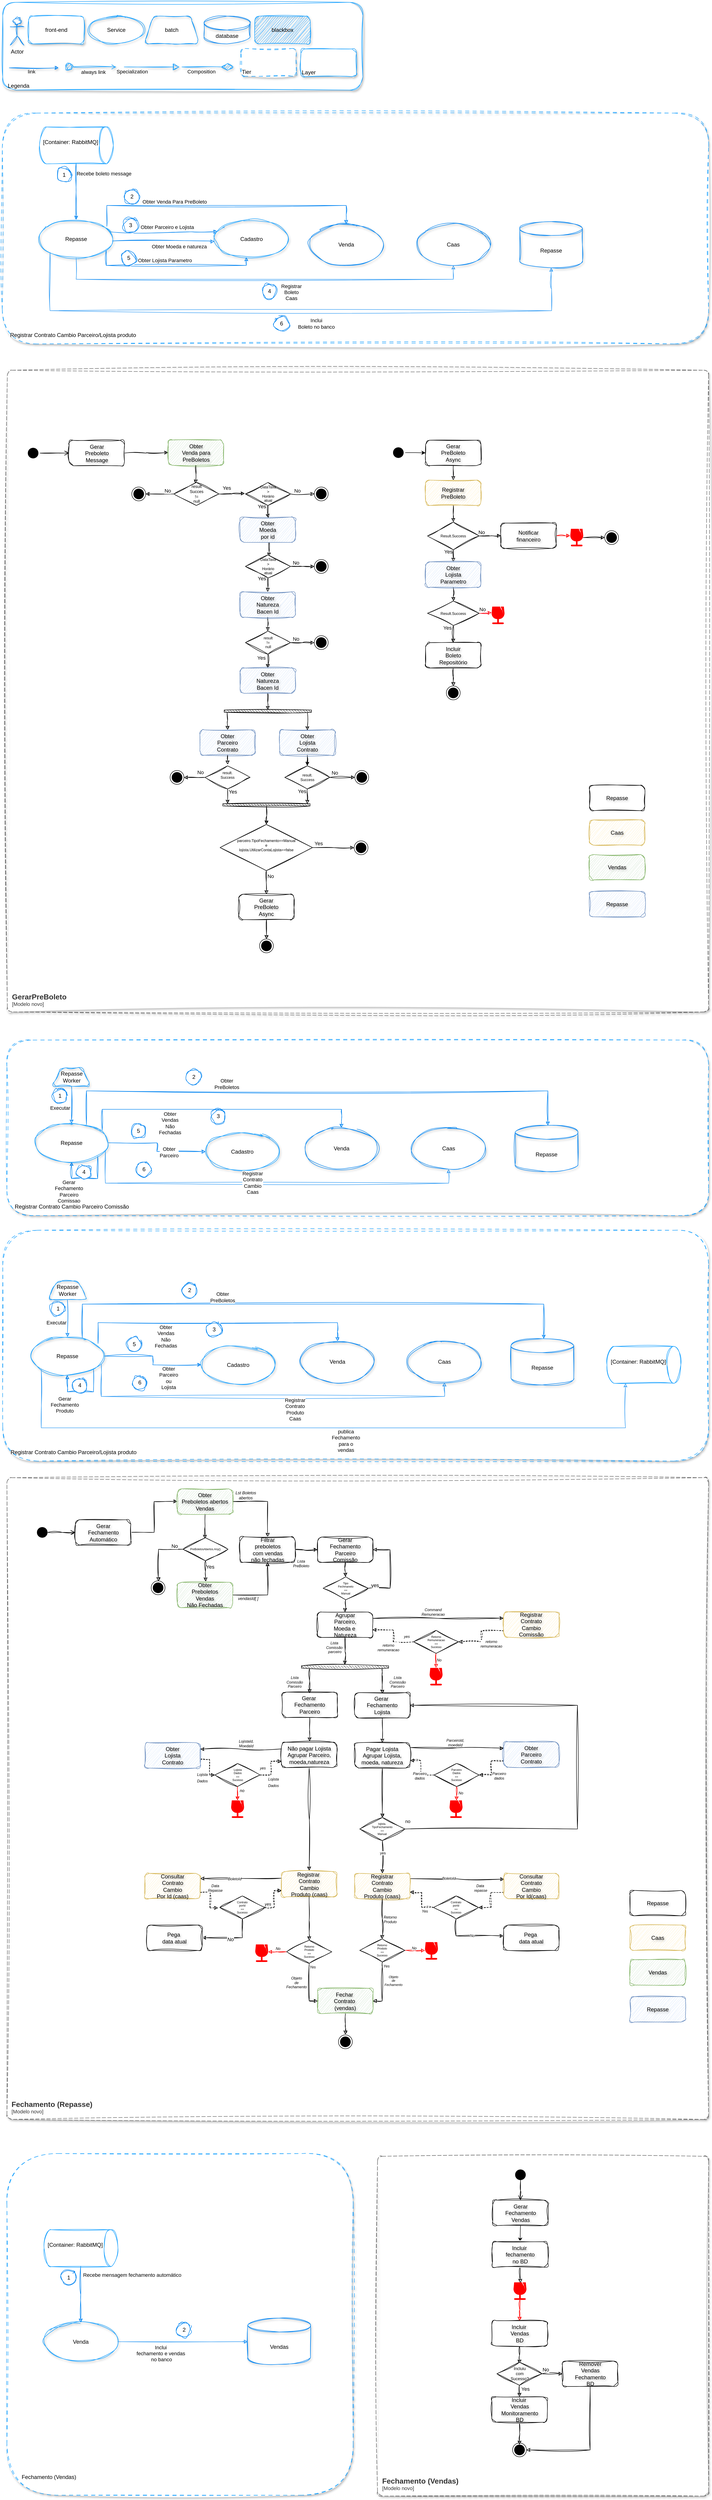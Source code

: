 <mxfile version="24.6.4" type="device">
  <diagram name="Página-1" id="KbtTywzuISQmJ2dVE2bM">
    <mxGraphModel dx="1425" dy="-537" grid="1" gridSize="10" guides="1" tooltips="1" connect="1" arrows="1" fold="1" page="1" pageScale="1" pageWidth="827" pageHeight="1169" math="0" shadow="0">
      <root>
        <mxCell id="0" />
        <mxCell id="1" parent="0" />
        <object placeholders="1" c4Name="GerarPreBoleto" c4Type="ContainerScopeBoundary" c4Application="Modelo novo" label="&lt;font style=&quot;font-size: 16px&quot;&gt;&lt;b&gt;&lt;div style=&quot;text-align: left&quot;&gt;%c4Name%&lt;/div&gt;&lt;/b&gt;&lt;/font&gt;&lt;div style=&quot;text-align: left&quot;&gt;[%c4Application%]&lt;/div&gt;" id="MYlZDSLcgB2OKMfo2WD5-65">
          <mxCell style="rounded=1;fontSize=11;whiteSpace=wrap;html=1;dashed=1;arcSize=20;fillColor=default;strokeColor=#666666;fontColor=#333333;labelBackgroundColor=none;align=left;verticalAlign=bottom;labelBorderColor=none;spacingTop=0;spacing=10;dashPattern=8 4;metaEdit=1;rotatable=0;perimeter=rectanglePerimeter;noLabel=0;labelPadding=0;allowArrows=0;connectable=0;expand=0;recursiveResize=0;editable=0;pointerEvents=0;absoluteArcSize=1;points=[[0.25,0,0],[0.5,0,0],[0.75,0,0],[1,0.25,0],[1,0.5,0],[1,0.75,0],[0.75,1,0],[0.5,1,0],[0.25,1,0],[0,0.75,0],[0,0.5,0],[0,0.25,0]];sketch=1;curveFitting=1;jiggle=2;shadow=1;movable=0;resizable=0;deletable=0;locked=1;" vertex="1" parent="1">
            <mxGeometry x="101" y="1987" width="1519" height="1390" as="geometry" />
          </mxCell>
        </object>
        <object placeholders="1" c4Name="Fechamento (Repasse)" c4Type="ContainerScopeBoundary" c4Application="Modelo novo" label="&lt;font style=&quot;font-size: 16px&quot;&gt;&lt;b&gt;&lt;div style=&quot;text-align: left&quot;&gt;%c4Name%&lt;/div&gt;&lt;/b&gt;&lt;/font&gt;&lt;div style=&quot;text-align: left&quot;&gt;[%c4Application%]&lt;/div&gt;" id="GWZpTVxnd3j2sx0rlglJ-92">
          <mxCell style="rounded=1;fontSize=11;whiteSpace=wrap;html=1;dashed=1;arcSize=20;fillColor=default;strokeColor=#666666;fontColor=#333333;labelBackgroundColor=none;align=left;verticalAlign=bottom;labelBorderColor=none;spacingTop=0;spacing=10;dashPattern=8 4;metaEdit=1;rotatable=0;perimeter=rectanglePerimeter;noLabel=0;labelPadding=0;allowArrows=0;connectable=0;expand=0;recursiveResize=0;editable=0;pointerEvents=0;absoluteArcSize=1;points=[[0.25,0,0],[0.5,0,0],[0.75,0,0],[1,0.25,0],[1,0.5,0],[1,0.75,0],[0.75,1,0],[0.5,1,0],[0.25,1,0],[0,0.75,0],[0,0.5,0],[0,0.25,0]];sketch=1;curveFitting=1;jiggle=2;shadow=1;movable=0;resizable=0;deletable=0;locked=1;" parent="1" vertex="1">
            <mxGeometry x="100" y="4386" width="1520" height="1390" as="geometry" />
          </mxCell>
        </object>
        <mxCell id="FBxeLiugNdQVz1qzGjr2-1" value="Legenda" style="rounded=1;whiteSpace=wrap;html=1;sketch=1;curveFitting=1;jiggle=2;shadow=1;strokeColor=#1ba2ff;verticalAlign=bottom;align=left;spacingLeft=9;" parent="1" vertex="1">
          <mxGeometry x="91" y="1190" width="780" height="190" as="geometry" />
        </mxCell>
        <mxCell id="FBxeLiugNdQVz1qzGjr2-2" value="database" style="shape=cylinder3;whiteSpace=wrap;html=1;boundedLbl=1;backgroundOutline=1;size=15;fillColor=none;strokeColor=#0284f1;shadow=1;sketch=1;curveFitting=1;jiggle=2;" parent="1" vertex="1">
          <mxGeometry x="527" y="1220" width="100" height="60" as="geometry" />
        </mxCell>
        <mxCell id="FBxeLiugNdQVz1qzGjr2-3" value="Service" style="ellipse;whiteSpace=wrap;html=1;fillColor=none;strokeColor=#1ba2ff;sketch=1;curveFitting=1;jiggle=2;shadow=1;" parent="1" vertex="1">
          <mxGeometry x="277" y="1220" width="120" height="60" as="geometry" />
        </mxCell>
        <mxCell id="FBxeLiugNdQVz1qzGjr2-4" value="front-end" style="rounded=1;whiteSpace=wrap;html=1;sketch=1;curveFitting=1;jiggle=2;shadow=1;strokeColor=#1ba2ff;" parent="1" vertex="1">
          <mxGeometry x="147" y="1220" width="120" height="60" as="geometry" />
        </mxCell>
        <mxCell id="FBxeLiugNdQVz1qzGjr2-5" value="Actor" style="shape=umlActor;verticalLabelPosition=bottom;verticalAlign=top;html=1;outlineConnect=0;shadow=1;sketch=1;curveFitting=1;jiggle=2;strokeColor=#0284f1;" parent="1" vertex="1">
          <mxGeometry x="107" y="1223" width="30" height="60" as="geometry" />
        </mxCell>
        <mxCell id="FBxeLiugNdQVz1qzGjr2-6" value="batch" style="shape=trapezoid;perimeter=trapezoidPerimeter;whiteSpace=wrap;html=1;fixedSize=1;rounded=1;shadow=1;sketch=1;curveFitting=1;jiggle=2;fillColor=none;strokeColor=#1399fa;" parent="1" vertex="1">
          <mxGeometry x="397" y="1220" width="120" height="60" as="geometry" />
        </mxCell>
        <mxCell id="FBxeLiugNdQVz1qzGjr2-7" value="blackbox" style="rounded=1;whiteSpace=wrap;html=1;fillColor=#1ba2ff;sketch=1;curveFitting=1;jiggle=2;shadow=1;strokeColor=#1ba2ff;" parent="1" vertex="1">
          <mxGeometry x="637" y="1220" width="120" height="60" as="geometry" />
        </mxCell>
        <mxCell id="FBxeLiugNdQVz1qzGjr2-8" value="" style="endArrow=classic;html=1;rounded=0;sketch=1;curveFitting=1;jiggle=2;shadow=1;flowAnimation=0;strokeColor=#0284f1;" parent="1" edge="1">
          <mxGeometry width="50" height="50" relative="1" as="geometry">
            <mxPoint x="105" y="1332" as="sourcePoint" />
            <mxPoint x="212" y="1332" as="targetPoint" />
          </mxGeometry>
        </mxCell>
        <mxCell id="FBxeLiugNdQVz1qzGjr2-9" value="link" style="edgeLabel;html=1;align=center;verticalAlign=middle;resizable=0;points=[];" parent="FBxeLiugNdQVz1qzGjr2-8" vertex="1" connectable="0">
          <mxGeometry x="0.223" y="-2" relative="1" as="geometry">
            <mxPoint x="-18" y="6" as="offset" />
          </mxGeometry>
        </mxCell>
        <mxCell id="FBxeLiugNdQVz1qzGjr2-10" value="always link" style="html=1;verticalAlign=bottom;startArrow=circle;startFill=1;endArrow=open;startSize=6;endSize=8;curved=0;rounded=0;strokeColor=#1aa1fe;sketch=1;curveFitting=1;jiggle=2;shadow=1;" parent="1" edge="1">
          <mxGeometry x="0.091" y="-20" width="80" relative="1" as="geometry">
            <mxPoint x="227" y="1330" as="sourcePoint" />
            <mxPoint x="337" y="1330" as="targetPoint" />
            <mxPoint as="offset" />
          </mxGeometry>
        </mxCell>
        <mxCell id="FBxeLiugNdQVz1qzGjr2-11" value="" style="endArrow=block;endFill=0;endSize=12;html=1;rounded=0;sketch=1;curveFitting=1;jiggle=2;shadow=1;strokeColor=#19a0fd;" parent="1" edge="1">
          <mxGeometry width="160" relative="1" as="geometry">
            <mxPoint x="354" y="1330" as="sourcePoint" />
            <mxPoint x="474" y="1330" as="targetPoint" />
          </mxGeometry>
        </mxCell>
        <mxCell id="FBxeLiugNdQVz1qzGjr2-12" value="Specialization" style="edgeLabel;html=1;align=center;verticalAlign=middle;resizable=0;points=[];" parent="FBxeLiugNdQVz1qzGjr2-11" vertex="1" connectable="0">
          <mxGeometry x="0.071" y="3" relative="1" as="geometry">
            <mxPoint x="-48" y="13" as="offset" />
          </mxGeometry>
        </mxCell>
        <mxCell id="FBxeLiugNdQVz1qzGjr2-13" value="" style="endArrow=diamondThin;endFill=1;endSize=24;html=1;rounded=0;shadow=1;flowAnimation=0;sketch=1;curveFitting=1;jiggle=2;strokeColor=#1ba2ff;" parent="1" edge="1">
          <mxGeometry width="160" relative="1" as="geometry">
            <mxPoint x="479" y="1330" as="sourcePoint" />
            <mxPoint x="591" y="1330" as="targetPoint" />
          </mxGeometry>
        </mxCell>
        <mxCell id="FBxeLiugNdQVz1qzGjr2-14" value="Composition" style="edgeLabel;html=1;align=center;verticalAlign=middle;resizable=0;points=[];" parent="FBxeLiugNdQVz1qzGjr2-13" vertex="1" connectable="0">
          <mxGeometry x="-0.18" relative="1" as="geometry">
            <mxPoint x="-4" y="10" as="offset" />
          </mxGeometry>
        </mxCell>
        <mxCell id="FBxeLiugNdQVz1qzGjr2-15" value="Tier" style="rounded=1;whiteSpace=wrap;html=1;sketch=1;curveFitting=1;jiggle=2;shadow=1;strokeColor=#1ba2ff;dashed=1;strokeWidth=1;perimeterSpacing=0;dashPattern=8 8;verticalAlign=bottom;align=left;" parent="1" vertex="1">
          <mxGeometry x="607" y="1290" width="120" height="60" as="geometry" />
        </mxCell>
        <mxCell id="FBxeLiugNdQVz1qzGjr2-16" value="Layer" style="rounded=1;whiteSpace=wrap;html=1;sketch=1;curveFitting=1;jiggle=2;shadow=1;strokeColor=#1ba2ff;verticalAlign=bottom;align=left;" parent="1" vertex="1">
          <mxGeometry x="737" y="1291" width="120" height="60" as="geometry" />
        </mxCell>
        <mxCell id="GWZpTVxnd3j2sx0rlglJ-93" value="" style="ellipse;html=1;shape=startState;fillColor=#000000;strokeColor=#000000;textShadow=1;" parent="1" vertex="1">
          <mxGeometry x="161.5" y="4489.5" width="30" height="30" as="geometry" />
        </mxCell>
        <mxCell id="GWZpTVxnd3j2sx0rlglJ-94" value="" style="edgeStyle=orthogonalEdgeStyle;html=1;verticalAlign=bottom;endArrow=open;endSize=8;strokeColor=#000000;rounded=0;textShadow=1;sketch=1;curveFitting=1;jiggle=2;exitX=0.9;exitY=0.502;exitDx=0;exitDy=0;exitPerimeter=0;" parent="1" source="GWZpTVxnd3j2sx0rlglJ-93" target="GWZpTVxnd3j2sx0rlglJ-95" edge="1">
          <mxGeometry relative="1" as="geometry">
            <mxPoint x="376.5" y="4512" as="targetPoint" />
          </mxGeometry>
        </mxCell>
        <mxCell id="GWZpTVxnd3j2sx0rlglJ-97" style="edgeStyle=orthogonalEdgeStyle;rounded=0;orthogonalLoop=1;jettySize=auto;html=1;exitX=1;exitY=0.5;exitDx=0;exitDy=0;entryX=0;entryY=0.5;entryDx=0;entryDy=0;sketch=1;curveFitting=1;jiggle=2;" parent="1" source="GWZpTVxnd3j2sx0rlglJ-95" edge="1" target="GWZpTVxnd3j2sx0rlglJ-134">
          <mxGeometry relative="1" as="geometry">
            <mxPoint x="479.5" y="4504.5" as="targetPoint" />
          </mxGeometry>
        </mxCell>
        <mxCell id="GWZpTVxnd3j2sx0rlglJ-95" value="Gerar&lt;div&gt;Fechamento&lt;/div&gt;&lt;div&gt;Automático&lt;/div&gt;" style="rounded=1;whiteSpace=wrap;html=1;arcSize=17;fontColor=#000000;fillColor=default;strokeColor=#000000;verticalAlign=middle;textShadow=1;sketch=1;curveFitting=1;jiggle=2;" parent="1" vertex="1">
          <mxGeometry x="248.5" y="4477" width="120" height="55" as="geometry" />
        </mxCell>
        <mxCell id="GWZpTVxnd3j2sx0rlglJ-99" style="edgeStyle=orthogonalEdgeStyle;rounded=0;orthogonalLoop=1;jettySize=auto;html=1;entryX=0.5;entryY=0;entryDx=0;entryDy=0;sketch=1;curveFitting=1;jiggle=2;exitX=1;exitY=0.5;exitDx=0;exitDy=0;" parent="1" target="MYlZDSLcgB2OKMfo2WD5-341" edge="1" source="GWZpTVxnd3j2sx0rlglJ-134">
          <mxGeometry relative="1" as="geometry">
            <mxPoint x="647.5" y="4504.5" as="sourcePoint" />
            <mxPoint x="703" y="4532" as="targetPoint" />
          </mxGeometry>
        </mxCell>
        <mxCell id="MYlZDSLcgB2OKMfo2WD5-340" value="&lt;font style=&quot;font-size: 9px;&quot;&gt;&lt;i style=&quot;font-size: 9px;&quot;&gt;Lst Boletos&lt;/i&gt;&lt;/font&gt;&lt;div style=&quot;font-size: 9px;&quot;&gt;&lt;font style=&quot;font-size: 9px;&quot;&gt;&lt;i style=&quot;font-size: 9px;&quot;&gt;abertos&lt;/i&gt;&lt;/font&gt;&lt;/div&gt;" style="edgeLabel;html=1;align=center;verticalAlign=middle;resizable=0;points=[];fontSize=9;" vertex="1" connectable="0" parent="GWZpTVxnd3j2sx0rlglJ-99">
          <mxGeometry x="-0.642" y="2" relative="1" as="geometry">
            <mxPoint y="-12" as="offset" />
          </mxGeometry>
        </mxCell>
        <mxCell id="GWZpTVxnd3j2sx0rlglJ-100" style="edgeStyle=orthogonalEdgeStyle;rounded=0;orthogonalLoop=1;jettySize=auto;html=1;textShadow=1;sketch=1;curveFitting=1;jiggle=2;entryX=0.473;entryY=0.024;entryDx=0;entryDy=0;entryPerimeter=0;exitX=1.218;exitY=0.076;exitDx=0;exitDy=0;exitPerimeter=0;" parent="1" source="GWZpTVxnd3j2sx0rlglJ-102" edge="1">
          <mxGeometry relative="1" as="geometry">
            <mxPoint x="912.848" y="4853.82" as="targetPoint" />
            <mxPoint x="935" y="4813" as="sourcePoint" />
            <Array as="points">
              <mxPoint x="913" y="4813" />
              <mxPoint x="913" y="4813" />
              <mxPoint x="913" y="4843" />
              <mxPoint x="913" y="4843" />
            </Array>
          </mxGeometry>
        </mxCell>
        <mxCell id="MYlZDSLcgB2OKMfo2WD5-11" value="Lista&lt;div style=&quot;font-size: 8px;&quot;&gt;Comissão&lt;/div&gt;&lt;div style=&quot;font-size: 8px;&quot;&gt;Parceiro&lt;/div&gt;" style="edgeLabel;html=1;align=center;verticalAlign=middle;resizable=0;points=[];fontStyle=2;fontSize=8;" vertex="1" connectable="0" parent="GWZpTVxnd3j2sx0rlglJ-100">
          <mxGeometry x="-0.202" relative="1" as="geometry">
            <mxPoint x="33" y="8" as="offset" />
          </mxGeometry>
        </mxCell>
        <mxCell id="GWZpTVxnd3j2sx0rlglJ-101" style="edgeStyle=orthogonalEdgeStyle;rounded=0;orthogonalLoop=1;jettySize=auto;html=1;exitX=1.249;exitY=0.907;exitDx=0;exitDy=0;exitPerimeter=0;entryX=0.5;entryY=0;entryDx=0;entryDy=0;textShadow=1;sketch=1;curveFitting=1;jiggle=2;" parent="1" source="GWZpTVxnd3j2sx0rlglJ-102" edge="1">
          <mxGeometry relative="1" as="geometry">
            <mxPoint x="756" y="4852.5" as="targetPoint" />
          </mxGeometry>
        </mxCell>
        <mxCell id="GWZpTVxnd3j2sx0rlglJ-102" value="" style="html=1;points=[];perimeter=orthogonalPerimeter;fillColor=strokeColor;textShadow=1;sketch=1;curveFitting=1;jiggle=2;rotation=90;" parent="1" vertex="1">
          <mxGeometry x="830" y="4701.5" width="5" height="189" as="geometry" />
        </mxCell>
        <mxCell id="GWZpTVxnd3j2sx0rlglJ-118" value="" style="ellipse;html=1;shape=endState;fillColor=strokeColor;" parent="1" vertex="1">
          <mxGeometry x="818.25" y="5593" width="30" height="30" as="geometry" />
        </mxCell>
        <mxCell id="GWZpTVxnd3j2sx0rlglJ-120" style="edgeStyle=orthogonalEdgeStyle;rounded=0;orthogonalLoop=1;jettySize=auto;html=1;exitX=1;exitY=0.5;exitDx=0;exitDy=0;entryX=0;entryY=0.5;entryDx=0;entryDy=0;sketch=1;curveFitting=1;jiggle=2;" parent="1" target="GWZpTVxnd3j2sx0rlglJ-139" edge="1">
          <mxGeometry relative="1" as="geometry">
            <mxPoint x="713" y="4542" as="sourcePoint" />
          </mxGeometry>
        </mxCell>
        <mxCell id="GWZpTVxnd3j2sx0rlglJ-138" style="edgeStyle=orthogonalEdgeStyle;rounded=0;orthogonalLoop=1;jettySize=auto;html=1;entryX=0.486;entryY=0.046;entryDx=0;entryDy=0;sketch=1;curveFitting=1;jiggle=2;entryPerimeter=0;" parent="1" source="GWZpTVxnd3j2sx0rlglJ-134" target="MYlZDSLcgB2OKMfo2WD5-1" edge="1">
          <mxGeometry relative="1" as="geometry" />
        </mxCell>
        <mxCell id="GWZpTVxnd3j2sx0rlglJ-134" value="Obter&lt;div&gt;Preboletos abertos&lt;/div&gt;&lt;div&gt;Vendas&lt;/div&gt;" style="rounded=1;whiteSpace=wrap;html=1;arcSize=17;fillColor=#d5e8d4;strokeColor=#82b366;verticalAlign=middle;textShadow=1;sketch=1;curveFitting=1;jiggle=2;" parent="1" vertex="1">
          <mxGeometry x="469.25" y="4410" width="120" height="55" as="geometry" />
        </mxCell>
        <mxCell id="GWZpTVxnd3j2sx0rlglJ-136" style="edgeStyle=orthogonalEdgeStyle;rounded=0;orthogonalLoop=1;jettySize=auto;html=1;exitX=1;exitY=0.5;exitDx=0;exitDy=0;entryX=0.5;entryY=1;entryDx=0;entryDy=0;sketch=1;curveFitting=1;jiggle=2;" parent="1" source="GWZpTVxnd3j2sx0rlglJ-135" target="MYlZDSLcgB2OKMfo2WD5-341" edge="1">
          <mxGeometry relative="1" as="geometry">
            <mxPoint x="702.98" y="4552.98" as="targetPoint" />
          </mxGeometry>
        </mxCell>
        <mxCell id="MYlZDSLcgB2OKMfo2WD5-339" value="&amp;nbsp;vendasId[ ]" style="edgeLabel;html=1;align=center;verticalAlign=middle;resizable=0;points=[];fontStyle=2;fontSize=9;" vertex="1" connectable="0" parent="GWZpTVxnd3j2sx0rlglJ-136">
          <mxGeometry x="-0.569" y="1" relative="1" as="geometry">
            <mxPoint y="9" as="offset" />
          </mxGeometry>
        </mxCell>
        <mxCell id="GWZpTVxnd3j2sx0rlglJ-135" value="Obter&lt;div&gt;Preboletos&lt;/div&gt;&lt;div&gt;Vendas&lt;br&gt;Não Fechadas&lt;/div&gt;" style="rounded=1;whiteSpace=wrap;html=1;arcSize=17;fillColor=#d5e8d4;strokeColor=#82b366;verticalAlign=middle;textShadow=1;sketch=1;curveFitting=1;jiggle=2;" parent="1" vertex="1">
          <mxGeometry x="469.25" y="4612.5" width="120" height="55" as="geometry" />
        </mxCell>
        <mxCell id="GWZpTVxnd3j2sx0rlglJ-140" style="edgeStyle=orthogonalEdgeStyle;rounded=0;orthogonalLoop=1;jettySize=auto;html=1;sketch=1;curveFitting=1;jiggle=2;" parent="1" source="GWZpTVxnd3j2sx0rlglJ-139" edge="1" target="MYlZDSLcgB2OKMfo2WD5-335">
          <mxGeometry relative="1" as="geometry">
            <mxPoint x="833" y="4662" as="targetPoint" />
          </mxGeometry>
        </mxCell>
        <mxCell id="GWZpTVxnd3j2sx0rlglJ-165" style="edgeStyle=orthogonalEdgeStyle;rounded=0;orthogonalLoop=1;jettySize=auto;html=1;exitX=1;exitY=0.25;exitDx=0;exitDy=0;entryX=0;entryY=0.25;entryDx=0;entryDy=0;sketch=1;curveFitting=1;jiggle=2;" parent="1" source="MYlZDSLcgB2OKMfo2WD5-8" target="GWZpTVxnd3j2sx0rlglJ-164" edge="1">
          <mxGeometry relative="1" as="geometry" />
        </mxCell>
        <mxCell id="GWZpTVxnd3j2sx0rlglJ-167" value="Command&lt;div style=&quot;font-size: 8px;&quot;&gt;Remuneracao&lt;/div&gt;" style="edgeLabel;html=1;align=center;verticalAlign=middle;resizable=0;points=[];fontSize=8;fontStyle=2" parent="GWZpTVxnd3j2sx0rlglJ-165" vertex="1" connectable="0">
          <mxGeometry x="-0.11" y="2" relative="1" as="geometry">
            <mxPoint x="4" y="-12" as="offset" />
          </mxGeometry>
        </mxCell>
        <mxCell id="GWZpTVxnd3j2sx0rlglJ-139" value="Gerar&lt;div&gt;Fechamento&lt;/div&gt;&lt;div&gt;&lt;span style=&quot;background-color: initial;&quot;&gt;Parceiro&lt;/span&gt;&lt;br&gt;&lt;/div&gt;&lt;div&gt;&lt;span style=&quot;background-color: initial;&quot;&gt;Comissão&lt;/span&gt;&lt;/div&gt;" style="rounded=1;whiteSpace=wrap;html=1;arcSize=17;fontColor=#000000;fillColor=default;strokeColor=#000000;verticalAlign=middle;textShadow=1;sketch=1;curveFitting=1;jiggle=2;" parent="1" vertex="1">
          <mxGeometry x="773" y="4514.5" width="120" height="55" as="geometry" />
        </mxCell>
        <mxCell id="GWZpTVxnd3j2sx0rlglJ-141" value="Lista&lt;br&gt;PreBoleto" style="edgeLabel;html=1;align=center;verticalAlign=middle;resizable=0;points=[];fontStyle=2;fontSize=8;textShadow=0;" parent="1" vertex="1" connectable="0">
          <mxGeometry x="737.003" y="4571.504" as="geometry" />
        </mxCell>
        <mxCell id="GWZpTVxnd3j2sx0rlglJ-149" style="edgeStyle=orthogonalEdgeStyle;rounded=0;orthogonalLoop=1;jettySize=auto;html=1;entryX=0.5;entryY=0;entryDx=0;entryDy=0;sketch=1;curveFitting=1;jiggle=2;" parent="1" source="GWZpTVxnd3j2sx0rlglJ-142" target="GWZpTVxnd3j2sx0rlglJ-147" edge="1">
          <mxGeometry relative="1" as="geometry" />
        </mxCell>
        <mxCell id="GWZpTVxnd3j2sx0rlglJ-142" value="Gerar&amp;nbsp;&lt;div&gt;Fechamento&lt;br&gt;Lojista&lt;/div&gt;" style="rounded=1;whiteSpace=wrap;html=1;arcSize=17;fontColor=#000000;fillColor=default;strokeColor=#000000;verticalAlign=middle;textShadow=1;sketch=1;curveFitting=1;jiggle=2;" parent="1" vertex="1">
          <mxGeometry x="853.25" y="4851.5" width="120" height="55" as="geometry" />
        </mxCell>
        <mxCell id="GWZpTVxnd3j2sx0rlglJ-143" value="Gerar&amp;nbsp;&lt;div&gt;Fechamento&lt;br&gt;Parceiro&lt;/div&gt;" style="rounded=1;whiteSpace=wrap;html=1;arcSize=17;fontColor=#000000;fillColor=default;strokeColor=#000000;verticalAlign=middle;textShadow=1;sketch=1;curveFitting=1;jiggle=2;" parent="1" vertex="1">
          <mxGeometry x="695.75" y="4850.5" width="120" height="55" as="geometry" />
        </mxCell>
        <mxCell id="GWZpTVxnd3j2sx0rlglJ-145" value="Lista&lt;div&gt;Comissão&lt;/div&gt;&lt;div&gt;Parceiro&lt;/div&gt;" style="edgeLabel;html=1;align=center;verticalAlign=middle;resizable=0;points=[];fontStyle=2;fontSize=8;textShadow=0;" parent="1" vertex="1" connectable="0">
          <mxGeometry x="723.003" y="4829.004" as="geometry" />
        </mxCell>
        <mxCell id="GWZpTVxnd3j2sx0rlglJ-162" style="edgeStyle=orthogonalEdgeStyle;rounded=0;orthogonalLoop=1;jettySize=auto;html=1;entryX=1;entryY=0.25;entryDx=0;entryDy=0;sketch=1;curveFitting=1;jiggle=2;" parent="1" target="GWZpTVxnd3j2sx0rlglJ-161" edge="1">
          <mxGeometry relative="1" as="geometry">
            <mxPoint x="636" y="4973.5" as="targetPoint" />
            <mxPoint x="694.75" y="4973.506" as="sourcePoint" />
          </mxGeometry>
        </mxCell>
        <mxCell id="GWZpTVxnd3j2sx0rlglJ-163" value="LojistaId,&lt;div style=&quot;font-size: 8px;&quot;&gt;MoedaId&lt;/div&gt;" style="edgeLabel;html=1;align=center;verticalAlign=middle;resizable=0;points=[];fontStyle=2;fontSize=8;" parent="GWZpTVxnd3j2sx0rlglJ-162" vertex="1" connectable="0">
          <mxGeometry x="-0.13" y="-1" relative="1" as="geometry">
            <mxPoint y="-11" as="offset" />
          </mxGeometry>
        </mxCell>
        <mxCell id="GWZpTVxnd3j2sx0rlglJ-146" value="&lt;div&gt;Não pagar Lojista&lt;/div&gt;&lt;div&gt;Agrupar Parceiro, moeda,natureza&lt;/div&gt;" style="rounded=1;whiteSpace=wrap;html=1;arcSize=17;fontColor=#000000;fillColor=default;strokeColor=#000000;verticalAlign=middle;textShadow=1;sketch=1;curveFitting=1;jiggle=2;" parent="1" vertex="1">
          <mxGeometry x="694.75" y="4959" width="120" height="55" as="geometry" />
        </mxCell>
        <mxCell id="GWZpTVxnd3j2sx0rlglJ-181" style="edgeStyle=orthogonalEdgeStyle;rounded=0;orthogonalLoop=1;jettySize=auto;html=1;entryX=0.5;entryY=0;entryDx=0;entryDy=0;sketch=1;curveFitting=1;jiggle=2;" parent="1" source="GWZpTVxnd3j2sx0rlglJ-147" target="GWZpTVxnd3j2sx0rlglJ-180" edge="1">
          <mxGeometry relative="1" as="geometry" />
        </mxCell>
        <mxCell id="GWZpTVxnd3j2sx0rlglJ-147" value="&lt;div&gt;Pagar Lojista&lt;/div&gt;&lt;div&gt;Agrupar Lojista,&lt;/div&gt;&lt;div&gt;moeda, natureza&lt;/div&gt;" style="rounded=1;whiteSpace=wrap;html=1;arcSize=17;fontColor=#000000;fillColor=default;strokeColor=#000000;verticalAlign=middle;textShadow=1;sketch=1;curveFitting=1;jiggle=2;" parent="1" vertex="1">
          <mxGeometry x="853.25" y="4960" width="120" height="55" as="geometry" />
        </mxCell>
        <mxCell id="GWZpTVxnd3j2sx0rlglJ-148" style="edgeStyle=orthogonalEdgeStyle;rounded=0;orthogonalLoop=1;jettySize=auto;html=1;entryX=0.508;entryY=-0.033;entryDx=0;entryDy=0;entryPerimeter=0;sketch=1;curveFitting=1;jiggle=2;" parent="1" source="GWZpTVxnd3j2sx0rlglJ-143" target="GWZpTVxnd3j2sx0rlglJ-146" edge="1">
          <mxGeometry relative="1" as="geometry" />
        </mxCell>
        <mxCell id="GWZpTVxnd3j2sx0rlglJ-192" style="edgeStyle=orthogonalEdgeStyle;rounded=0;orthogonalLoop=1;jettySize=auto;html=1;exitX=0;exitY=0.5;exitDx=0;exitDy=0;entryX=1.004;entryY=0.205;entryDx=0;entryDy=0;sketch=1;curveFitting=1;jiggle=2;entryPerimeter=0;" parent="1" edge="1" target="GWZpTVxnd3j2sx0rlglJ-190">
          <mxGeometry relative="1" as="geometry">
            <mxPoint x="625" y="5253.5" as="targetPoint" />
            <mxPoint x="694.75" y="5253.5" as="sourcePoint" />
          </mxGeometry>
        </mxCell>
        <mxCell id="GWZpTVxnd3j2sx0rlglJ-201" value="BoletoId" style="edgeLabel;html=1;align=center;verticalAlign=middle;resizable=0;points=[];fontSize=8;fontStyle=2" parent="GWZpTVxnd3j2sx0rlglJ-192" vertex="1" connectable="0">
          <mxGeometry x="0.318" y="1" relative="1" as="geometry">
            <mxPoint x="14" y="-1" as="offset" />
          </mxGeometry>
        </mxCell>
        <mxCell id="GWZpTVxnd3j2sx0rlglJ-150" value="&lt;div&gt;Registrar&amp;nbsp;&lt;/div&gt;&lt;div&gt;Contrato&lt;/div&gt;&lt;div&gt;Cambio&lt;/div&gt;&lt;div&gt;Produto (caas)&lt;/div&gt;" style="rounded=1;whiteSpace=wrap;html=1;arcSize=17;fillColor=#fff2cc;strokeColor=#d6b656;verticalAlign=middle;textShadow=1;sketch=1;curveFitting=1;jiggle=2;" parent="1" vertex="1">
          <mxGeometry x="694.75" y="5239" width="120" height="55" as="geometry" />
        </mxCell>
        <mxCell id="GWZpTVxnd3j2sx0rlglJ-196" style="edgeStyle=orthogonalEdgeStyle;rounded=0;orthogonalLoop=1;jettySize=auto;html=1;entryX=0.01;entryY=0.232;entryDx=0;entryDy=0;sketch=1;curveFitting=1;jiggle=2;entryPerimeter=0;" parent="1" edge="1" target="GWZpTVxnd3j2sx0rlglJ-188">
          <mxGeometry relative="1" as="geometry">
            <mxPoint x="973.25" y="5254.5" as="sourcePoint" />
            <mxPoint x="1044" y="5254.5" as="targetPoint" />
          </mxGeometry>
        </mxCell>
        <mxCell id="GWZpTVxnd3j2sx0rlglJ-200" value="BoletoId" style="edgeLabel;html=1;align=center;verticalAlign=middle;resizable=0;points=[];fontSize=8;fontStyle=2" parent="GWZpTVxnd3j2sx0rlglJ-196" vertex="1" connectable="0">
          <mxGeometry x="-0.187" y="1" relative="1" as="geometry">
            <mxPoint as="offset" />
          </mxGeometry>
        </mxCell>
        <mxCell id="GWZpTVxnd3j2sx0rlglJ-151" value="&lt;div&gt;Registrar&lt;/div&gt;&lt;div&gt;Contrato&lt;/div&gt;&lt;div&gt;Cambio&lt;/div&gt;&lt;div&gt;Produto (caas)&lt;br&gt;&lt;/div&gt;" style="rounded=1;whiteSpace=wrap;html=1;arcSize=17;fillColor=#fff2cc;strokeColor=#d6b656;verticalAlign=middle;textShadow=1;sketch=1;curveFitting=1;jiggle=2;" parent="1" vertex="1">
          <mxGeometry x="853.25" y="5243" width="120" height="55" as="geometry" />
        </mxCell>
        <mxCell id="GWZpTVxnd3j2sx0rlglJ-169" style="edgeStyle=orthogonalEdgeStyle;rounded=0;orthogonalLoop=1;jettySize=auto;html=1;entryX=1;entryY=0.5;entryDx=0;entryDy=0;dashed=1;sketch=1;curveFitting=1;jiggle=2;exitX=0;exitY=0.5;exitDx=0;exitDy=0;" parent="1" edge="1" source="MYlZDSLcgB2OKMfo2WD5-21">
          <mxGeometry relative="1" as="geometry">
            <mxPoint x="1044" y="4998.5" as="sourcePoint" />
            <mxPoint x="973.25" y="4998.5" as="targetPoint" />
            <Array as="points">
              <mxPoint x="996" y="5030" />
              <mxPoint x="996" y="4999" />
            </Array>
          </mxGeometry>
        </mxCell>
        <mxCell id="GWZpTVxnd3j2sx0rlglJ-172" value="Parceiro&lt;div style=&quot;font-size: 8px;&quot;&gt;dados&lt;/div&gt;" style="edgeLabel;html=1;align=center;verticalAlign=middle;resizable=0;points=[];fontSize=8;fontStyle=2" parent="GWZpTVxnd3j2sx0rlglJ-169" vertex="1" connectable="0">
          <mxGeometry x="-0.1" relative="1" as="geometry">
            <mxPoint x="-2" y="10" as="offset" />
          </mxGeometry>
        </mxCell>
        <mxCell id="MYlZDSLcgB2OKMfo2WD5-22" style="edgeStyle=orthogonalEdgeStyle;rounded=0;orthogonalLoop=1;jettySize=auto;html=1;entryX=1;entryY=0.5;entryDx=0;entryDy=0;exitX=0;exitY=0.75;exitDx=0;exitDy=0;dashed=1;sketch=1;curveFitting=1;jiggle=2;" edge="1" parent="1" source="GWZpTVxnd3j2sx0rlglJ-158" target="MYlZDSLcgB2OKMfo2WD5-21">
          <mxGeometry relative="1" as="geometry" />
        </mxCell>
        <mxCell id="MYlZDSLcgB2OKMfo2WD5-25" value="&lt;span style=&quot;font-size: 8px; font-style: italic;&quot;&gt;Parceiro&lt;/span&gt;&lt;div style=&quot;font-size: 8px; font-style: italic;&quot;&gt;dados&lt;/div&gt;" style="edgeLabel;html=1;align=center;verticalAlign=middle;resizable=0;points=[];" vertex="1" connectable="0" parent="MYlZDSLcgB2OKMfo2WD5-22">
          <mxGeometry x="0.107" y="2" relative="1" as="geometry">
            <mxPoint x="14" y="11" as="offset" />
          </mxGeometry>
        </mxCell>
        <mxCell id="GWZpTVxnd3j2sx0rlglJ-158" value="&lt;div&gt;Obter&lt;/div&gt;&lt;div&gt;Parceiro&lt;/div&gt;&lt;div&gt;Contrato&lt;/div&gt;" style="rounded=1;whiteSpace=wrap;html=1;arcSize=17;fillColor=#dae8fc;strokeColor=#6c8ebf;verticalAlign=middle;textShadow=1;sketch=1;curveFitting=1;jiggle=2;" parent="1" vertex="1">
          <mxGeometry x="1176" y="4958" width="120" height="55" as="geometry" />
        </mxCell>
        <mxCell id="GWZpTVxnd3j2sx0rlglJ-159" style="edgeStyle=orthogonalEdgeStyle;rounded=0;orthogonalLoop=1;jettySize=auto;html=1;exitX=1;exitY=0.5;exitDx=0;exitDy=0;entryX=0;entryY=0.25;entryDx=0;entryDy=0;sketch=1;curveFitting=1;jiggle=2;" parent="1" edge="1" target="GWZpTVxnd3j2sx0rlglJ-158">
          <mxGeometry relative="1" as="geometry">
            <mxPoint x="974.25" y="4970.5" as="sourcePoint" />
            <mxPoint x="1042.6" y="4970.5" as="targetPoint" />
          </mxGeometry>
        </mxCell>
        <mxCell id="GWZpTVxnd3j2sx0rlglJ-160" value="ParceiroId,&lt;div style=&quot;font-size: 8px;&quot;&gt;moedaId&lt;/div&gt;" style="edgeLabel;html=1;align=center;verticalAlign=middle;resizable=0;points=[];fontStyle=2;fontSize=8;" parent="GWZpTVxnd3j2sx0rlglJ-159" vertex="1" connectable="0">
          <mxGeometry x="-0.047" y="1" relative="1" as="geometry">
            <mxPoint y="-10" as="offset" />
          </mxGeometry>
        </mxCell>
        <mxCell id="GWZpTVxnd3j2sx0rlglJ-170" style="edgeStyle=orthogonalEdgeStyle;rounded=0;orthogonalLoop=1;jettySize=auto;html=1;entryX=0;entryY=0.5;entryDx=0;entryDy=0;sketch=1;curveFitting=1;jiggle=2;dashed=1;exitX=1.006;exitY=0.654;exitDx=0;exitDy=0;exitPerimeter=0;" parent="1" source="GWZpTVxnd3j2sx0rlglJ-161" edge="1" target="MYlZDSLcgB2OKMfo2WD5-43">
          <mxGeometry relative="1" as="geometry">
            <mxPoint x="636" y="4996.5" as="sourcePoint" />
            <mxPoint x="694.75" y="4996.5" as="targetPoint" />
          </mxGeometry>
        </mxCell>
        <mxCell id="GWZpTVxnd3j2sx0rlglJ-171" value="&lt;font style=&quot;font-size: 8px;&quot;&gt;Lojista&lt;/font&gt;&lt;div&gt;&lt;font style=&quot;font-size: 8px;&quot;&gt;Dados&lt;/font&gt;&lt;/div&gt;" style="edgeLabel;html=1;align=center;verticalAlign=middle;resizable=0;points=[];fontStyle=2" parent="GWZpTVxnd3j2sx0rlglJ-170" vertex="1" connectable="0">
          <mxGeometry x="0.027" relative="1" as="geometry">
            <mxPoint x="-16" y="25" as="offset" />
          </mxGeometry>
        </mxCell>
        <mxCell id="GWZpTVxnd3j2sx0rlglJ-161" value="&lt;div&gt;Obter&lt;/div&gt;&lt;div&gt;Lojista&lt;/div&gt;&lt;div&gt;Contrato&lt;/div&gt;" style="rounded=1;whiteSpace=wrap;html=1;arcSize=17;fillColor=#dae8fc;strokeColor=#6c8ebf;verticalAlign=middle;textShadow=1;sketch=1;curveFitting=1;jiggle=2;" parent="1" vertex="1">
          <mxGeometry x="399" y="4960" width="120" height="55" as="geometry" />
        </mxCell>
        <mxCell id="GWZpTVxnd3j2sx0rlglJ-166" style="edgeStyle=orthogonalEdgeStyle;rounded=0;orthogonalLoop=1;jettySize=auto;html=1;exitX=0;exitY=0.75;exitDx=0;exitDy=0;entryX=1;entryY=0.5;entryDx=0;entryDy=0;dashed=1;sketch=1;curveFitting=1;jiggle=2;" parent="1" source="GWZpTVxnd3j2sx0rlglJ-164" target="MYlZDSLcgB2OKMfo2WD5-12" edge="1">
          <mxGeometry relative="1" as="geometry" />
        </mxCell>
        <mxCell id="GWZpTVxnd3j2sx0rlglJ-168" value="retorno&lt;div style=&quot;font-size: 8px;&quot;&gt;remuneracao&lt;/div&gt;" style="edgeLabel;html=1;align=center;verticalAlign=middle;resizable=0;points=[];fontSize=8;fontStyle=2" parent="GWZpTVxnd3j2sx0rlglJ-166" vertex="1" connectable="0">
          <mxGeometry x="0.071" y="-1" relative="1" as="geometry">
            <mxPoint x="22" y="12" as="offset" />
          </mxGeometry>
        </mxCell>
        <mxCell id="GWZpTVxnd3j2sx0rlglJ-164" value="Registrar&lt;div&gt;Contrato&lt;/div&gt;&lt;div&gt;Cambio&lt;/div&gt;&lt;div&gt;Comissão&lt;/div&gt;" style="rounded=1;whiteSpace=wrap;html=1;arcSize=17;fillColor=#fff2cc;strokeColor=#d6b656;verticalAlign=middle;textShadow=1;sketch=1;curveFitting=1;jiggle=2;" parent="1" vertex="1">
          <mxGeometry x="1176" y="4676.5" width="120" height="55" as="geometry" />
        </mxCell>
        <mxCell id="GWZpTVxnd3j2sx0rlglJ-177" style="edgeStyle=orthogonalEdgeStyle;rounded=0;orthogonalLoop=1;jettySize=auto;html=1;exitX=0.5;exitY=1;exitDx=0;exitDy=0;entryX=0.501;entryY=-0.036;entryDx=0;entryDy=0;sketch=1;curveFitting=1;jiggle=2;entryPerimeter=0;" parent="1" target="GWZpTVxnd3j2sx0rlglJ-150" edge="1">
          <mxGeometry relative="1" as="geometry">
            <mxPoint x="754.75" y="5015" as="sourcePoint" />
            <mxPoint x="754.125" y="5120" as="targetPoint" />
          </mxGeometry>
        </mxCell>
        <mxCell id="GWZpTVxnd3j2sx0rlglJ-182" style="edgeStyle=orthogonalEdgeStyle;rounded=0;orthogonalLoop=1;jettySize=auto;html=1;entryX=0.5;entryY=0;entryDx=0;entryDy=0;sketch=1;curveFitting=1;jiggle=2;" parent="1" source="GWZpTVxnd3j2sx0rlglJ-180" target="GWZpTVxnd3j2sx0rlglJ-151" edge="1">
          <mxGeometry relative="1" as="geometry" />
        </mxCell>
        <mxCell id="GWZpTVxnd3j2sx0rlglJ-185" value="yes" style="edgeLabel;html=1;align=center;verticalAlign=middle;resizable=0;points=[];fontSize=8;" parent="GWZpTVxnd3j2sx0rlglJ-182" vertex="1" connectable="0">
          <mxGeometry x="-0.253" relative="1" as="geometry">
            <mxPoint as="offset" />
          </mxGeometry>
        </mxCell>
        <mxCell id="GWZpTVxnd3j2sx0rlglJ-183" style="edgeStyle=orthogonalEdgeStyle;rounded=0;orthogonalLoop=1;jettySize=auto;html=1;entryX=1;entryY=0.5;entryDx=0;entryDy=0;sketch=1;curveFitting=1;jiggle=2;exitX=1;exitY=0.5;exitDx=0;exitDy=0;" parent="1" source="GWZpTVxnd3j2sx0rlglJ-180" edge="1" target="GWZpTVxnd3j2sx0rlglJ-142">
          <mxGeometry relative="1" as="geometry">
            <mxPoint x="1366" y="4855" as="targetPoint" />
            <Array as="points">
              <mxPoint x="1336" y="5147" />
              <mxPoint x="1336" y="4879" />
            </Array>
          </mxGeometry>
        </mxCell>
        <mxCell id="GWZpTVxnd3j2sx0rlglJ-184" value="no" style="edgeLabel;html=1;align=center;verticalAlign=middle;resizable=0;points=[];fontSize=10;" parent="GWZpTVxnd3j2sx0rlglJ-183" vertex="1" connectable="0">
          <mxGeometry x="-0.636" relative="1" as="geometry">
            <mxPoint x="-177" y="-17" as="offset" />
          </mxGeometry>
        </mxCell>
        <mxCell id="GWZpTVxnd3j2sx0rlglJ-180" value="lojista.&lt;div&gt;TipoFechamento&lt;div style=&quot;font-size: 6px;&quot;&gt;==&lt;/div&gt;&lt;div style=&quot;font-size: 6px;&quot;&gt;Manual&lt;/div&gt;&lt;/div&gt;" style="rhombus;whiteSpace=wrap;html=1;fontColor=#000000;fillColor=#ffffff;strokeColor=#000000;fontSize=6;rounded=0;sketch=1;curveFitting=1;jiggle=2;" parent="1" vertex="1">
          <mxGeometry x="864.38" y="5122" width="97.75" height="50" as="geometry" />
        </mxCell>
        <mxCell id="GWZpTVxnd3j2sx0rlglJ-197" style="edgeStyle=orthogonalEdgeStyle;rounded=0;orthogonalLoop=1;jettySize=auto;html=1;entryX=1;entryY=0.5;entryDx=0;entryDy=0;sketch=1;curveFitting=1;jiggle=2;exitX=0.5;exitY=1;exitDx=0;exitDy=0;" parent="1" source="MYlZDSLcgB2OKMfo2WD5-36" target="GWZpTVxnd3j2sx0rlglJ-189" edge="1">
          <mxGeometry relative="1" as="geometry">
            <Array as="points">
              <mxPoint x="913" y="5445" />
              <mxPoint x="913" y="5520" />
            </Array>
          </mxGeometry>
        </mxCell>
        <mxCell id="MYlZDSLcgB2OKMfo2WD5-38" value="Objeto&lt;div style=&quot;font-size: 7px;&quot;&gt;de&lt;/div&gt;&lt;div style=&quot;font-size: 7px;&quot;&gt;Fechamento&lt;/div&gt;" style="edgeLabel;html=1;align=center;verticalAlign=middle;resizable=0;points=[];fontSize=7;fontStyle=2" vertex="1" connectable="0" parent="GWZpTVxnd3j2sx0rlglJ-197">
          <mxGeometry x="-0.187" y="-1" relative="1" as="geometry">
            <mxPoint x="25" y="-2" as="offset" />
          </mxGeometry>
        </mxCell>
        <mxCell id="MYlZDSLcgB2OKMfo2WD5-57" value="Yes" style="edgeLabel;html=1;align=center;verticalAlign=middle;resizable=0;points=[];fontSize=8;fontStyle=2" vertex="1" connectable="0" parent="GWZpTVxnd3j2sx0rlglJ-197">
          <mxGeometry x="-0.701" relative="1" as="geometry">
            <mxPoint x="9" y="-7" as="offset" />
          </mxGeometry>
        </mxCell>
        <mxCell id="GWZpTVxnd3j2sx0rlglJ-203" style="edgeStyle=orthogonalEdgeStyle;rounded=0;orthogonalLoop=1;jettySize=auto;html=1;exitX=0;exitY=0.75;exitDx=0;exitDy=0;entryX=1;entryY=0.5;entryDx=0;entryDy=0;dashed=1;sketch=1;curveFitting=1;jiggle=2;" parent="1" source="GWZpTVxnd3j2sx0rlglJ-188" target="MYlZDSLcgB2OKMfo2WD5-29" edge="1">
          <mxGeometry relative="1" as="geometry" />
        </mxCell>
        <mxCell id="MYlZDSLcgB2OKMfo2WD5-34" value="Data&amp;nbsp;&lt;div&gt;repasse&lt;/div&gt;" style="edgeLabel;html=1;align=center;verticalAlign=middle;resizable=0;points=[];fontSize=8;fontStyle=2" vertex="1" connectable="0" parent="GWZpTVxnd3j2sx0rlglJ-203">
          <mxGeometry x="-0.275" y="-1" relative="1" as="geometry">
            <mxPoint x="-22" y="-14" as="offset" />
          </mxGeometry>
        </mxCell>
        <mxCell id="GWZpTVxnd3j2sx0rlglJ-188" value="Consultar&lt;div&gt;&lt;div&gt;Contrato&lt;/div&gt;&lt;div&gt;Cambio&lt;/div&gt;&lt;div&gt;Por Id(caas)&lt;/div&gt;&lt;/div&gt;" style="rounded=1;whiteSpace=wrap;html=1;arcSize=17;fillColor=#fff2cc;strokeColor=#d6b656;verticalAlign=middle;textShadow=1;sketch=1;curveFitting=1;jiggle=2;" parent="1" vertex="1">
          <mxGeometry x="1176" y="5243" width="120" height="55" as="geometry" />
        </mxCell>
        <mxCell id="GWZpTVxnd3j2sx0rlglJ-198" style="edgeStyle=orthogonalEdgeStyle;rounded=0;orthogonalLoop=1;jettySize=auto;html=1;exitX=0.5;exitY=1;exitDx=0;exitDy=0;entryX=0.5;entryY=0;entryDx=0;entryDy=0;sketch=1;curveFitting=1;jiggle=2;" parent="1" source="GWZpTVxnd3j2sx0rlglJ-189" edge="1">
          <mxGeometry relative="1" as="geometry">
            <mxPoint x="833.25" y="5592" as="targetPoint" />
          </mxGeometry>
        </mxCell>
        <mxCell id="GWZpTVxnd3j2sx0rlglJ-189" value="Fechar&amp;nbsp;&lt;div&gt;Contrato&amp;nbsp;&lt;/div&gt;&lt;div&gt;(vendas)&lt;/div&gt;" style="rounded=1;whiteSpace=wrap;html=1;arcSize=17;fillColor=#d5e8d4;strokeColor=#82b366;verticalAlign=middle;textShadow=1;sketch=1;curveFitting=1;jiggle=2;" parent="1" vertex="1">
          <mxGeometry x="773.25" y="5492" width="120" height="55" as="geometry" />
        </mxCell>
        <mxCell id="GWZpTVxnd3j2sx0rlglJ-204" style="edgeStyle=orthogonalEdgeStyle;rounded=0;orthogonalLoop=1;jettySize=auto;html=1;exitX=1;exitY=0.75;exitDx=0;exitDy=0;dashed=1;sketch=1;curveFitting=1;jiggle=2;entryX=-0.037;entryY=0.52;entryDx=0;entryDy=0;entryPerimeter=0;" parent="1" source="GWZpTVxnd3j2sx0rlglJ-190" edge="1" target="MYlZDSLcgB2OKMfo2WD5-58">
          <mxGeometry relative="1" as="geometry">
            <mxPoint x="696" y="5284.231" as="targetPoint" />
          </mxGeometry>
        </mxCell>
        <mxCell id="MYlZDSLcgB2OKMfo2WD5-63" value="Data&lt;div style=&quot;font-size: 8px;&quot;&gt;Repasse&lt;/div&gt;" style="edgeLabel;html=1;align=center;verticalAlign=middle;resizable=0;points=[];fontSize=8;fontStyle=2" vertex="1" connectable="0" parent="GWZpTVxnd3j2sx0rlglJ-204">
          <mxGeometry x="-0.263" y="3" relative="1" as="geometry">
            <mxPoint x="8" y="-15" as="offset" />
          </mxGeometry>
        </mxCell>
        <mxCell id="GWZpTVxnd3j2sx0rlglJ-190" value="Consultar&lt;div&gt;Contrato&lt;/div&gt;&lt;div&gt;Cambio&lt;/div&gt;&lt;div&gt;Por Id (caas)&lt;/div&gt;" style="rounded=1;whiteSpace=wrap;html=1;arcSize=17;fillColor=#fff2cc;strokeColor=#d6b656;verticalAlign=middle;textShadow=1;sketch=1;curveFitting=1;jiggle=2;" parent="1" vertex="1">
          <mxGeometry x="398.75" y="5243" width="120" height="55" as="geometry" />
        </mxCell>
        <mxCell id="GWZpTVxnd3j2sx0rlglJ-194" style="edgeStyle=orthogonalEdgeStyle;rounded=0;orthogonalLoop=1;jettySize=auto;html=1;sketch=1;curveFitting=1;jiggle=2;entryX=0.5;entryY=0;entryDx=0;entryDy=0;exitX=0.5;exitY=1;exitDx=0;exitDy=0;" parent="1" source="GWZpTVxnd3j2sx0rlglJ-150" target="MYlZDSLcgB2OKMfo2WD5-50" edge="1">
          <mxGeometry relative="1" as="geometry">
            <mxPoint x="746" y="5305" as="sourcePoint" />
            <Array as="points">
              <mxPoint x="755" y="5345" />
              <mxPoint x="755" y="5345" />
              <mxPoint x="755" y="5375" />
            </Array>
            <mxPoint x="706" y="5375" as="targetPoint" />
          </mxGeometry>
        </mxCell>
        <mxCell id="MYlZDSLcgB2OKMfo2WD5-2" style="edgeStyle=orthogonalEdgeStyle;rounded=0;orthogonalLoop=1;jettySize=auto;html=1;exitX=0;exitY=0.5;exitDx=0;exitDy=0;sketch=1;curveFitting=1;jiggle=2;" edge="1" parent="1" source="MYlZDSLcgB2OKMfo2WD5-1">
          <mxGeometry relative="1" as="geometry">
            <mxPoint x="428" y="4610" as="targetPoint" />
          </mxGeometry>
        </mxCell>
        <mxCell id="MYlZDSLcgB2OKMfo2WD5-4" value="No" style="edgeLabel;html=1;align=center;verticalAlign=middle;resizable=0;points=[];" vertex="1" connectable="0" parent="MYlZDSLcgB2OKMfo2WD5-2">
          <mxGeometry x="-0.84" relative="1" as="geometry">
            <mxPoint x="-9" y="-7" as="offset" />
          </mxGeometry>
        </mxCell>
        <mxCell id="MYlZDSLcgB2OKMfo2WD5-1" value="PreBoletosAbertos.Any()" style="rhombus;whiteSpace=wrap;html=1;fontColor=#000000;fillColor=#ffffff;strokeColor=#000000;fontSize=6;rounded=0;sketch=1;curveFitting=1;jiggle=2;" vertex="1" parent="1">
          <mxGeometry x="481.25" y="4516" width="97.75" height="50" as="geometry" />
        </mxCell>
        <mxCell id="MYlZDSLcgB2OKMfo2WD5-3" value="" style="ellipse;html=1;shape=endState;fillColor=strokeColor;" vertex="1" parent="1">
          <mxGeometry x="412.5" y="4609.5" width="30" height="30" as="geometry" />
        </mxCell>
        <mxCell id="MYlZDSLcgB2OKMfo2WD5-6" style="edgeStyle=orthogonalEdgeStyle;rounded=0;orthogonalLoop=1;jettySize=auto;html=1;exitX=0.5;exitY=1;exitDx=0;exitDy=0;entryX=0.51;entryY=-0.033;entryDx=0;entryDy=0;entryPerimeter=0;sketch=1;curveFitting=1;jiggle=2;" edge="1" parent="1" source="MYlZDSLcgB2OKMfo2WD5-1" target="GWZpTVxnd3j2sx0rlglJ-135">
          <mxGeometry relative="1" as="geometry" />
        </mxCell>
        <mxCell id="MYlZDSLcgB2OKMfo2WD5-7" value="Yes" style="edgeLabel;html=1;align=center;verticalAlign=middle;resizable=0;points=[];" vertex="1" connectable="0" parent="MYlZDSLcgB2OKMfo2WD5-6">
          <mxGeometry x="-0.387" y="-1" relative="1" as="geometry">
            <mxPoint x="11" y="-1" as="offset" />
          </mxGeometry>
        </mxCell>
        <mxCell id="MYlZDSLcgB2OKMfo2WD5-8" value="Agrupar&lt;div&gt;&lt;span style=&quot;background-color: initial;&quot;&gt;Parceiro,&lt;/span&gt;&lt;/div&gt;&lt;div&gt;&lt;span style=&quot;background-color: initial;&quot;&gt;Moeda e&amp;nbsp;&lt;/span&gt;&lt;/div&gt;&lt;div&gt;&lt;span style=&quot;background-color: initial;&quot;&gt;Natureza&lt;/span&gt;&lt;/div&gt;" style="rounded=1;whiteSpace=wrap;html=1;arcSize=17;fontColor=#000000;fillColor=default;strokeColor=#000000;verticalAlign=middle;textShadow=1;sketch=1;curveFitting=1;jiggle=2;" vertex="1" parent="1">
          <mxGeometry x="772.5" y="4677" width="120" height="55" as="geometry" />
        </mxCell>
        <mxCell id="MYlZDSLcgB2OKMfo2WD5-9" style="edgeStyle=orthogonalEdgeStyle;rounded=0;orthogonalLoop=1;jettySize=auto;html=1;sketch=1;curveFitting=1;jiggle=2;exitX=0.5;exitY=1;exitDx=0;exitDy=0;entryX=-0.5;entryY=0.502;entryDx=0;entryDy=0;entryPerimeter=0;" edge="1" parent="1" source="MYlZDSLcgB2OKMfo2WD5-8" target="GWZpTVxnd3j2sx0rlglJ-102">
          <mxGeometry relative="1" as="geometry">
            <mxPoint x="843" y="4672" as="targetPoint" />
            <mxPoint x="843" y="4625" as="sourcePoint" />
          </mxGeometry>
        </mxCell>
        <mxCell id="MYlZDSLcgB2OKMfo2WD5-10" value="Lista&amp;nbsp;&lt;div style=&quot;font-size: 8px;&quot;&gt;Comissão&amp;nbsp;&lt;/div&gt;&lt;div style=&quot;font-size: 8px;&quot;&gt;parceiro&lt;/div&gt;" style="edgeLabel;html=1;align=center;verticalAlign=middle;resizable=0;points=[];fontStyle=2;fontSize=8;" vertex="1" connectable="0" parent="MYlZDSLcgB2OKMfo2WD5-9">
          <mxGeometry x="-0.172" y="1" relative="1" as="geometry">
            <mxPoint x="-24" y="-3" as="offset" />
          </mxGeometry>
        </mxCell>
        <mxCell id="MYlZDSLcgB2OKMfo2WD5-16" style="edgeStyle=orthogonalEdgeStyle;rounded=0;orthogonalLoop=1;jettySize=auto;html=1;exitX=0.5;exitY=1;exitDx=0;exitDy=0;sketch=1;curveFitting=1;jiggle=2;strokeColor=#ff0000;entryX=0.5;entryY=0;entryDx=0;entryDy=0;entryPerimeter=0;" edge="1" parent="1" source="MYlZDSLcgB2OKMfo2WD5-12" target="MYlZDSLcgB2OKMfo2WD5-19">
          <mxGeometry relative="1" as="geometry">
            <mxPoint x="1051.8" y="4810" as="targetPoint" />
          </mxGeometry>
        </mxCell>
        <mxCell id="MYlZDSLcgB2OKMfo2WD5-17" value="No" style="edgeLabel;html=1;align=center;verticalAlign=middle;resizable=0;points=[];fontStyle=2;fontSize=8;" vertex="1" connectable="0" parent="MYlZDSLcgB2OKMfo2WD5-16">
          <mxGeometry x="-0.114" relative="1" as="geometry">
            <mxPoint x="6" as="offset" />
          </mxGeometry>
        </mxCell>
        <mxCell id="MYlZDSLcgB2OKMfo2WD5-12" value="Retorno&lt;div&gt;Remuneracao&lt;br&gt;&lt;div&gt;&lt;div style=&quot;font-size: 6px;&quot;&gt;==&lt;/div&gt;&lt;div style=&quot;font-size: 6px;&quot;&gt;Sucesso&lt;/div&gt;&lt;/div&gt;&lt;/div&gt;" style="rhombus;whiteSpace=wrap;html=1;fontColor=#000000;fillColor=#ffffff;strokeColor=#000000;fontSize=6;rounded=0;sketch=1;curveFitting=1;jiggle=2;" vertex="1" parent="1">
          <mxGeometry x="980.88" y="4716.5" width="97.75" height="50" as="geometry" />
        </mxCell>
        <mxCell id="MYlZDSLcgB2OKMfo2WD5-13" style="edgeStyle=orthogonalEdgeStyle;rounded=0;orthogonalLoop=1;jettySize=auto;html=1;exitX=0;exitY=0.5;exitDx=0;exitDy=0;entryX=0.994;entryY=0.702;entryDx=0;entryDy=0;entryPerimeter=0;dashed=1;sketch=1;curveFitting=1;jiggle=2;" edge="1" parent="1" source="MYlZDSLcgB2OKMfo2WD5-12" target="MYlZDSLcgB2OKMfo2WD5-8">
          <mxGeometry relative="1" as="geometry" />
        </mxCell>
        <mxCell id="MYlZDSLcgB2OKMfo2WD5-14" value="&lt;span style=&quot;font-size: 8px; font-style: italic;&quot;&gt;retorno&lt;/span&gt;&lt;div style=&quot;font-size: 8px; font-style: italic;&quot;&gt;remuneracao&lt;/div&gt;" style="edgeLabel;html=1;align=center;verticalAlign=middle;resizable=0;points=[];" vertex="1" connectable="0" parent="MYlZDSLcgB2OKMfo2WD5-13">
          <mxGeometry x="-0.447" y="1" relative="1" as="geometry">
            <mxPoint x="-23" y="10" as="offset" />
          </mxGeometry>
        </mxCell>
        <mxCell id="MYlZDSLcgB2OKMfo2WD5-15" value="yes" style="edgeLabel;html=1;align=center;verticalAlign=middle;resizable=0;points=[];fontStyle=2;fontSize=8;" vertex="1" connectable="0" parent="MYlZDSLcgB2OKMfo2WD5-13">
          <mxGeometry x="-0.727" relative="1" as="geometry">
            <mxPoint y="-12" as="offset" />
          </mxGeometry>
        </mxCell>
        <mxCell id="MYlZDSLcgB2OKMfo2WD5-19" value="" style="shape=mxgraph.signs.safety.fragile;html=1;pointerEvents=1;fillColor=#ff0000;strokeColor=none;verticalLabelPosition=bottom;verticalAlign=top;align=center;sketch=0;" vertex="1" parent="1">
          <mxGeometry x="1015.75" y="4798" width="28" height="38" as="geometry" />
        </mxCell>
        <mxCell id="MYlZDSLcgB2OKMfo2WD5-23" style="edgeStyle=orthogonalEdgeStyle;rounded=0;orthogonalLoop=1;jettySize=auto;html=1;strokeColor=#ff0000;sketch=1;curveFitting=1;jiggle=2;" edge="1" parent="1" source="MYlZDSLcgB2OKMfo2WD5-21">
          <mxGeometry relative="1" as="geometry">
            <mxPoint x="1074.125" y="5085" as="targetPoint" />
          </mxGeometry>
        </mxCell>
        <mxCell id="MYlZDSLcgB2OKMfo2WD5-26" value="No" style="edgeLabel;html=1;align=center;verticalAlign=middle;resizable=0;points=[];fontSize=8;fontStyle=2" vertex="1" connectable="0" parent="MYlZDSLcgB2OKMfo2WD5-23">
          <mxGeometry x="-0.098" y="1" relative="1" as="geometry">
            <mxPoint x="8" as="offset" />
          </mxGeometry>
        </mxCell>
        <mxCell id="MYlZDSLcgB2OKMfo2WD5-21" value="Parceiro&lt;div&gt;&lt;div&gt;Dados&lt;br&gt;&lt;div&gt;&lt;div style=&quot;font-size: 6px;&quot;&gt;==&lt;/div&gt;&lt;div style=&quot;font-size: 6px;&quot;&gt;Sucesso&lt;/div&gt;&lt;/div&gt;&lt;/div&gt;&lt;/div&gt;" style="rhombus;whiteSpace=wrap;html=1;fontColor=#000000;fillColor=#ffffff;strokeColor=#000000;fontSize=6;rounded=0;sketch=1;curveFitting=1;jiggle=2;" vertex="1" parent="1">
          <mxGeometry x="1025.25" y="5005" width="97.75" height="50" as="geometry" />
        </mxCell>
        <mxCell id="MYlZDSLcgB2OKMfo2WD5-24" value="" style="shape=mxgraph.signs.safety.fragile;html=1;pointerEvents=1;fillColor=#ff0000;strokeColor=none;verticalLabelPosition=bottom;verticalAlign=top;align=center;sketch=0;" vertex="1" parent="1">
          <mxGeometry x="1059" y="5085" width="28" height="38" as="geometry" />
        </mxCell>
        <mxCell id="MYlZDSLcgB2OKMfo2WD5-27" style="edgeStyle=orthogonalEdgeStyle;rounded=0;orthogonalLoop=1;jettySize=auto;html=1;strokeColor=#000000;sketch=1;curveFitting=1;jiggle=2;exitX=0.5;exitY=1;exitDx=0;exitDy=0;entryX=0;entryY=0.428;entryDx=0;entryDy=0;entryPerimeter=0;" edge="1" parent="1" source="MYlZDSLcgB2OKMfo2WD5-29" target="MYlZDSLcgB2OKMfo2WD5-32">
          <mxGeometry relative="1" as="geometry">
            <mxPoint x="1156" y="5415" as="targetPoint" />
          </mxGeometry>
        </mxCell>
        <mxCell id="MYlZDSLcgB2OKMfo2WD5-28" value="No" style="edgeLabel;html=1;align=center;verticalAlign=middle;resizable=0;points=[];fontSize=8;fontStyle=2" vertex="1" connectable="0" parent="MYlZDSLcgB2OKMfo2WD5-27">
          <mxGeometry x="-0.098" y="1" relative="1" as="geometry">
            <mxPoint x="8" as="offset" />
          </mxGeometry>
        </mxCell>
        <mxCell id="MYlZDSLcgB2OKMfo2WD5-31" style="edgeStyle=orthogonalEdgeStyle;rounded=0;orthogonalLoop=1;jettySize=auto;html=1;exitX=0;exitY=0.5;exitDx=0;exitDy=0;entryX=1;entryY=0.75;entryDx=0;entryDy=0;dashed=1;sketch=1;curveFitting=1;jiggle=2;" edge="1" parent="1" source="MYlZDSLcgB2OKMfo2WD5-29" target="GWZpTVxnd3j2sx0rlglJ-151">
          <mxGeometry relative="1" as="geometry" />
        </mxCell>
        <mxCell id="MYlZDSLcgB2OKMfo2WD5-33" value="Yes" style="edgeLabel;html=1;align=center;verticalAlign=middle;resizable=0;points=[];fontSize=8;fontStyle=2" vertex="1" connectable="0" parent="MYlZDSLcgB2OKMfo2WD5-31">
          <mxGeometry x="-0.535" y="-3" relative="1" as="geometry">
            <mxPoint y="11" as="offset" />
          </mxGeometry>
        </mxCell>
        <mxCell id="MYlZDSLcgB2OKMfo2WD5-29" value="Contrato&lt;div&gt;porId&lt;div&gt;&lt;div&gt;&lt;div&gt;&lt;div style=&quot;font-size: 6px;&quot;&gt;==&lt;/div&gt;&lt;div style=&quot;font-size: 6px;&quot;&gt;Sucesso&lt;/div&gt;&lt;/div&gt;&lt;/div&gt;&lt;/div&gt;&lt;/div&gt;" style="rhombus;whiteSpace=wrap;html=1;fontColor=#000000;fillColor=#ffffff;strokeColor=#000000;fontSize=6;rounded=0;sketch=1;curveFitting=1;jiggle=2;" vertex="1" parent="1">
          <mxGeometry x="1024.13" y="5292" width="97.75" height="50" as="geometry" />
        </mxCell>
        <mxCell id="MYlZDSLcgB2OKMfo2WD5-32" value="Pega&amp;nbsp;&lt;div&gt;data atual&lt;/div&gt;" style="rounded=1;whiteSpace=wrap;html=1;arcSize=17;fontColor=#000000;fillColor=default;strokeColor=#000000;verticalAlign=middle;textShadow=1;sketch=1;curveFitting=1;jiggle=2;" vertex="1" parent="1">
          <mxGeometry x="1176" y="5355" width="120" height="55" as="geometry" />
        </mxCell>
        <mxCell id="MYlZDSLcgB2OKMfo2WD5-37" value="" style="edgeStyle=orthogonalEdgeStyle;rounded=0;orthogonalLoop=1;jettySize=auto;html=1;entryX=0.5;entryY=0;entryDx=0;entryDy=0;sketch=1;curveFitting=1;jiggle=2;exitX=0.5;exitY=1;exitDx=0;exitDy=0;" edge="1" parent="1" source="GWZpTVxnd3j2sx0rlglJ-151" target="MYlZDSLcgB2OKMfo2WD5-36">
          <mxGeometry relative="1" as="geometry">
            <Array as="points" />
            <mxPoint x="913" y="5298" as="sourcePoint" />
            <mxPoint x="893" y="5520" as="targetPoint" />
          </mxGeometry>
        </mxCell>
        <mxCell id="MYlZDSLcgB2OKMfo2WD5-39" value="Retorno&lt;div style=&quot;font-size: 8px;&quot;&gt;Produto&lt;/div&gt;" style="edgeLabel;html=1;align=center;verticalAlign=middle;resizable=0;points=[];fontSize=8;fontStyle=2" vertex="1" connectable="0" parent="MYlZDSLcgB2OKMfo2WD5-37">
          <mxGeometry x="-0.14" y="1" relative="1" as="geometry">
            <mxPoint x="15" y="7" as="offset" />
          </mxGeometry>
        </mxCell>
        <mxCell id="MYlZDSLcgB2OKMfo2WD5-40" style="edgeStyle=orthogonalEdgeStyle;rounded=0;orthogonalLoop=1;jettySize=auto;html=1;exitX=1;exitY=0.5;exitDx=0;exitDy=0;sketch=1;curveFitting=1;jiggle=2;strokeColor=#ff0000;entryX=-0.005;entryY=0.482;entryDx=0;entryDy=0;entryPerimeter=0;" edge="1" parent="1" source="MYlZDSLcgB2OKMfo2WD5-36" target="MYlZDSLcgB2OKMfo2WD5-42">
          <mxGeometry relative="1" as="geometry">
            <mxPoint x="1006.0" y="5410.077" as="targetPoint" />
          </mxGeometry>
        </mxCell>
        <mxCell id="MYlZDSLcgB2OKMfo2WD5-41" value="No" style="edgeLabel;html=1;align=center;verticalAlign=middle;resizable=0;points=[];fontSize=8;fontStyle=2" vertex="1" connectable="0" parent="MYlZDSLcgB2OKMfo2WD5-40">
          <mxGeometry x="0.112" relative="1" as="geometry">
            <mxPoint x="-5" y="-6" as="offset" />
          </mxGeometry>
        </mxCell>
        <mxCell id="MYlZDSLcgB2OKMfo2WD5-36" value="Retorno&lt;div&gt;Produto&lt;br&gt;&lt;div&gt;&lt;div&gt;&lt;div&gt;&lt;div&gt;&lt;div style=&quot;font-size: 6px;&quot;&gt;==&lt;/div&gt;&lt;div style=&quot;font-size: 6px;&quot;&gt;Sucesso&lt;/div&gt;&lt;/div&gt;&lt;/div&gt;&lt;/div&gt;&lt;/div&gt;&lt;/div&gt;" style="rhombus;whiteSpace=wrap;html=1;fontColor=#000000;fillColor=#ffffff;strokeColor=#000000;fontSize=6;rounded=0;sketch=1;curveFitting=1;jiggle=2;" vertex="1" parent="1">
          <mxGeometry x="864.37" y="5385" width="97.75" height="50" as="geometry" />
        </mxCell>
        <mxCell id="MYlZDSLcgB2OKMfo2WD5-42" value="" style="shape=mxgraph.signs.safety.fragile;html=1;pointerEvents=1;fillColor=#ff0000;strokeColor=none;verticalLabelPosition=bottom;verticalAlign=top;align=center;sketch=0;" vertex="1" parent="1">
          <mxGeometry x="1005.75" y="5392" width="28" height="38" as="geometry" />
        </mxCell>
        <mxCell id="MYlZDSLcgB2OKMfo2WD5-44" style="edgeStyle=orthogonalEdgeStyle;rounded=0;orthogonalLoop=1;jettySize=auto;html=1;exitX=0.5;exitY=1;exitDx=0;exitDy=0;strokeColor=#ff0000;sketch=1;curveFitting=1;jiggle=2;entryX=0.5;entryY=0;entryDx=0;entryDy=0;entryPerimeter=0;" edge="1" parent="1" source="MYlZDSLcgB2OKMfo2WD5-43" target="MYlZDSLcgB2OKMfo2WD5-45">
          <mxGeometry relative="1" as="geometry">
            <mxPoint x="599.333" y="5085" as="targetPoint" />
          </mxGeometry>
        </mxCell>
        <mxCell id="MYlZDSLcgB2OKMfo2WD5-47" value="no" style="edgeLabel;html=1;align=center;verticalAlign=middle;resizable=0;points=[];fontSize=9;fontStyle=2" vertex="1" connectable="0" parent="MYlZDSLcgB2OKMfo2WD5-44">
          <mxGeometry x="-0.446" y="1" relative="1" as="geometry">
            <mxPoint x="8" as="offset" />
          </mxGeometry>
        </mxCell>
        <mxCell id="MYlZDSLcgB2OKMfo2WD5-46" style="edgeStyle=orthogonalEdgeStyle;rounded=0;orthogonalLoop=1;jettySize=auto;html=1;exitX=1;exitY=0.5;exitDx=0;exitDy=0;entryX=0;entryY=0.75;entryDx=0;entryDy=0;sketch=1;curveFitting=1;jiggle=2;dashed=1;" edge="1" parent="1" source="MYlZDSLcgB2OKMfo2WD5-43" target="GWZpTVxnd3j2sx0rlglJ-146">
          <mxGeometry relative="1" as="geometry" />
        </mxCell>
        <mxCell id="MYlZDSLcgB2OKMfo2WD5-48" value="yes" style="edgeLabel;html=1;align=center;verticalAlign=middle;resizable=0;points=[];fontSize=8;fontStyle=2" vertex="1" connectable="0" parent="MYlZDSLcgB2OKMfo2WD5-46">
          <mxGeometry x="-0.604" y="-1" relative="1" as="geometry">
            <mxPoint x="-10" y="-16" as="offset" />
          </mxGeometry>
        </mxCell>
        <mxCell id="MYlZDSLcgB2OKMfo2WD5-49" value="&lt;font style=&quot;font-style: italic; font-size: 8px;&quot;&gt;Lojista&lt;/font&gt;&lt;div style=&quot;font-style: italic;&quot;&gt;&lt;font style=&quot;font-size: 8px;&quot;&gt;Dados&lt;/font&gt;&lt;/div&gt;" style="edgeLabel;html=1;align=center;verticalAlign=middle;resizable=0;points=[];" vertex="1" connectable="0" parent="MYlZDSLcgB2OKMfo2WD5-46">
          <mxGeometry x="-0.525" y="-1" relative="1" as="geometry">
            <mxPoint x="10" y="14" as="offset" />
          </mxGeometry>
        </mxCell>
        <mxCell id="MYlZDSLcgB2OKMfo2WD5-43" value="Lojista&lt;div&gt;&lt;div&gt;Dados&lt;br&gt;&lt;div&gt;&lt;div style=&quot;font-size: 6px;&quot;&gt;==&lt;/div&gt;&lt;div style=&quot;font-size: 6px;&quot;&gt;Sucesso&lt;/div&gt;&lt;/div&gt;&lt;/div&gt;&lt;/div&gt;" style="rhombus;whiteSpace=wrap;html=1;fontColor=#000000;fillColor=#ffffff;strokeColor=#000000;fontSize=6;rounded=0;sketch=1;curveFitting=1;jiggle=2;" vertex="1" parent="1">
          <mxGeometry x="550.5" y="5005" width="97.75" height="50" as="geometry" />
        </mxCell>
        <mxCell id="MYlZDSLcgB2OKMfo2WD5-45" value="" style="shape=mxgraph.signs.safety.fragile;html=1;pointerEvents=1;fillColor=#ff0000;strokeColor=none;verticalLabelPosition=bottom;verticalAlign=top;align=center;sketch=0;" vertex="1" parent="1">
          <mxGeometry x="585.75" y="5085" width="28" height="38" as="geometry" />
        </mxCell>
        <mxCell id="MYlZDSLcgB2OKMfo2WD5-51" style="edgeStyle=orthogonalEdgeStyle;rounded=0;orthogonalLoop=1;jettySize=auto;html=1;exitX=0.5;exitY=1;exitDx=0;exitDy=0;entryX=0;entryY=0.5;entryDx=0;entryDy=0;sketch=1;curveFitting=1;jiggle=2;" edge="1" parent="1" source="MYlZDSLcgB2OKMfo2WD5-50" target="GWZpTVxnd3j2sx0rlglJ-189">
          <mxGeometry relative="1" as="geometry">
            <Array as="points">
              <mxPoint x="755" y="5520" />
            </Array>
          </mxGeometry>
        </mxCell>
        <mxCell id="MYlZDSLcgB2OKMfo2WD5-52" value="Objeto&lt;div style=&quot;font-size: 8px;&quot;&gt;de&lt;/div&gt;&lt;div style=&quot;font-size: 8px;&quot;&gt;Fechamento&lt;/div&gt;" style="edgeLabel;html=1;align=center;verticalAlign=middle;resizable=0;points=[];fontStyle=2;fontSize=8;" vertex="1" connectable="0" parent="MYlZDSLcgB2OKMfo2WD5-51">
          <mxGeometry x="-0.336" y="-1" relative="1" as="geometry">
            <mxPoint x="-27" y="9" as="offset" />
          </mxGeometry>
        </mxCell>
        <mxCell id="MYlZDSLcgB2OKMfo2WD5-56" value="Yes" style="edgeLabel;html=1;align=center;verticalAlign=middle;resizable=0;points=[];fontStyle=2;fontSize=8;" vertex="1" connectable="0" parent="MYlZDSLcgB2OKMfo2WD5-51">
          <mxGeometry x="-0.593" relative="1" as="geometry">
            <mxPoint x="7" y="-13" as="offset" />
          </mxGeometry>
        </mxCell>
        <mxCell id="MYlZDSLcgB2OKMfo2WD5-53" style="edgeStyle=orthogonalEdgeStyle;rounded=0;orthogonalLoop=1;jettySize=auto;html=1;exitX=0;exitY=0.5;exitDx=0;exitDy=0;strokeColor=#ff0000;sketch=1;curveFitting=1;jiggle=2;" edge="1" parent="1" source="MYlZDSLcgB2OKMfo2WD5-50">
          <mxGeometry relative="1" as="geometry">
            <mxPoint x="666" y="5413.182" as="targetPoint" />
          </mxGeometry>
        </mxCell>
        <mxCell id="MYlZDSLcgB2OKMfo2WD5-55" value="No" style="edgeLabel;html=1;align=center;verticalAlign=middle;resizable=0;points=[];fontSize=8;fontStyle=2" vertex="1" connectable="0" parent="MYlZDSLcgB2OKMfo2WD5-53">
          <mxGeometry x="-0.061" y="1" relative="1" as="geometry">
            <mxPoint y="-8" as="offset" />
          </mxGeometry>
        </mxCell>
        <mxCell id="MYlZDSLcgB2OKMfo2WD5-50" value="Retorno&lt;div&gt;Produto&lt;br&gt;&lt;div&gt;&lt;div&gt;&lt;div&gt;&lt;div&gt;&lt;div style=&quot;font-size: 6px;&quot;&gt;==&lt;/div&gt;&lt;div style=&quot;font-size: 6px;&quot;&gt;Sucesso&lt;/div&gt;&lt;/div&gt;&lt;/div&gt;&lt;/div&gt;&lt;/div&gt;&lt;/div&gt;" style="rhombus;whiteSpace=wrap;html=1;fontColor=#000000;fillColor=#ffffff;strokeColor=#000000;fontSize=6;rounded=0;sketch=1;curveFitting=1;jiggle=2;" vertex="1" parent="1">
          <mxGeometry x="706.0" y="5388" width="97.75" height="50" as="geometry" />
        </mxCell>
        <mxCell id="MYlZDSLcgB2OKMfo2WD5-54" value="" style="shape=mxgraph.signs.safety.fragile;html=1;pointerEvents=1;fillColor=#ff0000;strokeColor=none;verticalLabelPosition=bottom;verticalAlign=top;align=center;sketch=0;" vertex="1" parent="1">
          <mxGeometry x="638" y="5397" width="28" height="38" as="geometry" />
        </mxCell>
        <mxCell id="MYlZDSLcgB2OKMfo2WD5-60" style="edgeStyle=orthogonalEdgeStyle;rounded=0;orthogonalLoop=1;jettySize=auto;html=1;entryX=1;entryY=0.5;entryDx=0;entryDy=0;exitX=0.5;exitY=1;exitDx=0;exitDy=0;sketch=1;curveFitting=1;jiggle=2;" edge="1" parent="1" source="MYlZDSLcgB2OKMfo2WD5-58" target="MYlZDSLcgB2OKMfo2WD5-59">
          <mxGeometry relative="1" as="geometry" />
        </mxCell>
        <mxCell id="MYlZDSLcgB2OKMfo2WD5-64" value="No" style="edgeLabel;html=1;align=center;verticalAlign=middle;resizable=0;points=[];fontStyle=2" vertex="1" connectable="0" parent="MYlZDSLcgB2OKMfo2WD5-60">
          <mxGeometry x="0.031" y="3" relative="1" as="geometry">
            <mxPoint x="-1" as="offset" />
          </mxGeometry>
        </mxCell>
        <mxCell id="MYlZDSLcgB2OKMfo2WD5-61" style="edgeStyle=orthogonalEdgeStyle;rounded=0;orthogonalLoop=1;jettySize=auto;html=1;exitX=1;exitY=0.5;exitDx=0;exitDy=0;entryX=0;entryY=0.75;entryDx=0;entryDy=0;sketch=1;curveFitting=1;jiggle=2;dashed=1;" edge="1" parent="1" source="MYlZDSLcgB2OKMfo2WD5-58" target="GWZpTVxnd3j2sx0rlglJ-150">
          <mxGeometry relative="1" as="geometry" />
        </mxCell>
        <mxCell id="MYlZDSLcgB2OKMfo2WD5-62" value="yes" style="edgeLabel;html=1;align=center;verticalAlign=middle;resizable=0;points=[];fontSize=9;fontStyle=2" vertex="1" connectable="0" parent="MYlZDSLcgB2OKMfo2WD5-61">
          <mxGeometry x="-0.638" y="-1" relative="1" as="geometry">
            <mxPoint x="-7" y="-8" as="offset" />
          </mxGeometry>
        </mxCell>
        <mxCell id="MYlZDSLcgB2OKMfo2WD5-58" value="Contrato&lt;div&gt;porId&lt;div&gt;&lt;div&gt;&lt;div&gt;&lt;div style=&quot;font-size: 6px;&quot;&gt;==&lt;/div&gt;&lt;div style=&quot;font-size: 6px;&quot;&gt;Sucesso&lt;/div&gt;&lt;/div&gt;&lt;/div&gt;&lt;/div&gt;&lt;/div&gt;" style="rhombus;whiteSpace=wrap;html=1;fontColor=#000000;fillColor=#ffffff;strokeColor=#000000;fontSize=6;rounded=0;sketch=1;curveFitting=1;jiggle=2;" vertex="1" parent="1">
          <mxGeometry x="561.12" y="5292" width="97.75" height="50" as="geometry" />
        </mxCell>
        <mxCell id="MYlZDSLcgB2OKMfo2WD5-59" value="Pega&amp;nbsp;&lt;div&gt;data atual&lt;/div&gt;" style="rounded=1;whiteSpace=wrap;html=1;arcSize=17;fontColor=#000000;fillColor=default;strokeColor=#000000;verticalAlign=middle;textShadow=1;sketch=1;curveFitting=1;jiggle=2;" vertex="1" parent="1">
          <mxGeometry x="403" y="5355" width="120" height="55" as="geometry" />
        </mxCell>
        <mxCell id="MYlZDSLcgB2OKMfo2WD5-66" value="" style="ellipse;html=1;shape=startState;fillColor=#000000;strokeColor=#000000;textShadow=1;" vertex="1" parent="1">
          <mxGeometry x="141.75" y="2151.5" width="30" height="30" as="geometry" />
        </mxCell>
        <mxCell id="MYlZDSLcgB2OKMfo2WD5-67" value="" style="edgeStyle=orthogonalEdgeStyle;html=1;verticalAlign=bottom;endArrow=open;endSize=8;strokeColor=#000000;rounded=0;textShadow=1;sketch=1;curveFitting=1;jiggle=2;" edge="1" parent="1" source="MYlZDSLcgB2OKMfo2WD5-66" target="MYlZDSLcgB2OKMfo2WD5-69">
          <mxGeometry relative="1" as="geometry">
            <mxPoint x="356.75" y="2174" as="targetPoint" />
          </mxGeometry>
        </mxCell>
        <mxCell id="MYlZDSLcgB2OKMfo2WD5-68" style="edgeStyle=orthogonalEdgeStyle;rounded=0;orthogonalLoop=1;jettySize=auto;html=1;exitX=1;exitY=0.5;exitDx=0;exitDy=0;entryX=0;entryY=0.5;entryDx=0;entryDy=0;sketch=1;curveFitting=1;jiggle=2;" edge="1" parent="1" source="MYlZDSLcgB2OKMfo2WD5-69" target="MYlZDSLcgB2OKMfo2WD5-74">
          <mxGeometry relative="1" as="geometry">
            <mxPoint x="459.75" y="2166.5" as="targetPoint" />
          </mxGeometry>
        </mxCell>
        <mxCell id="MYlZDSLcgB2OKMfo2WD5-69" value="Gerar&lt;div&gt;Preboleto&lt;/div&gt;&lt;div&gt;Message&lt;/div&gt;" style="rounded=1;whiteSpace=wrap;html=1;arcSize=17;fontColor=#000000;fillColor=default;strokeColor=#000000;verticalAlign=middle;textShadow=1;sketch=1;curveFitting=1;jiggle=2;" vertex="1" parent="1">
          <mxGeometry x="234.75" y="2139" width="120" height="55" as="geometry" />
        </mxCell>
        <mxCell id="MYlZDSLcgB2OKMfo2WD5-73" style="edgeStyle=orthogonalEdgeStyle;rounded=0;orthogonalLoop=1;jettySize=auto;html=1;entryX=0.486;entryY=0.046;entryDx=0;entryDy=0;sketch=1;curveFitting=1;jiggle=2;entryPerimeter=0;" edge="1" parent="1" source="MYlZDSLcgB2OKMfo2WD5-74" target="MYlZDSLcgB2OKMfo2WD5-88">
          <mxGeometry relative="1" as="geometry" />
        </mxCell>
        <mxCell id="MYlZDSLcgB2OKMfo2WD5-74" value="Obter&lt;div&gt;Venda para&lt;/div&gt;&lt;div&gt;PreBoletos&lt;/div&gt;" style="rounded=1;whiteSpace=wrap;html=1;arcSize=17;fillColor=#d5e8d4;strokeColor=#82b366;verticalAlign=middle;textShadow=1;sketch=1;curveFitting=1;jiggle=2;" vertex="1" parent="1">
          <mxGeometry x="449.5" y="2138" width="120" height="55" as="geometry" />
        </mxCell>
        <mxCell id="MYlZDSLcgB2OKMfo2WD5-78" style="edgeStyle=orthogonalEdgeStyle;rounded=0;orthogonalLoop=1;jettySize=auto;html=1;sketch=1;curveFitting=1;jiggle=2;exitX=0.5;exitY=1;exitDx=0;exitDy=0;entryX=0.523;entryY=0.072;entryDx=0;entryDy=0;entryPerimeter=0;" edge="1" parent="1" source="MYlZDSLcgB2OKMfo2WD5-81" target="MYlZDSLcgB2OKMfo2WD5-111">
          <mxGeometry relative="1" as="geometry">
            <mxPoint x="826" y="2255" as="targetPoint" />
          </mxGeometry>
        </mxCell>
        <mxCell id="MYlZDSLcgB2OKMfo2WD5-81" value="Obter&lt;div&gt;Moeda&lt;/div&gt;&lt;div&gt;por id&lt;/div&gt;" style="rounded=1;whiteSpace=wrap;html=1;arcSize=17;fillColor=#dae8fc;strokeColor=#6c8ebf;verticalAlign=middle;textShadow=1;sketch=1;curveFitting=1;jiggle=2;" vertex="1" parent="1">
          <mxGeometry x="605" y="2305" width="120" height="55" as="geometry" />
        </mxCell>
        <mxCell id="MYlZDSLcgB2OKMfo2WD5-86" style="edgeStyle=orthogonalEdgeStyle;rounded=0;orthogonalLoop=1;jettySize=auto;html=1;exitX=0;exitY=0.5;exitDx=0;exitDy=0;sketch=1;curveFitting=1;jiggle=2;entryX=1;entryY=0.5;entryDx=0;entryDy=0;" edge="1" parent="1" source="MYlZDSLcgB2OKMfo2WD5-88" target="MYlZDSLcgB2OKMfo2WD5-89">
          <mxGeometry relative="1" as="geometry">
            <mxPoint x="408.25" y="2272" as="targetPoint" />
          </mxGeometry>
        </mxCell>
        <mxCell id="MYlZDSLcgB2OKMfo2WD5-87" value="No" style="edgeLabel;html=1;align=center;verticalAlign=middle;resizable=0;points=[];" vertex="1" connectable="0" parent="MYlZDSLcgB2OKMfo2WD5-86">
          <mxGeometry x="-0.84" relative="1" as="geometry">
            <mxPoint x="-9" y="-7" as="offset" />
          </mxGeometry>
        </mxCell>
        <mxCell id="MYlZDSLcgB2OKMfo2WD5-88" value="result&lt;div&gt;Succes&lt;/div&gt;&lt;div&gt;!=&lt;/div&gt;&lt;div&gt;null&lt;/div&gt;" style="rhombus;whiteSpace=wrap;html=1;fontColor=#000000;fillColor=#ffffff;strokeColor=#000000;fontSize=9;rounded=0;sketch=1;curveFitting=1;jiggle=2;" vertex="1" parent="1">
          <mxGeometry x="461.5" y="2230" width="97.75" height="50" as="geometry" />
        </mxCell>
        <mxCell id="MYlZDSLcgB2OKMfo2WD5-89" value="" style="ellipse;html=1;shape=endState;fillColor=strokeColor;" vertex="1" parent="1">
          <mxGeometry x="370.5" y="2240" width="30" height="30" as="geometry" />
        </mxCell>
        <mxCell id="MYlZDSLcgB2OKMfo2WD5-90" style="edgeStyle=orthogonalEdgeStyle;rounded=0;orthogonalLoop=1;jettySize=auto;html=1;exitX=0.5;exitY=1;exitDx=0;exitDy=0;sketch=1;curveFitting=1;jiggle=2;entryX=0.511;entryY=0.033;entryDx=0;entryDy=0;entryPerimeter=0;" edge="1" parent="1" source="MYlZDSLcgB2OKMfo2WD5-104" target="MYlZDSLcgB2OKMfo2WD5-81">
          <mxGeometry relative="1" as="geometry">
            <mxPoint x="666" y="2332" as="targetPoint" />
            <Array as="points">
              <mxPoint x="665" y="2302" />
              <mxPoint x="666" y="2302" />
            </Array>
          </mxGeometry>
        </mxCell>
        <mxCell id="MYlZDSLcgB2OKMfo2WD5-107" value="Yes" style="edgeLabel;html=1;align=center;verticalAlign=middle;resizable=0;points=[];" vertex="1" connectable="0" parent="MYlZDSLcgB2OKMfo2WD5-90">
          <mxGeometry x="-0.846" y="3" relative="1" as="geometry">
            <mxPoint x="-17" as="offset" />
          </mxGeometry>
        </mxCell>
        <mxCell id="MYlZDSLcgB2OKMfo2WD5-118" style="edgeStyle=orthogonalEdgeStyle;rounded=0;orthogonalLoop=1;jettySize=auto;html=1;sketch=1;curveFitting=1;jiggle=2;" edge="1" parent="1" source="MYlZDSLcgB2OKMfo2WD5-101">
          <mxGeometry relative="1" as="geometry">
            <mxPoint x="665" y="2552" as="targetPoint" />
          </mxGeometry>
        </mxCell>
        <mxCell id="MYlZDSLcgB2OKMfo2WD5-101" value="Obter&lt;div&gt;Natureza&lt;/div&gt;&lt;div&gt;Bacen Id&lt;/div&gt;" style="rounded=1;whiteSpace=wrap;html=1;arcSize=17;fillColor=#dae8fc;strokeColor=#6c8ebf;verticalAlign=middle;textShadow=1;sketch=1;curveFitting=1;jiggle=2;" vertex="1" parent="1">
          <mxGeometry x="605" y="2467" width="120" height="55" as="geometry" />
        </mxCell>
        <mxCell id="MYlZDSLcgB2OKMfo2WD5-105" value="" style="edgeStyle=orthogonalEdgeStyle;rounded=0;orthogonalLoop=1;jettySize=auto;html=1;exitX=1;exitY=0.5;exitDx=0;exitDy=0;sketch=1;curveFitting=1;jiggle=2;entryX=-0.014;entryY=0.478;entryDx=0;entryDy=0;entryPerimeter=0;" edge="1" parent="1" source="MYlZDSLcgB2OKMfo2WD5-88" target="MYlZDSLcgB2OKMfo2WD5-104">
          <mxGeometry relative="1" as="geometry">
            <mxPoint x="559" y="2255" as="sourcePoint" />
            <mxPoint x="734" y="2296" as="targetPoint" />
            <Array as="points" />
          </mxGeometry>
        </mxCell>
        <mxCell id="MYlZDSLcgB2OKMfo2WD5-106" value="Yes" style="edgeLabel;html=1;align=center;verticalAlign=middle;resizable=0;points=[];" vertex="1" connectable="0" parent="MYlZDSLcgB2OKMfo2WD5-105">
          <mxGeometry x="-0.387" y="-1" relative="1" as="geometry">
            <mxPoint x="-1" y="-14" as="offset" />
          </mxGeometry>
        </mxCell>
        <mxCell id="MYlZDSLcgB2OKMfo2WD5-108" style="edgeStyle=orthogonalEdgeStyle;rounded=0;orthogonalLoop=1;jettySize=auto;html=1;exitX=1;exitY=0.5;exitDx=0;exitDy=0;entryX=0;entryY=0.5;entryDx=0;entryDy=0;sketch=1;curveFitting=1;jiggle=2;" edge="1" parent="1" source="MYlZDSLcgB2OKMfo2WD5-104" target="MYlZDSLcgB2OKMfo2WD5-109">
          <mxGeometry relative="1" as="geometry">
            <mxPoint x="766" y="2255" as="targetPoint" />
          </mxGeometry>
        </mxCell>
        <mxCell id="MYlZDSLcgB2OKMfo2WD5-110" value="No" style="edgeLabel;html=1;align=center;verticalAlign=middle;resizable=0;points=[];" vertex="1" connectable="0" parent="MYlZDSLcgB2OKMfo2WD5-108">
          <mxGeometry x="-0.449" y="-1" relative="1" as="geometry">
            <mxPoint y="-8" as="offset" />
          </mxGeometry>
        </mxCell>
        <mxCell id="MYlZDSLcgB2OKMfo2WD5-104" value="&lt;div style=&quot;font-size: 8px;&quot;&gt;DataTaxa&lt;/div&gt;&lt;div style=&quot;font-size: 8px;&quot;&gt;&amp;gt;&lt;/div&gt;&lt;div style=&quot;font-size: 8px;&quot;&gt;Horário&lt;/div&gt;&lt;div style=&quot;font-size: 8px;&quot;&gt;atual&lt;/div&gt;" style="rhombus;whiteSpace=wrap;html=1;fontColor=#000000;fillColor=#ffffff;strokeColor=#000000;fontSize=8;rounded=0;sketch=1;curveFitting=1;jiggle=2;" vertex="1" parent="1">
          <mxGeometry x="616.63" y="2230" width="97.75" height="50" as="geometry" />
        </mxCell>
        <mxCell id="MYlZDSLcgB2OKMfo2WD5-109" value="" style="ellipse;html=1;shape=endState;fillColor=strokeColor;" vertex="1" parent="1">
          <mxGeometry x="766" y="2240" width="30" height="30" as="geometry" />
        </mxCell>
        <mxCell id="MYlZDSLcgB2OKMfo2WD5-112" style="edgeStyle=orthogonalEdgeStyle;rounded=0;orthogonalLoop=1;jettySize=auto;html=1;exitX=1;exitY=0.5;exitDx=0;exitDy=0;sketch=1;curveFitting=1;jiggle=2;" edge="1" parent="1" source="MYlZDSLcgB2OKMfo2WD5-111">
          <mxGeometry relative="1" as="geometry">
            <mxPoint x="766" y="2412.2" as="targetPoint" />
          </mxGeometry>
        </mxCell>
        <mxCell id="MYlZDSLcgB2OKMfo2WD5-114" value="No" style="edgeLabel;html=1;align=center;verticalAlign=middle;resizable=0;points=[];" vertex="1" connectable="0" parent="MYlZDSLcgB2OKMfo2WD5-112">
          <mxGeometry x="-0.319" relative="1" as="geometry">
            <mxPoint x="-7" y="-8" as="offset" />
          </mxGeometry>
        </mxCell>
        <mxCell id="MYlZDSLcgB2OKMfo2WD5-115" style="edgeStyle=orthogonalEdgeStyle;rounded=0;orthogonalLoop=1;jettySize=auto;html=1;exitX=0.5;exitY=1;exitDx=0;exitDy=0;entryX=0.5;entryY=0;entryDx=0;entryDy=0;sketch=1;curveFitting=1;jiggle=2;" edge="1" parent="1" source="MYlZDSLcgB2OKMfo2WD5-111" target="MYlZDSLcgB2OKMfo2WD5-101">
          <mxGeometry relative="1" as="geometry" />
        </mxCell>
        <mxCell id="MYlZDSLcgB2OKMfo2WD5-117" value="Yes" style="edgeLabel;html=1;align=center;verticalAlign=middle;resizable=0;points=[];" vertex="1" connectable="0" parent="MYlZDSLcgB2OKMfo2WD5-115">
          <mxGeometry x="-0.464" y="-1" relative="1" as="geometry">
            <mxPoint x="-12" y="-7" as="offset" />
          </mxGeometry>
        </mxCell>
        <mxCell id="MYlZDSLcgB2OKMfo2WD5-111" value="&lt;div style=&quot;font-size: 8px;&quot;&gt;DataTaxa&lt;/div&gt;&lt;div style=&quot;font-size: 8px;&quot;&gt;&amp;gt;&lt;/div&gt;&lt;div style=&quot;font-size: 8px;&quot;&gt;Horário&lt;/div&gt;&lt;div style=&quot;font-size: 8px;&quot;&gt;atual&lt;/div&gt;" style="rhombus;whiteSpace=wrap;html=1;fontColor=#000000;fillColor=#ffffff;strokeColor=#000000;fontSize=8;rounded=0;sketch=1;curveFitting=1;jiggle=2;" vertex="1" parent="1">
          <mxGeometry x="616.63" y="2387" width="97.75" height="50" as="geometry" />
        </mxCell>
        <mxCell id="MYlZDSLcgB2OKMfo2WD5-113" value="" style="ellipse;html=1;shape=endState;fillColor=strokeColor;" vertex="1" parent="1">
          <mxGeometry x="766" y="2397" width="30" height="30" as="geometry" />
        </mxCell>
        <mxCell id="MYlZDSLcgB2OKMfo2WD5-119" style="edgeStyle=orthogonalEdgeStyle;rounded=0;orthogonalLoop=1;jettySize=auto;html=1;exitX=1;exitY=0.5;exitDx=0;exitDy=0;sketch=1;curveFitting=1;jiggle=2;" edge="1" parent="1" source="MYlZDSLcgB2OKMfo2WD5-121">
          <mxGeometry relative="1" as="geometry">
            <mxPoint x="766" y="2577.2" as="targetPoint" />
          </mxGeometry>
        </mxCell>
        <mxCell id="MYlZDSLcgB2OKMfo2WD5-120" value="No" style="edgeLabel;html=1;align=center;verticalAlign=middle;resizable=0;points=[];" vertex="1" connectable="0" parent="MYlZDSLcgB2OKMfo2WD5-119">
          <mxGeometry x="-0.319" relative="1" as="geometry">
            <mxPoint x="-7" y="-8" as="offset" />
          </mxGeometry>
        </mxCell>
        <mxCell id="MYlZDSLcgB2OKMfo2WD5-123" style="edgeStyle=orthogonalEdgeStyle;rounded=0;orthogonalLoop=1;jettySize=auto;html=1;exitX=0.5;exitY=1;exitDx=0;exitDy=0;sketch=1;curveFitting=1;jiggle=2;entryX=0.5;entryY=0;entryDx=0;entryDy=0;" edge="1" parent="1" source="MYlZDSLcgB2OKMfo2WD5-121" target="MYlZDSLcgB2OKMfo2WD5-125">
          <mxGeometry relative="1" as="geometry">
            <mxPoint x="665.538" y="2632" as="targetPoint" />
          </mxGeometry>
        </mxCell>
        <mxCell id="MYlZDSLcgB2OKMfo2WD5-124" value="Yes" style="edgeLabel;html=1;align=center;verticalAlign=middle;resizable=0;points=[];" vertex="1" connectable="0" parent="MYlZDSLcgB2OKMfo2WD5-123">
          <mxGeometry x="-0.412" relative="1" as="geometry">
            <mxPoint x="-14" y="-1" as="offset" />
          </mxGeometry>
        </mxCell>
        <mxCell id="MYlZDSLcgB2OKMfo2WD5-121" value="&lt;div style=&quot;font-size: 8px;&quot;&gt;result&lt;/div&gt;&lt;div style=&quot;font-size: 8px;&quot;&gt;!=&lt;/div&gt;&lt;div style=&quot;font-size: 8px;&quot;&gt;null&lt;/div&gt;" style="rhombus;whiteSpace=wrap;html=1;fontColor=#000000;fillColor=#ffffff;strokeColor=#000000;fontSize=8;rounded=0;sketch=1;curveFitting=1;jiggle=2;" vertex="1" parent="1">
          <mxGeometry x="616.63" y="2552" width="97.75" height="50" as="geometry" />
        </mxCell>
        <mxCell id="MYlZDSLcgB2OKMfo2WD5-122" value="" style="ellipse;html=1;shape=endState;fillColor=strokeColor;" vertex="1" parent="1">
          <mxGeometry x="766" y="2562" width="30" height="30" as="geometry" />
        </mxCell>
        <mxCell id="MYlZDSLcgB2OKMfo2WD5-127" style="edgeStyle=orthogonalEdgeStyle;rounded=0;orthogonalLoop=1;jettySize=auto;html=1;sketch=1;curveFitting=1;jiggle=2;" edge="1" parent="1" source="MYlZDSLcgB2OKMfo2WD5-125" target="MYlZDSLcgB2OKMfo2WD5-126">
          <mxGeometry relative="1" as="geometry" />
        </mxCell>
        <mxCell id="MYlZDSLcgB2OKMfo2WD5-125" value="Obter&lt;div&gt;Natureza&lt;/div&gt;&lt;div&gt;Bacen Id&lt;/div&gt;" style="rounded=1;whiteSpace=wrap;html=1;arcSize=17;fillColor=#dae8fc;strokeColor=#6c8ebf;verticalAlign=middle;textShadow=1;sketch=1;curveFitting=1;jiggle=2;" vertex="1" parent="1">
          <mxGeometry x="605" y="2632" width="120" height="55" as="geometry" />
        </mxCell>
        <mxCell id="MYlZDSLcgB2OKMfo2WD5-126" value="" style="html=1;points=[];perimeter=orthogonalPerimeter;fillColor=strokeColor;textShadow=1;sketch=1;curveFitting=1;jiggle=2;rotation=90;" vertex="1" parent="1">
          <mxGeometry x="662.75" y="2631" width="5" height="189" as="geometry" />
        </mxCell>
        <mxCell id="MYlZDSLcgB2OKMfo2WD5-128" value="Obter&lt;div&gt;Parceiro&lt;/div&gt;&lt;div&gt;Contrato&lt;/div&gt;" style="rounded=1;whiteSpace=wrap;html=1;arcSize=17;fillColor=#dae8fc;strokeColor=#6c8ebf;verticalAlign=middle;textShadow=1;sketch=1;curveFitting=1;jiggle=2;" vertex="1" parent="1">
          <mxGeometry x="518" y="2766" width="120" height="55" as="geometry" />
        </mxCell>
        <mxCell id="MYlZDSLcgB2OKMfo2WD5-135" style="edgeStyle=orthogonalEdgeStyle;rounded=0;orthogonalLoop=1;jettySize=auto;html=1;entryX=0.5;entryY=0;entryDx=0;entryDy=0;sketch=1;curveFitting=1;jiggle=2;" edge="1" parent="1" source="MYlZDSLcgB2OKMfo2WD5-129" target="MYlZDSLcgB2OKMfo2WD5-133">
          <mxGeometry relative="1" as="geometry" />
        </mxCell>
        <mxCell id="MYlZDSLcgB2OKMfo2WD5-129" value="Obter&lt;div&gt;Lojista&lt;/div&gt;&lt;div&gt;Contrato&lt;/div&gt;" style="rounded=1;whiteSpace=wrap;html=1;arcSize=17;fillColor=#dae8fc;strokeColor=#6c8ebf;verticalAlign=middle;textShadow=1;sketch=1;curveFitting=1;jiggle=2;" vertex="1" parent="1">
          <mxGeometry x="690.75" y="2766" width="120" height="55" as="geometry" />
        </mxCell>
        <mxCell id="MYlZDSLcgB2OKMfo2WD5-130" style="edgeStyle=orthogonalEdgeStyle;rounded=0;orthogonalLoop=1;jettySize=auto;html=1;entryX=0.5;entryY=0.019;entryDx=0;entryDy=0;entryPerimeter=0;exitX=1.123;exitY=0.047;exitDx=0;exitDy=0;exitPerimeter=0;sketch=1;curveFitting=1;jiggle=2;" edge="1" parent="1" source="MYlZDSLcgB2OKMfo2WD5-126" target="MYlZDSLcgB2OKMfo2WD5-129">
          <mxGeometry relative="1" as="geometry" />
        </mxCell>
        <mxCell id="MYlZDSLcgB2OKMfo2WD5-131" style="edgeStyle=orthogonalEdgeStyle;rounded=0;orthogonalLoop=1;jettySize=auto;html=1;entryX=1.16;entryY=0.966;entryDx=0;entryDy=0;entryPerimeter=0;startArrow=classic;startFill=1;endArrow=none;endFill=0;sketch=1;curveFitting=1;jiggle=2;" edge="1" parent="1" source="MYlZDSLcgB2OKMfo2WD5-128" target="MYlZDSLcgB2OKMfo2WD5-126">
          <mxGeometry relative="1" as="geometry" />
        </mxCell>
        <mxCell id="MYlZDSLcgB2OKMfo2WD5-140" style="edgeStyle=orthogonalEdgeStyle;rounded=0;orthogonalLoop=1;jettySize=auto;html=1;entryX=1;entryY=0.5;entryDx=0;entryDy=0;sketch=1;curveFitting=1;jiggle=2;" edge="1" parent="1" source="MYlZDSLcgB2OKMfo2WD5-132" target="MYlZDSLcgB2OKMfo2WD5-139">
          <mxGeometry relative="1" as="geometry" />
        </mxCell>
        <mxCell id="MYlZDSLcgB2OKMfo2WD5-141" value="No" style="edgeLabel;html=1;align=center;verticalAlign=middle;resizable=0;points=[];" vertex="1" connectable="0" parent="MYlZDSLcgB2OKMfo2WD5-140">
          <mxGeometry x="-0.238" relative="1" as="geometry">
            <mxPoint x="7" y="-11" as="offset" />
          </mxGeometry>
        </mxCell>
        <mxCell id="MYlZDSLcgB2OKMfo2WD5-142" style="edgeStyle=orthogonalEdgeStyle;rounded=0;orthogonalLoop=1;jettySize=auto;html=1;exitX=0.5;exitY=1;exitDx=0;exitDy=0;sketch=1;curveFitting=1;jiggle=2;entryX=0;entryY=0.945;entryDx=0;entryDy=0;entryPerimeter=0;" edge="1" parent="1" source="MYlZDSLcgB2OKMfo2WD5-132" target="MYlZDSLcgB2OKMfo2WD5-144">
          <mxGeometry relative="1" as="geometry">
            <mxPoint x="578.035" y="2942" as="targetPoint" />
          </mxGeometry>
        </mxCell>
        <mxCell id="MYlZDSLcgB2OKMfo2WD5-147" value="Yes" style="edgeLabel;html=1;align=center;verticalAlign=middle;resizable=0;points=[];" vertex="1" connectable="0" parent="MYlZDSLcgB2OKMfo2WD5-142">
          <mxGeometry x="-0.31" relative="1" as="geometry">
            <mxPoint x="11" y="-5" as="offset" />
          </mxGeometry>
        </mxCell>
        <mxCell id="MYlZDSLcgB2OKMfo2WD5-132" value="&lt;div style=&quot;font-size: 8px;&quot;&gt;result.&lt;/div&gt;&lt;div style=&quot;font-size: 8px;&quot;&gt;Success&lt;/div&gt;&lt;div style=&quot;font-size: 8px;&quot;&gt;&lt;br&gt;&lt;/div&gt;" style="rhombus;whiteSpace=wrap;html=1;fontColor=#000000;fillColor=#ffffff;strokeColor=#000000;fontSize=8;rounded=0;sketch=1;curveFitting=1;jiggle=2;" vertex="1" parent="1">
          <mxGeometry x="529.12" y="2844" width="97.75" height="50" as="geometry" />
        </mxCell>
        <mxCell id="MYlZDSLcgB2OKMfo2WD5-137" style="edgeStyle=orthogonalEdgeStyle;rounded=0;orthogonalLoop=1;jettySize=auto;html=1;exitX=1;exitY=0.5;exitDx=0;exitDy=0;entryX=0;entryY=0.5;entryDx=0;entryDy=0;sketch=1;curveFitting=1;jiggle=2;" edge="1" parent="1" source="MYlZDSLcgB2OKMfo2WD5-133" target="MYlZDSLcgB2OKMfo2WD5-136">
          <mxGeometry relative="1" as="geometry" />
        </mxCell>
        <mxCell id="MYlZDSLcgB2OKMfo2WD5-138" value="No" style="edgeLabel;html=1;align=center;verticalAlign=middle;resizable=0;points=[];" vertex="1" connectable="0" parent="MYlZDSLcgB2OKMfo2WD5-137">
          <mxGeometry x="-0.263" relative="1" as="geometry">
            <mxPoint x="-10" y="-10" as="offset" />
          </mxGeometry>
        </mxCell>
        <mxCell id="MYlZDSLcgB2OKMfo2WD5-143" style="edgeStyle=orthogonalEdgeStyle;rounded=0;orthogonalLoop=1;jettySize=auto;html=1;exitX=0.5;exitY=1;exitDx=0;exitDy=0;sketch=1;curveFitting=1;jiggle=2;entryX=0.056;entryY=0.033;entryDx=0;entryDy=0;entryPerimeter=0;" edge="1" parent="1" source="MYlZDSLcgB2OKMfo2WD5-133" target="MYlZDSLcgB2OKMfo2WD5-144">
          <mxGeometry relative="1" as="geometry">
            <mxPoint x="750.667" y="2942" as="targetPoint" />
          </mxGeometry>
        </mxCell>
        <mxCell id="MYlZDSLcgB2OKMfo2WD5-146" value="Yes" style="edgeLabel;html=1;align=center;verticalAlign=middle;resizable=0;points=[];" vertex="1" connectable="0" parent="MYlZDSLcgB2OKMfo2WD5-143">
          <mxGeometry x="-0.675" relative="1" as="geometry">
            <mxPoint x="-12" as="offset" />
          </mxGeometry>
        </mxCell>
        <mxCell id="MYlZDSLcgB2OKMfo2WD5-133" value="&lt;div style=&quot;font-size: 8px;&quot;&gt;result.&lt;/div&gt;&lt;div style=&quot;font-size: 8px;&quot;&gt;Success&lt;/div&gt;" style="rhombus;whiteSpace=wrap;html=1;fontColor=#000000;fillColor=#ffffff;strokeColor=#000000;fontSize=8;rounded=0;sketch=1;curveFitting=1;jiggle=2;" vertex="1" parent="1">
          <mxGeometry x="701.88" y="2844" width="97.75" height="50" as="geometry" />
        </mxCell>
        <mxCell id="MYlZDSLcgB2OKMfo2WD5-134" style="edgeStyle=orthogonalEdgeStyle;rounded=0;orthogonalLoop=1;jettySize=auto;html=1;entryX=0.508;entryY=-0.055;entryDx=0;entryDy=0;entryPerimeter=0;sketch=1;curveFitting=1;jiggle=2;" edge="1" parent="1" source="MYlZDSLcgB2OKMfo2WD5-128" target="MYlZDSLcgB2OKMfo2WD5-132">
          <mxGeometry relative="1" as="geometry" />
        </mxCell>
        <mxCell id="MYlZDSLcgB2OKMfo2WD5-136" value="" style="ellipse;html=1;shape=endState;fillColor=strokeColor;" vertex="1" parent="1">
          <mxGeometry x="853.75" y="2854" width="30" height="30" as="geometry" />
        </mxCell>
        <mxCell id="MYlZDSLcgB2OKMfo2WD5-139" value="" style="ellipse;html=1;shape=endState;fillColor=strokeColor;" vertex="1" parent="1">
          <mxGeometry x="453.5" y="2854" width="30" height="30" as="geometry" />
        </mxCell>
        <mxCell id="MYlZDSLcgB2OKMfo2WD5-145" style="edgeStyle=orthogonalEdgeStyle;rounded=0;orthogonalLoop=1;jettySize=auto;html=1;sketch=1;curveFitting=1;jiggle=2;entryX=0.5;entryY=0;entryDx=0;entryDy=0;" edge="1" parent="1" target="MYlZDSLcgB2OKMfo2WD5-148">
          <mxGeometry relative="1" as="geometry">
            <mxPoint x="662.25" y="2982" as="targetPoint" />
            <mxPoint x="662.304" y="2931.0" as="sourcePoint" />
          </mxGeometry>
        </mxCell>
        <mxCell id="MYlZDSLcgB2OKMfo2WD5-144" value="" style="html=1;points=[];perimeter=orthogonalPerimeter;fillColor=strokeColor;textShadow=1;sketch=1;curveFitting=1;jiggle=2;rotation=90;" vertex="1" parent="1">
          <mxGeometry x="659.75" y="2834" width="5" height="189" as="geometry" />
        </mxCell>
        <mxCell id="MYlZDSLcgB2OKMfo2WD5-149" style="edgeStyle=orthogonalEdgeStyle;rounded=0;orthogonalLoop=1;jettySize=auto;html=1;sketch=1;curveFitting=1;jiggle=2;entryX=0;entryY=0.5;entryDx=0;entryDy=0;" edge="1" parent="1" source="MYlZDSLcgB2OKMfo2WD5-148" target="MYlZDSLcgB2OKMfo2WD5-150">
          <mxGeometry relative="1" as="geometry">
            <mxPoint x="846" y="3021.5" as="targetPoint" />
          </mxGeometry>
        </mxCell>
        <mxCell id="MYlZDSLcgB2OKMfo2WD5-151" value="Yes" style="edgeLabel;html=1;align=center;verticalAlign=middle;resizable=0;points=[];" vertex="1" connectable="0" parent="MYlZDSLcgB2OKMfo2WD5-149">
          <mxGeometry x="-0.708" y="1" relative="1" as="geometry">
            <mxPoint y="-8" as="offset" />
          </mxGeometry>
        </mxCell>
        <mxCell id="MYlZDSLcgB2OKMfo2WD5-152" style="edgeStyle=orthogonalEdgeStyle;rounded=0;orthogonalLoop=1;jettySize=auto;html=1;exitX=0.5;exitY=1;exitDx=0;exitDy=0;sketch=1;curveFitting=1;jiggle=2;" edge="1" parent="1" source="MYlZDSLcgB2OKMfo2WD5-148">
          <mxGeometry relative="1" as="geometry">
            <mxPoint x="662.286" y="3122" as="targetPoint" />
          </mxGeometry>
        </mxCell>
        <mxCell id="MYlZDSLcgB2OKMfo2WD5-153" value="No" style="edgeLabel;html=1;align=center;verticalAlign=middle;resizable=0;points=[];" vertex="1" connectable="0" parent="MYlZDSLcgB2OKMfo2WD5-152">
          <mxGeometry x="-0.463" y="-1" relative="1" as="geometry">
            <mxPoint x="10" y="-2" as="offset" />
          </mxGeometry>
        </mxCell>
        <mxCell id="MYlZDSLcgB2OKMfo2WD5-148" value="&lt;div style=&quot;font-size: 8px;&quot;&gt;parceiro.&lt;span style=&quot;background-color: initial;&quot;&gt;TipoFechamento==Manual&lt;/span&gt;&lt;/div&gt;&lt;div style=&quot;font-size: 8px;&quot;&gt;e&lt;/div&gt;&lt;div style=&quot;font-size: 8px;&quot;&gt;lojista.UtilizarContaLojista==false&lt;/div&gt;&lt;div style=&quot;font-size: 8px;&quot;&gt;&lt;br&gt;&lt;/div&gt;" style="rhombus;whiteSpace=wrap;html=1;fontColor=#000000;fillColor=#ffffff;strokeColor=#000000;fontSize=8;rounded=0;sketch=1;curveFitting=1;jiggle=2;" vertex="1" parent="1">
          <mxGeometry x="561.82" y="2971" width="200.18" height="100" as="geometry" />
        </mxCell>
        <mxCell id="MYlZDSLcgB2OKMfo2WD5-150" value="" style="ellipse;html=1;shape=endState;fillColor=strokeColor;" vertex="1" parent="1">
          <mxGeometry x="852.25" y="3006.5" width="30" height="30" as="geometry" />
        </mxCell>
        <mxCell id="MYlZDSLcgB2OKMfo2WD5-346" style="edgeStyle=orthogonalEdgeStyle;rounded=0;orthogonalLoop=1;jettySize=auto;html=1;entryX=0.5;entryY=0;entryDx=0;entryDy=0;sketch=1;curveFitting=1;jiggle=2;" edge="1" parent="1" source="MYlZDSLcgB2OKMfo2WD5-154" target="MYlZDSLcgB2OKMfo2WD5-345">
          <mxGeometry relative="1" as="geometry" />
        </mxCell>
        <mxCell id="MYlZDSLcgB2OKMfo2WD5-154" value="Gerar&lt;div&gt;PreBoleto&lt;/div&gt;&lt;div&gt;Async&lt;/div&gt;" style="rounded=1;whiteSpace=wrap;html=1;arcSize=17;fontColor=#000000;fillColor=default;strokeColor=#000000;verticalAlign=middle;textShadow=1;sketch=1;curveFitting=1;jiggle=2;" vertex="1" parent="1">
          <mxGeometry x="602.25" y="3122" width="120" height="55" as="geometry" />
        </mxCell>
        <mxCell id="MYlZDSLcgB2OKMfo2WD5-160" style="edgeStyle=orthogonalEdgeStyle;rounded=0;orthogonalLoop=1;jettySize=auto;html=1;exitX=0.5;exitY=1;exitDx=0;exitDy=0;entryX=0.5;entryY=0;entryDx=0;entryDy=0;sketch=1;curveFitting=1;jiggle=2;" edge="1" parent="1" source="MYlZDSLcgB2OKMfo2WD5-155" target="MYlZDSLcgB2OKMfo2WD5-159">
          <mxGeometry relative="1" as="geometry" />
        </mxCell>
        <mxCell id="MYlZDSLcgB2OKMfo2WD5-155" value="Gerar&lt;div&gt;PreBoleto&lt;/div&gt;&lt;div&gt;Async&lt;/div&gt;" style="rounded=1;whiteSpace=wrap;html=1;arcSize=17;fontColor=#000000;fillColor=default;strokeColor=#000000;verticalAlign=middle;textShadow=1;sketch=1;curveFitting=1;jiggle=2;" vertex="1" parent="1">
          <mxGeometry x="1007" y="2138.5" width="120" height="55" as="geometry" />
        </mxCell>
        <mxCell id="MYlZDSLcgB2OKMfo2WD5-157" style="edgeStyle=orthogonalEdgeStyle;rounded=0;orthogonalLoop=1;jettySize=auto;html=1;exitX=1;exitY=0.5;exitDx=0;exitDy=0;entryX=0;entryY=0.5;entryDx=0;entryDy=0;" edge="1" parent="1" source="MYlZDSLcgB2OKMfo2WD5-156" target="MYlZDSLcgB2OKMfo2WD5-155">
          <mxGeometry relative="1" as="geometry" />
        </mxCell>
        <mxCell id="MYlZDSLcgB2OKMfo2WD5-156" value="" style="ellipse;html=1;shape=startState;fillColor=#000000;strokeColor=#000000;textShadow=1;" vertex="1" parent="1">
          <mxGeometry x="933" y="2150.5" width="30" height="30" as="geometry" />
        </mxCell>
        <mxCell id="MYlZDSLcgB2OKMfo2WD5-162" style="edgeStyle=orthogonalEdgeStyle;rounded=0;orthogonalLoop=1;jettySize=auto;html=1;entryX=0.5;entryY=0;entryDx=0;entryDy=0;sketch=1;curveFitting=1;jiggle=2;" edge="1" parent="1" source="MYlZDSLcgB2OKMfo2WD5-159" target="MYlZDSLcgB2OKMfo2WD5-161">
          <mxGeometry relative="1" as="geometry" />
        </mxCell>
        <mxCell id="MYlZDSLcgB2OKMfo2WD5-159" value="Registrar&lt;div&gt;PreBoleto&lt;/div&gt;" style="rounded=1;whiteSpace=wrap;html=1;arcSize=17;fillColor=#fff2cc;strokeColor=#d6b656;verticalAlign=middle;textShadow=1;sketch=1;curveFitting=1;jiggle=2;" vertex="1" parent="1">
          <mxGeometry x="1007" y="2225" width="120" height="55" as="geometry" />
        </mxCell>
        <mxCell id="MYlZDSLcgB2OKMfo2WD5-165" style="edgeStyle=orthogonalEdgeStyle;rounded=0;orthogonalLoop=1;jettySize=auto;html=1;entryX=0;entryY=0.5;entryDx=0;entryDy=0;strokeColor=#000000;sketch=1;curveFitting=1;jiggle=2;" edge="1" parent="1" source="MYlZDSLcgB2OKMfo2WD5-161" target="MYlZDSLcgB2OKMfo2WD5-164">
          <mxGeometry relative="1" as="geometry" />
        </mxCell>
        <mxCell id="MYlZDSLcgB2OKMfo2WD5-168" value="No" style="edgeLabel;html=1;align=center;verticalAlign=middle;resizable=0;points=[];" vertex="1" connectable="0" parent="MYlZDSLcgB2OKMfo2WD5-165">
          <mxGeometry x="-0.58" relative="1" as="geometry">
            <mxPoint x="-5" y="-8" as="offset" />
          </mxGeometry>
        </mxCell>
        <mxCell id="MYlZDSLcgB2OKMfo2WD5-170" style="edgeStyle=orthogonalEdgeStyle;rounded=0;orthogonalLoop=1;jettySize=auto;html=1;exitX=0.5;exitY=1;exitDx=0;exitDy=0;entryX=0.5;entryY=0;entryDx=0;entryDy=0;sketch=1;curveFitting=1;jiggle=2;" edge="1" parent="1" source="MYlZDSLcgB2OKMfo2WD5-161" target="MYlZDSLcgB2OKMfo2WD5-169">
          <mxGeometry relative="1" as="geometry" />
        </mxCell>
        <mxCell id="MYlZDSLcgB2OKMfo2WD5-171" value="Yes" style="edgeLabel;html=1;align=center;verticalAlign=middle;resizable=0;points=[];" vertex="1" connectable="0" parent="MYlZDSLcgB2OKMfo2WD5-170">
          <mxGeometry x="-0.542" relative="1" as="geometry">
            <mxPoint x="-11" y="-2" as="offset" />
          </mxGeometry>
        </mxCell>
        <mxCell id="MYlZDSLcgB2OKMfo2WD5-161" value="&lt;div style=&quot;font-size: 8px;&quot;&gt;Result.Success&lt;/div&gt;" style="rhombus;whiteSpace=wrap;html=1;fontColor=#000000;fillColor=#ffffff;strokeColor=#000000;fontSize=8;rounded=0;sketch=1;curveFitting=1;jiggle=2;" vertex="1" parent="1">
          <mxGeometry x="1011.12" y="2316" width="111.88" height="60" as="geometry" />
        </mxCell>
        <mxCell id="MYlZDSLcgB2OKMfo2WD5-166" style="edgeStyle=orthogonalEdgeStyle;rounded=0;orthogonalLoop=1;jettySize=auto;html=1;strokeColor=#ff0000;sketch=1;curveFitting=1;jiggle=2;" edge="1" parent="1" source="MYlZDSLcgB2OKMfo2WD5-164">
          <mxGeometry relative="1" as="geometry">
            <mxPoint x="1320" y="2345.5" as="targetPoint" />
          </mxGeometry>
        </mxCell>
        <mxCell id="MYlZDSLcgB2OKMfo2WD5-164" value="Notificar&lt;div&gt;financeiro&lt;/div&gt;" style="rounded=1;whiteSpace=wrap;html=1;arcSize=17;fontColor=#000000;fillColor=default;strokeColor=#000000;verticalAlign=middle;textShadow=1;sketch=1;curveFitting=1;jiggle=2;" vertex="1" parent="1">
          <mxGeometry x="1170" y="2318" width="120" height="55" as="geometry" />
        </mxCell>
        <mxCell id="MYlZDSLcgB2OKMfo2WD5-167" value="" style="ellipse;html=1;shape=endState;fillColor=strokeColor;" vertex="1" parent="1">
          <mxGeometry x="1395" y="2334.5" width="30" height="30" as="geometry" />
        </mxCell>
        <mxCell id="MYlZDSLcgB2OKMfo2WD5-173" style="edgeStyle=orthogonalEdgeStyle;rounded=0;orthogonalLoop=1;jettySize=auto;html=1;entryX=0.5;entryY=0;entryDx=0;entryDy=0;sketch=1;curveFitting=1;jiggle=2;" edge="1" parent="1" source="MYlZDSLcgB2OKMfo2WD5-169" target="MYlZDSLcgB2OKMfo2WD5-172">
          <mxGeometry relative="1" as="geometry" />
        </mxCell>
        <mxCell id="MYlZDSLcgB2OKMfo2WD5-169" value="Obter&lt;div&gt;Lojista&lt;/div&gt;&lt;div&gt;Parametro&lt;/div&gt;" style="rounded=1;whiteSpace=wrap;html=1;arcSize=17;fillColor=#dae8fc;strokeColor=#6c8ebf;verticalAlign=middle;textShadow=1;sketch=1;curveFitting=1;jiggle=2;" vertex="1" parent="1">
          <mxGeometry x="1006.99" y="2402" width="120" height="55" as="geometry" />
        </mxCell>
        <mxCell id="MYlZDSLcgB2OKMfo2WD5-175" style="edgeStyle=orthogonalEdgeStyle;rounded=0;orthogonalLoop=1;jettySize=auto;html=1;strokeColor=#FF0011;sketch=1;curveFitting=1;jiggle=2;" edge="1" parent="1" source="MYlZDSLcgB2OKMfo2WD5-172">
          <mxGeometry relative="1" as="geometry">
            <mxPoint x="1150" y="2512" as="targetPoint" />
          </mxGeometry>
        </mxCell>
        <mxCell id="MYlZDSLcgB2OKMfo2WD5-176" value="No" style="edgeLabel;html=1;align=center;verticalAlign=middle;resizable=0;points=[];" vertex="1" connectable="0" parent="MYlZDSLcgB2OKMfo2WD5-175">
          <mxGeometry x="-0.486" y="1" relative="1" as="geometry">
            <mxPoint y="-8" as="offset" />
          </mxGeometry>
        </mxCell>
        <mxCell id="MYlZDSLcgB2OKMfo2WD5-178" style="edgeStyle=orthogonalEdgeStyle;rounded=0;orthogonalLoop=1;jettySize=auto;html=1;exitX=0.5;exitY=1;exitDx=0;exitDy=0;sketch=1;curveFitting=1;jiggle=2;" edge="1" parent="1" source="MYlZDSLcgB2OKMfo2WD5-172">
          <mxGeometry relative="1" as="geometry">
            <mxPoint x="1067" y="2577" as="targetPoint" />
          </mxGeometry>
        </mxCell>
        <mxCell id="MYlZDSLcgB2OKMfo2WD5-179" value="Yes" style="edgeLabel;html=1;align=center;verticalAlign=middle;resizable=0;points=[];" vertex="1" connectable="0" parent="MYlZDSLcgB2OKMfo2WD5-178">
          <mxGeometry x="-0.365" y="2" relative="1" as="geometry">
            <mxPoint x="-15" y="-7" as="offset" />
          </mxGeometry>
        </mxCell>
        <mxCell id="MYlZDSLcgB2OKMfo2WD5-172" value="&lt;div style=&quot;font-size: 8px;&quot;&gt;Result.Success&lt;/div&gt;" style="rhombus;whiteSpace=wrap;html=1;fontColor=#000000;fillColor=#ffffff;strokeColor=#000000;fontSize=8;rounded=0;sketch=1;curveFitting=1;jiggle=2;" vertex="1" parent="1">
          <mxGeometry x="1011.12" y="2487" width="111.88" height="53" as="geometry" />
        </mxCell>
        <mxCell id="MYlZDSLcgB2OKMfo2WD5-177" value="" style="shape=mxgraph.signs.safety.fragile;html=1;pointerEvents=1;fillColor=#ff0000;strokeColor=none;verticalLabelPosition=bottom;verticalAlign=top;align=center;sketch=0;" vertex="1" parent="1">
          <mxGeometry x="1150" y="2499" width="28" height="38" as="geometry" />
        </mxCell>
        <mxCell id="MYlZDSLcgB2OKMfo2WD5-181" style="edgeStyle=orthogonalEdgeStyle;rounded=0;orthogonalLoop=1;jettySize=auto;html=1;entryX=0.5;entryY=0;entryDx=0;entryDy=0;sketch=1;curveFitting=1;jiggle=2;" edge="1" parent="1" source="MYlZDSLcgB2OKMfo2WD5-180" target="MYlZDSLcgB2OKMfo2WD5-182">
          <mxGeometry relative="1" as="geometry">
            <mxPoint x="1060" y="2677" as="targetPoint" />
          </mxGeometry>
        </mxCell>
        <mxCell id="MYlZDSLcgB2OKMfo2WD5-180" value="Incluir&lt;div&gt;Boleto&lt;/div&gt;&lt;div&gt;Repositório&lt;/div&gt;" style="rounded=1;whiteSpace=wrap;html=1;arcSize=17;fontColor=#000000;fillColor=default;strokeColor=#000000;verticalAlign=middle;textShadow=1;sketch=1;curveFitting=1;jiggle=2;" vertex="1" parent="1">
          <mxGeometry x="1006.99" y="2577" width="120" height="55" as="geometry" />
        </mxCell>
        <mxCell id="MYlZDSLcgB2OKMfo2WD5-182" value="" style="ellipse;html=1;shape=endState;fillColor=strokeColor;" vertex="1" parent="1">
          <mxGeometry x="1052" y="2671" width="30" height="30" as="geometry" />
        </mxCell>
        <mxCell id="MYlZDSLcgB2OKMfo2WD5-183" value="Registrar Contrato Cambio Parceiro Comissão" style="rounded=1;whiteSpace=wrap;html=1;sketch=1;curveFitting=1;jiggle=2;shadow=1;strokeColor=#1ba2ff;dashed=1;strokeWidth=1;perimeterSpacing=0;dashPattern=8 8;verticalAlign=bottom;align=left;spacingLeft=15;spacingBottom=10;movable=0;resizable=0;rotatable=0;deletable=0;editable=0;locked=1;connectable=0;" vertex="1" parent="1">
          <mxGeometry x="100" y="3438" width="1520" height="380" as="geometry" />
        </mxCell>
        <mxCell id="MYlZDSLcgB2OKMfo2WD5-194" style="edgeStyle=orthogonalEdgeStyle;rounded=0;orthogonalLoop=1;jettySize=auto;html=1;entryX=0;entryY=0.5;entryDx=0;entryDy=0;sketch=1;curveFitting=1;jiggle=2;strokeColor=#0284f1;" edge="1" parent="1" source="MYlZDSLcgB2OKMfo2WD5-184" target="MYlZDSLcgB2OKMfo2WD5-188">
          <mxGeometry relative="1" as="geometry" />
        </mxCell>
        <mxCell id="MYlZDSLcgB2OKMfo2WD5-202" value="Obter&lt;div&gt;Parceiro&lt;/div&gt;" style="edgeLabel;html=1;align=center;verticalAlign=middle;resizable=0;points=[];" vertex="1" connectable="0" parent="MYlZDSLcgB2OKMfo2WD5-194">
          <mxGeometry x="0.315" y="-1" relative="1" as="geometry">
            <mxPoint x="-1" as="offset" />
          </mxGeometry>
        </mxCell>
        <mxCell id="MYlZDSLcgB2OKMfo2WD5-198" style="edgeStyle=orthogonalEdgeStyle;rounded=0;orthogonalLoop=1;jettySize=auto;html=1;exitX=1;exitY=1;exitDx=0;exitDy=0;entryX=0.5;entryY=1;entryDx=0;entryDy=0;sketch=1;curveFitting=1;jiggle=2;strokeColor=#0284f1;" edge="1" parent="1" source="MYlZDSLcgB2OKMfo2WD5-184" target="MYlZDSLcgB2OKMfo2WD5-184">
          <mxGeometry relative="1" as="geometry">
            <mxPoint x="250" y="3738" as="targetPoint" />
            <Array as="points">
              <mxPoint x="297" y="3738" />
              <mxPoint x="240" y="3738" />
            </Array>
          </mxGeometry>
        </mxCell>
        <mxCell id="MYlZDSLcgB2OKMfo2WD5-203" value="Gerar&lt;div&gt;Fechamento&lt;/div&gt;&lt;div&gt;Parceiro&lt;/div&gt;&lt;div&gt;Comissao&lt;/div&gt;" style="edgeLabel;html=1;align=center;verticalAlign=middle;resizable=0;points=[];" vertex="1" connectable="0" parent="MYlZDSLcgB2OKMfo2WD5-198">
          <mxGeometry x="0.388" y="2" relative="1" as="geometry">
            <mxPoint x="-14" y="26" as="offset" />
          </mxGeometry>
        </mxCell>
        <mxCell id="MYlZDSLcgB2OKMfo2WD5-184" value="Repasse" style="ellipse;whiteSpace=wrap;html=1;fillColor=none;strokeColor=#1ba2ff;sketch=1;curveFitting=1;jiggle=2;shadow=1;" vertex="1" parent="1">
          <mxGeometry x="160" y="3619" width="160" height="83" as="geometry" />
        </mxCell>
        <mxCell id="MYlZDSLcgB2OKMfo2WD5-196" style="edgeStyle=orthogonalEdgeStyle;rounded=0;orthogonalLoop=1;jettySize=auto;html=1;entryX=0.702;entryY=0.026;entryDx=0;entryDy=0;entryPerimeter=0;startArrow=classic;startFill=1;endArrow=none;endFill=0;sketch=1;curveFitting=1;jiggle=2;strokeColor=#0284f1;" edge="1" parent="1" source="MYlZDSLcgB2OKMfo2WD5-185" target="MYlZDSLcgB2OKMfo2WD5-184">
          <mxGeometry relative="1" as="geometry">
            <mxPoint x="860.0" y="3518" as="targetPoint" />
            <Array as="points">
              <mxPoint x="1272" y="3548" />
              <mxPoint x="272" y="3548" />
            </Array>
          </mxGeometry>
        </mxCell>
        <mxCell id="MYlZDSLcgB2OKMfo2WD5-197" value="Obter&lt;div&gt;PreBoletos&lt;/div&gt;" style="edgeLabel;html=1;align=center;verticalAlign=middle;resizable=0;points=[];" vertex="1" connectable="0" parent="MYlZDSLcgB2OKMfo2WD5-196">
          <mxGeometry x="0.232" y="-1" relative="1" as="geometry">
            <mxPoint x="-64" y="-14" as="offset" />
          </mxGeometry>
        </mxCell>
        <mxCell id="MYlZDSLcgB2OKMfo2WD5-185" value="Repasse" style="shape=cylinder3;whiteSpace=wrap;html=1;boundedLbl=1;backgroundOutline=1;size=15;fillColor=none;strokeColor=#0284f1;shadow=1;sketch=1;curveFitting=1;jiggle=2;" vertex="1" parent="1">
          <mxGeometry x="1201" y="3623" width="136" height="100" as="geometry" />
        </mxCell>
        <mxCell id="MYlZDSLcgB2OKMfo2WD5-187" style="edgeStyle=orthogonalEdgeStyle;rounded=0;orthogonalLoop=1;jettySize=auto;html=1;entryX=0.5;entryY=0;entryDx=0;entryDy=0;sketch=1;curveFitting=1;jiggle=2;strokeColor=#0284f1;" edge="1" parent="1" source="MYlZDSLcgB2OKMfo2WD5-186" target="MYlZDSLcgB2OKMfo2WD5-184">
          <mxGeometry relative="1" as="geometry" />
        </mxCell>
        <mxCell id="MYlZDSLcgB2OKMfo2WD5-348" value="Executar" style="edgeLabel;html=1;align=center;verticalAlign=middle;resizable=0;points=[];" vertex="1" connectable="0" parent="MYlZDSLcgB2OKMfo2WD5-187">
          <mxGeometry x="0.152" y="2" relative="1" as="geometry">
            <mxPoint x="-27" as="offset" />
          </mxGeometry>
        </mxCell>
        <mxCell id="MYlZDSLcgB2OKMfo2WD5-186" value="Repasse&lt;div&gt;Worker&lt;/div&gt;" style="shape=trapezoid;perimeter=trapezoidPerimeter;whiteSpace=wrap;html=1;fixedSize=1;rounded=1;shadow=1;sketch=1;curveFitting=1;jiggle=2;fillColor=none;strokeColor=#1399fa;" vertex="1" parent="1">
          <mxGeometry x="197.5" y="3498" width="85" height="40" as="geometry" />
        </mxCell>
        <mxCell id="MYlZDSLcgB2OKMfo2WD5-191" style="edgeStyle=orthogonalEdgeStyle;rounded=0;orthogonalLoop=1;jettySize=auto;html=1;exitX=0.915;exitY=0.172;exitDx=0;exitDy=0;exitPerimeter=0;sketch=1;curveFitting=1;jiggle=2;strokeColor=#0284f1;entryX=0.5;entryY=0;entryDx=0;entryDy=0;" edge="1" parent="1" source="MYlZDSLcgB2OKMfo2WD5-184" target="MYlZDSLcgB2OKMfo2WD5-190">
          <mxGeometry relative="1" as="geometry">
            <mxPoint x="360" y="3598" as="sourcePoint" />
            <Array as="points">
              <mxPoint x="306" y="3588" />
              <mxPoint x="825" y="3588" />
              <mxPoint x="825" y="3608" />
            </Array>
          </mxGeometry>
        </mxCell>
        <mxCell id="MYlZDSLcgB2OKMfo2WD5-192" value="Obter&lt;div&gt;Vendas&lt;/div&gt;&lt;div&gt;Não&lt;/div&gt;&lt;div&gt;Fechadas&lt;/div&gt;" style="edgeLabel;html=1;align=center;verticalAlign=middle;resizable=0;points=[];" vertex="1" connectable="0" parent="MYlZDSLcgB2OKMfo2WD5-191">
          <mxGeometry x="-0.348" y="-1" relative="1" as="geometry">
            <mxPoint x="-5" y="29" as="offset" />
          </mxGeometry>
        </mxCell>
        <mxCell id="MYlZDSLcgB2OKMfo2WD5-188" value="Cadastro" style="ellipse;whiteSpace=wrap;html=1;fillColor=none;strokeColor=#1ba2ff;sketch=1;curveFitting=1;jiggle=2;shadow=1;" vertex="1" parent="1">
          <mxGeometry x="530" y="3638" width="160" height="83" as="geometry" />
        </mxCell>
        <mxCell id="MYlZDSLcgB2OKMfo2WD5-190" value="Venda" style="ellipse;whiteSpace=wrap;html=1;fillColor=none;strokeColor=#0d89f1;sketch=1;curveFitting=1;jiggle=2;shadow=1;" vertex="1" parent="1">
          <mxGeometry x="744.75" y="3628" width="160" height="90" as="geometry" />
        </mxCell>
        <mxCell id="MYlZDSLcgB2OKMfo2WD5-199" value="2" style="ellipse;whiteSpace=wrap;html=1;aspect=fixed;sketch=1;curveFitting=1;jiggle=2;strokeColor=#0284f1;" vertex="1" parent="1">
          <mxGeometry x="488.5" y="3502" width="32" height="32" as="geometry" />
        </mxCell>
        <mxCell id="MYlZDSLcgB2OKMfo2WD5-200" value="3" style="ellipse;whiteSpace=wrap;html=1;aspect=fixed;sketch=1;curveFitting=1;jiggle=2;strokeColor=#0284f1;" vertex="1" parent="1">
          <mxGeometry x="542" y="3587" width="32" height="32" as="geometry" />
        </mxCell>
        <mxCell id="MYlZDSLcgB2OKMfo2WD5-201" value="4" style="ellipse;whiteSpace=wrap;html=1;aspect=fixed;sketch=1;curveFitting=1;jiggle=2;strokeColor=#0284f1;" vertex="1" parent="1">
          <mxGeometry x="250.5" y="3708" width="32" height="32" as="geometry" />
        </mxCell>
        <mxCell id="MYlZDSLcgB2OKMfo2WD5-205" value="5" style="ellipse;whiteSpace=wrap;html=1;aspect=fixed;sketch=1;curveFitting=1;jiggle=2;strokeColor=#0284f1;" vertex="1" parent="1">
          <mxGeometry x="368.5" y="3619" width="32" height="32" as="geometry" />
        </mxCell>
        <mxCell id="MYlZDSLcgB2OKMfo2WD5-208" style="edgeStyle=orthogonalEdgeStyle;rounded=0;orthogonalLoop=1;jettySize=auto;html=1;entryX=0.959;entryY=0.707;entryDx=0;entryDy=0;entryPerimeter=0;startArrow=classic;startFill=1;endArrow=none;endFill=0;sketch=1;curveFitting=1;jiggle=2;strokeColor=#359df4;" edge="1" parent="1" source="MYlZDSLcgB2OKMfo2WD5-206" target="MYlZDSLcgB2OKMfo2WD5-184">
          <mxGeometry relative="1" as="geometry">
            <mxPoint x="470" y="3818" as="targetPoint" />
            <Array as="points">
              <mxPoint x="1057" y="3748" />
              <mxPoint x="313" y="3748" />
            </Array>
          </mxGeometry>
        </mxCell>
        <mxCell id="MYlZDSLcgB2OKMfo2WD5-211" value="Registrar&lt;div&gt;Contrato&lt;/div&gt;&lt;div&gt;Cambio&lt;/div&gt;&lt;div&gt;Caas&lt;/div&gt;" style="edgeLabel;html=1;align=center;verticalAlign=middle;resizable=0;points=[];" vertex="1" connectable="0" parent="MYlZDSLcgB2OKMfo2WD5-208">
          <mxGeometry x="0.08" y="-1" relative="1" as="geometry">
            <mxPoint as="offset" />
          </mxGeometry>
        </mxCell>
        <mxCell id="MYlZDSLcgB2OKMfo2WD5-206" value="Caas" style="ellipse;whiteSpace=wrap;html=1;fillColor=none;strokeColor=#0d89f1;sketch=1;curveFitting=1;jiggle=2;shadow=1;" vertex="1" parent="1">
          <mxGeometry x="977" y="3628" width="160" height="90" as="geometry" />
        </mxCell>
        <mxCell id="MYlZDSLcgB2OKMfo2WD5-207" value="1" style="ellipse;whiteSpace=wrap;html=1;aspect=fixed;sketch=1;curveFitting=1;jiggle=2;strokeColor=#0284f1;" vertex="1" parent="1">
          <mxGeometry x="198.5" y="3543" width="32" height="32" as="geometry" />
        </mxCell>
        <mxCell id="MYlZDSLcgB2OKMfo2WD5-210" value="6" style="ellipse;whiteSpace=wrap;html=1;aspect=fixed;sketch=1;curveFitting=1;jiggle=2;strokeColor=#0284f1;" vertex="1" parent="1">
          <mxGeometry x="380.5" y="3702" width="32" height="32" as="geometry" />
        </mxCell>
        <mxCell id="MYlZDSLcgB2OKMfo2WD5-212" value="Registrar Contrato Cambio Parceiro/Lojista produto" style="rounded=1;whiteSpace=wrap;html=1;sketch=1;curveFitting=1;jiggle=2;shadow=1;strokeColor=#1ba2ff;dashed=1;strokeWidth=1;perimeterSpacing=0;dashPattern=8 8;verticalAlign=bottom;align=left;spacingLeft=15;spacingBottom=10;movable=0;resizable=0;rotatable=0;deletable=0;editable=0;locked=1;connectable=0;" vertex="1" parent="1">
          <mxGeometry x="91" y="3850" width="1529" height="500" as="geometry" />
        </mxCell>
        <mxCell id="MYlZDSLcgB2OKMfo2WD5-213" style="edgeStyle=orthogonalEdgeStyle;rounded=0;orthogonalLoop=1;jettySize=auto;html=1;entryX=0;entryY=0.5;entryDx=0;entryDy=0;sketch=1;curveFitting=1;jiggle=2;strokeColor=#0284f1;" edge="1" parent="1" source="MYlZDSLcgB2OKMfo2WD5-217" target="MYlZDSLcgB2OKMfo2WD5-225">
          <mxGeometry relative="1" as="geometry" />
        </mxCell>
        <mxCell id="MYlZDSLcgB2OKMfo2WD5-214" value="Obter&lt;div&gt;Parceiro&lt;/div&gt;&lt;div&gt;ou&lt;/div&gt;&lt;div&gt;Lojista&lt;/div&gt;" style="edgeLabel;html=1;align=center;verticalAlign=middle;resizable=0;points=[];" vertex="1" connectable="0" parent="MYlZDSLcgB2OKMfo2WD5-213">
          <mxGeometry x="0.315" y="-1" relative="1" as="geometry">
            <mxPoint x="7" y="27" as="offset" />
          </mxGeometry>
        </mxCell>
        <mxCell id="MYlZDSLcgB2OKMfo2WD5-215" style="edgeStyle=orthogonalEdgeStyle;rounded=0;orthogonalLoop=1;jettySize=auto;html=1;exitX=1;exitY=1;exitDx=0;exitDy=0;entryX=0.5;entryY=1;entryDx=0;entryDy=0;sketch=1;curveFitting=1;jiggle=2;strokeColor=#0284f1;" edge="1" parent="1" source="MYlZDSLcgB2OKMfo2WD5-217" target="MYlZDSLcgB2OKMfo2WD5-217">
          <mxGeometry relative="1" as="geometry">
            <mxPoint x="241" y="4200" as="targetPoint" />
            <Array as="points">
              <mxPoint x="288" y="4200" />
              <mxPoint x="231" y="4200" />
            </Array>
          </mxGeometry>
        </mxCell>
        <mxCell id="MYlZDSLcgB2OKMfo2WD5-216" value="Gerar&lt;div&gt;Fechamento&lt;/div&gt;&lt;div&gt;Produto&lt;br&gt;&lt;/div&gt;" style="edgeLabel;html=1;align=center;verticalAlign=middle;resizable=0;points=[];" vertex="1" connectable="0" parent="MYlZDSLcgB2OKMfo2WD5-215">
          <mxGeometry x="0.388" y="2" relative="1" as="geometry">
            <mxPoint x="-14" y="26" as="offset" />
          </mxGeometry>
        </mxCell>
        <mxCell id="MYlZDSLcgB2OKMfo2WD5-217" value="Repasse" style="ellipse;whiteSpace=wrap;html=1;fillColor=none;strokeColor=#1ba2ff;sketch=1;curveFitting=1;jiggle=2;shadow=1;" vertex="1" parent="1">
          <mxGeometry x="151" y="4081" width="160" height="83" as="geometry" />
        </mxCell>
        <mxCell id="MYlZDSLcgB2OKMfo2WD5-218" style="edgeStyle=orthogonalEdgeStyle;rounded=0;orthogonalLoop=1;jettySize=auto;html=1;entryX=0.702;entryY=0.026;entryDx=0;entryDy=0;entryPerimeter=0;startArrow=classic;startFill=1;endArrow=none;endFill=0;sketch=1;curveFitting=1;jiggle=2;strokeColor=#0284f1;" edge="1" parent="1" source="MYlZDSLcgB2OKMfo2WD5-220" target="MYlZDSLcgB2OKMfo2WD5-217">
          <mxGeometry relative="1" as="geometry">
            <mxPoint x="851.0" y="3980" as="targetPoint" />
            <Array as="points">
              <mxPoint x="1263" y="4010" />
              <mxPoint x="263" y="4010" />
            </Array>
          </mxGeometry>
        </mxCell>
        <mxCell id="MYlZDSLcgB2OKMfo2WD5-219" value="Obter&lt;div&gt;PreBoletos&lt;/div&gt;" style="edgeLabel;html=1;align=center;verticalAlign=middle;resizable=0;points=[];" vertex="1" connectable="0" parent="MYlZDSLcgB2OKMfo2WD5-218">
          <mxGeometry x="0.232" y="-1" relative="1" as="geometry">
            <mxPoint x="-64" y="-14" as="offset" />
          </mxGeometry>
        </mxCell>
        <mxCell id="MYlZDSLcgB2OKMfo2WD5-220" value="Repasse" style="shape=cylinder3;whiteSpace=wrap;html=1;boundedLbl=1;backgroundOutline=1;size=15;fillColor=none;strokeColor=#0284f1;shadow=1;sketch=1;curveFitting=1;jiggle=2;" vertex="1" parent="1">
          <mxGeometry x="1192" y="4085" width="136" height="100" as="geometry" />
        </mxCell>
        <mxCell id="MYlZDSLcgB2OKMfo2WD5-221" style="edgeStyle=orthogonalEdgeStyle;rounded=0;orthogonalLoop=1;jettySize=auto;html=1;entryX=0.5;entryY=0;entryDx=0;entryDy=0;sketch=1;curveFitting=1;jiggle=2;strokeColor=#0284f1;" edge="1" parent="1" source="MYlZDSLcgB2OKMfo2WD5-222" target="MYlZDSLcgB2OKMfo2WD5-217">
          <mxGeometry relative="1" as="geometry" />
        </mxCell>
        <mxCell id="MYlZDSLcgB2OKMfo2WD5-347" value="Executar" style="edgeLabel;html=1;align=center;verticalAlign=middle;resizable=0;points=[];" vertex="1" connectable="0" parent="MYlZDSLcgB2OKMfo2WD5-221">
          <mxGeometry x="0.327" relative="1" as="geometry">
            <mxPoint x="-24" y="-4" as="offset" />
          </mxGeometry>
        </mxCell>
        <mxCell id="MYlZDSLcgB2OKMfo2WD5-222" value="Repasse&lt;div&gt;Worker&lt;/div&gt;" style="shape=trapezoid;perimeter=trapezoidPerimeter;whiteSpace=wrap;html=1;fixedSize=1;rounded=1;shadow=1;sketch=1;curveFitting=1;jiggle=2;fillColor=none;strokeColor=#1399fa;" vertex="1" parent="1">
          <mxGeometry x="188.5" y="3960" width="85" height="40" as="geometry" />
        </mxCell>
        <mxCell id="MYlZDSLcgB2OKMfo2WD5-223" style="edgeStyle=orthogonalEdgeStyle;rounded=0;orthogonalLoop=1;jettySize=auto;html=1;exitX=0.915;exitY=0.172;exitDx=0;exitDy=0;exitPerimeter=0;sketch=1;curveFitting=1;jiggle=2;strokeColor=#0284f1;entryX=0.5;entryY=0;entryDx=0;entryDy=0;" edge="1" parent="1" source="MYlZDSLcgB2OKMfo2WD5-217" target="MYlZDSLcgB2OKMfo2WD5-226">
          <mxGeometry relative="1" as="geometry">
            <mxPoint x="351" y="4060" as="sourcePoint" />
            <Array as="points">
              <mxPoint x="297" y="4050" />
              <mxPoint x="816" y="4050" />
              <mxPoint x="816" y="4070" />
            </Array>
          </mxGeometry>
        </mxCell>
        <mxCell id="MYlZDSLcgB2OKMfo2WD5-224" value="Obter&lt;div&gt;Vendas&lt;/div&gt;&lt;div&gt;Não&lt;/div&gt;&lt;div&gt;Fechadas&lt;/div&gt;" style="edgeLabel;html=1;align=center;verticalAlign=middle;resizable=0;points=[];" vertex="1" connectable="0" parent="MYlZDSLcgB2OKMfo2WD5-223">
          <mxGeometry x="-0.348" y="-1" relative="1" as="geometry">
            <mxPoint x="-5" y="29" as="offset" />
          </mxGeometry>
        </mxCell>
        <mxCell id="MYlZDSLcgB2OKMfo2WD5-225" value="Cadastro" style="ellipse;whiteSpace=wrap;html=1;fillColor=none;strokeColor=#1ba2ff;sketch=1;curveFitting=1;jiggle=2;shadow=1;" vertex="1" parent="1">
          <mxGeometry x="521" y="4100" width="160" height="83" as="geometry" />
        </mxCell>
        <mxCell id="MYlZDSLcgB2OKMfo2WD5-226" value="Venda" style="ellipse;whiteSpace=wrap;html=1;fillColor=none;strokeColor=#0d89f1;sketch=1;curveFitting=1;jiggle=2;shadow=1;" vertex="1" parent="1">
          <mxGeometry x="735.75" y="4090" width="160" height="90" as="geometry" />
        </mxCell>
        <mxCell id="MYlZDSLcgB2OKMfo2WD5-227" value="2" style="ellipse;whiteSpace=wrap;html=1;aspect=fixed;sketch=1;curveFitting=1;jiggle=2;strokeColor=#0284f1;" vertex="1" parent="1">
          <mxGeometry x="479.5" y="3964" width="32" height="32" as="geometry" />
        </mxCell>
        <mxCell id="MYlZDSLcgB2OKMfo2WD5-228" value="3" style="ellipse;whiteSpace=wrap;html=1;aspect=fixed;sketch=1;curveFitting=1;jiggle=2;strokeColor=#0284f1;" vertex="1" parent="1">
          <mxGeometry x="533" y="4049" width="32" height="32" as="geometry" />
        </mxCell>
        <mxCell id="MYlZDSLcgB2OKMfo2WD5-229" value="4" style="ellipse;whiteSpace=wrap;html=1;aspect=fixed;sketch=1;curveFitting=1;jiggle=2;strokeColor=#0284f1;" vertex="1" parent="1">
          <mxGeometry x="241.5" y="4170" width="32" height="32" as="geometry" />
        </mxCell>
        <mxCell id="MYlZDSLcgB2OKMfo2WD5-230" value="5" style="ellipse;whiteSpace=wrap;html=1;aspect=fixed;sketch=1;curveFitting=1;jiggle=2;strokeColor=#0284f1;" vertex="1" parent="1">
          <mxGeometry x="359.5" y="4081" width="32" height="32" as="geometry" />
        </mxCell>
        <mxCell id="MYlZDSLcgB2OKMfo2WD5-231" style="edgeStyle=orthogonalEdgeStyle;rounded=0;orthogonalLoop=1;jettySize=auto;html=1;entryX=0.959;entryY=0.707;entryDx=0;entryDy=0;entryPerimeter=0;startArrow=classic;startFill=1;endArrow=none;endFill=0;sketch=1;curveFitting=1;jiggle=2;strokeColor=#359df4;" edge="1" parent="1" source="MYlZDSLcgB2OKMfo2WD5-233" target="MYlZDSLcgB2OKMfo2WD5-217">
          <mxGeometry relative="1" as="geometry">
            <mxPoint x="461" y="4280" as="targetPoint" />
            <Array as="points">
              <mxPoint x="1048" y="4210" />
              <mxPoint x="304" y="4210" />
            </Array>
          </mxGeometry>
        </mxCell>
        <mxCell id="MYlZDSLcgB2OKMfo2WD5-232" value="Registrar&lt;div&gt;Contrato&lt;/div&gt;&lt;div&gt;Produto&lt;/div&gt;&lt;div&gt;Caas&lt;/div&gt;" style="edgeLabel;html=1;align=center;verticalAlign=middle;resizable=0;points=[];" vertex="1" connectable="0" parent="MYlZDSLcgB2OKMfo2WD5-231">
          <mxGeometry x="0.08" y="-1" relative="1" as="geometry">
            <mxPoint x="101" y="29" as="offset" />
          </mxGeometry>
        </mxCell>
        <mxCell id="MYlZDSLcgB2OKMfo2WD5-233" value="Caas" style="ellipse;whiteSpace=wrap;html=1;fillColor=none;strokeColor=#0d89f1;sketch=1;curveFitting=1;jiggle=2;shadow=1;" vertex="1" parent="1">
          <mxGeometry x="968" y="4090" width="160" height="90" as="geometry" />
        </mxCell>
        <mxCell id="MYlZDSLcgB2OKMfo2WD5-234" value="1" style="ellipse;whiteSpace=wrap;html=1;aspect=fixed;sketch=1;curveFitting=1;jiggle=2;strokeColor=#0284f1;" vertex="1" parent="1">
          <mxGeometry x="194.5" y="4004" width="32" height="32" as="geometry" />
        </mxCell>
        <mxCell id="MYlZDSLcgB2OKMfo2WD5-235" value="6" style="ellipse;whiteSpace=wrap;html=1;aspect=fixed;sketch=1;curveFitting=1;jiggle=2;strokeColor=#0284f1;" vertex="1" parent="1">
          <mxGeometry x="371.5" y="4164" width="32" height="32" as="geometry" />
        </mxCell>
        <object placeholders="1" c4Name="" c4Type="Container" c4Technology="RabbitMQ" c4Description="" label="&lt;font style=&quot;font-size: 16px&quot;&gt;&lt;b&gt;%c4Name%&lt;/b&gt;&lt;/font&gt;&lt;div&gt;[%c4Type%:&amp;nbsp;%c4Technology%]&lt;/div&gt;&lt;br&gt;&lt;div&gt;&lt;font style=&quot;font-size: 11px&quot;&gt;&lt;font&gt;%c4Description%&lt;/font&gt;&lt;/font&gt;&lt;/div&gt;" id="MYlZDSLcgB2OKMfo2WD5-236">
          <mxCell style="shape=cylinder3;size=15;direction=south;whiteSpace=wrap;html=1;boundedLbl=1;rounded=0;labelBackgroundColor=none;fillColor=none;fontSize=12;fontColor=#000000;align=center;strokeColor=#1ba2ff;metaEdit=1;points=[[0.5,0,0],[1,0.25,0],[1,0.5,0],[1,0.75,0],[0.5,1,0],[0,0.75,0],[0,0.5,0],[0,0.25,0]];resizable=1;sketch=1;curveFitting=1;jiggle=2;resizeHeight=1;resizeWidth=1;rotation=0;" vertex="1" parent="1">
            <mxGeometry x="1400" y="4101.5" width="160" height="80" as="geometry" />
          </mxCell>
        </object>
        <mxCell id="MYlZDSLcgB2OKMfo2WD5-237" style="edgeStyle=orthogonalEdgeStyle;rounded=0;orthogonalLoop=1;jettySize=auto;html=1;entryX=0;entryY=1;entryDx=0;entryDy=0;startArrow=classic;startFill=1;endArrow=none;endFill=0;sketch=1;curveFitting=1;jiggle=2;strokeColor=#359df4;exitX=1;exitY=0.75;exitDx=0;exitDy=0;exitPerimeter=0;" edge="1" parent="1" source="MYlZDSLcgB2OKMfo2WD5-236" target="MYlZDSLcgB2OKMfo2WD5-217">
          <mxGeometry relative="1" as="geometry">
            <mxPoint x="314" y="4150" as="targetPoint" />
            <Array as="points">
              <mxPoint x="1440" y="4278" />
              <mxPoint x="174" y="4278" />
            </Array>
            <mxPoint x="1058" y="4190" as="sourcePoint" />
          </mxGeometry>
        </mxCell>
        <mxCell id="MYlZDSLcgB2OKMfo2WD5-238" value="publica&lt;div&gt;Fechamento&lt;/div&gt;&lt;div&gt;para o&lt;/div&gt;&lt;div&gt;vendas&lt;/div&gt;" style="edgeLabel;html=1;align=center;verticalAlign=middle;resizable=0;points=[];" vertex="1" connectable="0" parent="MYlZDSLcgB2OKMfo2WD5-237">
          <mxGeometry x="0.08" y="-1" relative="1" as="geometry">
            <mxPoint x="101" y="29" as="offset" />
          </mxGeometry>
        </mxCell>
        <mxCell id="MYlZDSLcgB2OKMfo2WD5-239" value="Registrar Contrato Cambio Parceiro/Lojista produto" style="rounded=1;whiteSpace=wrap;html=1;sketch=1;curveFitting=1;jiggle=2;shadow=1;strokeColor=#1ba2ff;dashed=1;strokeWidth=1;perimeterSpacing=0;dashPattern=8 8;verticalAlign=bottom;align=left;spacingLeft=15;spacingBottom=10;movable=0;resizable=0;rotatable=0;deletable=0;editable=0;locked=1;connectable=0;" vertex="1" parent="1">
          <mxGeometry x="90" y="1430" width="1530" height="500" as="geometry" />
        </mxCell>
        <mxCell id="MYlZDSLcgB2OKMfo2WD5-240" style="edgeStyle=orthogonalEdgeStyle;rounded=0;orthogonalLoop=1;jettySize=auto;html=1;sketch=1;curveFitting=1;jiggle=2;strokeColor=#0284f1;exitX=0.956;exitY=0.314;exitDx=0;exitDy=0;exitPerimeter=0;" edge="1" parent="1" source="MYlZDSLcgB2OKMfo2WD5-244" target="MYlZDSLcgB2OKMfo2WD5-252">
          <mxGeometry relative="1" as="geometry">
            <Array as="points">
              <mxPoint x="500" y="1687" />
              <mxPoint x="500" y="1687" />
            </Array>
          </mxGeometry>
        </mxCell>
        <mxCell id="MYlZDSLcgB2OKMfo2WD5-241" value="Obter Parceiro e Lojista" style="edgeLabel;html=1;align=center;verticalAlign=middle;resizable=0;points=[];" vertex="1" connectable="0" parent="MYlZDSLcgB2OKMfo2WD5-240">
          <mxGeometry x="0.315" y="-1" relative="1" as="geometry">
            <mxPoint x="-29" y="-11" as="offset" />
          </mxGeometry>
        </mxCell>
        <mxCell id="MYlZDSLcgB2OKMfo2WD5-244" value="Repasse" style="ellipse;whiteSpace=wrap;html=1;fillColor=none;strokeColor=#1ba2ff;sketch=1;curveFitting=1;jiggle=2;shadow=1;" vertex="1" parent="1">
          <mxGeometry x="170" y="1661" width="160" height="83" as="geometry" />
        </mxCell>
        <mxCell id="MYlZDSLcgB2OKMfo2WD5-247" value="Repasse" style="shape=cylinder3;whiteSpace=wrap;html=1;boundedLbl=1;backgroundOutline=1;size=15;fillColor=none;strokeColor=#0284f1;shadow=1;sketch=1;curveFitting=1;jiggle=2;" vertex="1" parent="1">
          <mxGeometry x="1211" y="1665" width="136" height="100" as="geometry" />
        </mxCell>
        <mxCell id="MYlZDSLcgB2OKMfo2WD5-248" style="edgeStyle=orthogonalEdgeStyle;rounded=0;orthogonalLoop=1;jettySize=auto;html=1;entryX=0.5;entryY=0;entryDx=0;entryDy=0;sketch=1;curveFitting=1;jiggle=2;strokeColor=#0284f1;exitX=0.986;exitY=0.504;exitDx=0;exitDy=0;exitPerimeter=0;" edge="1" parent="1" source="MYlZDSLcgB2OKMfo2WD5-263" target="MYlZDSLcgB2OKMfo2WD5-244">
          <mxGeometry relative="1" as="geometry">
            <mxPoint x="250" y="1580" as="sourcePoint" />
          </mxGeometry>
        </mxCell>
        <mxCell id="MYlZDSLcgB2OKMfo2WD5-268" value="Recebe boleto message" style="edgeLabel;html=1;align=center;verticalAlign=middle;resizable=0;points=[];" vertex="1" connectable="0" parent="MYlZDSLcgB2OKMfo2WD5-248">
          <mxGeometry x="-0.234" y="-2" relative="1" as="geometry">
            <mxPoint x="62" y="-25" as="offset" />
          </mxGeometry>
        </mxCell>
        <mxCell id="MYlZDSLcgB2OKMfo2WD5-250" style="edgeStyle=orthogonalEdgeStyle;rounded=0;orthogonalLoop=1;jettySize=auto;html=1;exitX=0.915;exitY=0.172;exitDx=0;exitDy=0;exitPerimeter=0;sketch=1;curveFitting=1;jiggle=2;strokeColor=#0284f1;entryX=0.5;entryY=0;entryDx=0;entryDy=0;" edge="1" parent="1" source="MYlZDSLcgB2OKMfo2WD5-244" target="MYlZDSLcgB2OKMfo2WD5-253">
          <mxGeometry relative="1" as="geometry">
            <mxPoint x="370" y="1640" as="sourcePoint" />
            <Array as="points">
              <mxPoint x="316" y="1630" />
              <mxPoint x="835" y="1630" />
              <mxPoint x="835" y="1650" />
            </Array>
          </mxGeometry>
        </mxCell>
        <mxCell id="MYlZDSLcgB2OKMfo2WD5-251" value="Obter Venda Para PreBoleto" style="edgeLabel;html=1;align=center;verticalAlign=middle;resizable=0;points=[];" vertex="1" connectable="0" parent="MYlZDSLcgB2OKMfo2WD5-250">
          <mxGeometry x="-0.348" y="-1" relative="1" as="geometry">
            <mxPoint x="-5" y="-9" as="offset" />
          </mxGeometry>
        </mxCell>
        <mxCell id="MYlZDSLcgB2OKMfo2WD5-252" value="Cadastro" style="ellipse;whiteSpace=wrap;html=1;fillColor=none;strokeColor=#1ba2ff;sketch=1;curveFitting=1;jiggle=2;shadow=1;" vertex="1" parent="1">
          <mxGeometry x="550" y="1661" width="160" height="83" as="geometry" />
        </mxCell>
        <mxCell id="MYlZDSLcgB2OKMfo2WD5-253" value="Venda" style="ellipse;whiteSpace=wrap;html=1;fillColor=none;strokeColor=#0d89f1;sketch=1;curveFitting=1;jiggle=2;shadow=1;" vertex="1" parent="1">
          <mxGeometry x="754.75" y="1670" width="160" height="90" as="geometry" />
        </mxCell>
        <mxCell id="MYlZDSLcgB2OKMfo2WD5-255" value="2" style="ellipse;whiteSpace=wrap;html=1;aspect=fixed;sketch=1;curveFitting=1;jiggle=2;strokeColor=#0284f1;" vertex="1" parent="1">
          <mxGeometry x="355" y="1595" width="32" height="32" as="geometry" />
        </mxCell>
        <mxCell id="MYlZDSLcgB2OKMfo2WD5-257" value="3" style="ellipse;whiteSpace=wrap;html=1;aspect=fixed;sketch=1;curveFitting=1;jiggle=2;strokeColor=#0284f1;" vertex="1" parent="1">
          <mxGeometry x="352" y="1657" width="32" height="32" as="geometry" />
        </mxCell>
        <mxCell id="MYlZDSLcgB2OKMfo2WD5-258" style="edgeStyle=orthogonalEdgeStyle;rounded=0;orthogonalLoop=1;jettySize=auto;html=1;entryX=0.5;entryY=1;entryDx=0;entryDy=0;startArrow=classic;startFill=1;endArrow=none;endFill=0;sketch=1;curveFitting=1;jiggle=2;strokeColor=#359df4;" edge="1" parent="1" source="MYlZDSLcgB2OKMfo2WD5-260" target="MYlZDSLcgB2OKMfo2WD5-244">
          <mxGeometry relative="1" as="geometry">
            <mxPoint x="480" y="1860" as="targetPoint" />
            <Array as="points">
              <mxPoint x="1067" y="1790" />
              <mxPoint x="250" y="1790" />
            </Array>
          </mxGeometry>
        </mxCell>
        <mxCell id="MYlZDSLcgB2OKMfo2WD5-259" value="Registrar&lt;div&gt;Boleto&lt;/div&gt;&lt;div&gt;Caas&lt;/div&gt;" style="edgeLabel;html=1;align=center;verticalAlign=middle;resizable=0;points=[];" vertex="1" connectable="0" parent="MYlZDSLcgB2OKMfo2WD5-258">
          <mxGeometry x="0.08" y="-1" relative="1" as="geometry">
            <mxPoint x="101" y="29" as="offset" />
          </mxGeometry>
        </mxCell>
        <mxCell id="MYlZDSLcgB2OKMfo2WD5-260" value="Caas" style="ellipse;whiteSpace=wrap;html=1;fillColor=none;strokeColor=#0d89f1;sketch=1;curveFitting=1;jiggle=2;shadow=1;" vertex="1" parent="1">
          <mxGeometry x="987" y="1670" width="160" height="90" as="geometry" />
        </mxCell>
        <mxCell id="MYlZDSLcgB2OKMfo2WD5-261" value="1" style="ellipse;whiteSpace=wrap;html=1;aspect=fixed;sketch=1;curveFitting=1;jiggle=2;strokeColor=#0284f1;" vertex="1" parent="1">
          <mxGeometry x="207.5" y="1548" width="32" height="32" as="geometry" />
        </mxCell>
        <mxCell id="MYlZDSLcgB2OKMfo2WD5-262" value="4" style="ellipse;whiteSpace=wrap;html=1;aspect=fixed;sketch=1;curveFitting=1;jiggle=2;strokeColor=#0284f1;" vertex="1" parent="1">
          <mxGeometry x="652.5" y="1800" width="32" height="32" as="geometry" />
        </mxCell>
        <object placeholders="1" c4Name="" c4Type="Container" c4Technology="RabbitMQ" c4Description="" label="&lt;font style=&quot;font-size: 16px&quot;&gt;&lt;b&gt;%c4Name%&lt;/b&gt;&lt;/font&gt;&lt;div&gt;[%c4Type%:&amp;nbsp;%c4Technology%]&lt;/div&gt;&lt;br&gt;&lt;div&gt;&lt;font style=&quot;font-size: 11px&quot;&gt;&lt;font&gt;%c4Description%&lt;/font&gt;&lt;/font&gt;&lt;/div&gt;" id="MYlZDSLcgB2OKMfo2WD5-263">
          <mxCell style="shape=cylinder3;size=15;direction=south;whiteSpace=wrap;html=1;boundedLbl=1;rounded=0;labelBackgroundColor=none;fillColor=none;fontSize=12;fontColor=#000000;align=center;strokeColor=#1ba2ff;metaEdit=1;points=[[0.5,0,0],[1,0.25,0],[1,0.5,0],[1,0.75,0],[0.5,1,0],[0,0.75,0],[0,0.5,0],[0,0.25,0]];resizable=1;sketch=1;curveFitting=1;jiggle=2;resizeHeight=1;resizeWidth=1;rotation=0;" vertex="1" parent="1">
            <mxGeometry x="170.5" y="1460" width="160" height="80" as="geometry" />
          </mxCell>
        </object>
        <mxCell id="MYlZDSLcgB2OKMfo2WD5-264" style="edgeStyle=orthogonalEdgeStyle;rounded=0;orthogonalLoop=1;jettySize=auto;html=1;entryX=0;entryY=1;entryDx=0;entryDy=0;startArrow=classic;startFill=1;endArrow=none;endFill=0;sketch=1;curveFitting=1;jiggle=2;strokeColor=#359df4;exitX=0.5;exitY=1;exitDx=0;exitDy=0;exitPerimeter=0;" edge="1" parent="1" source="MYlZDSLcgB2OKMfo2WD5-247" target="MYlZDSLcgB2OKMfo2WD5-244">
          <mxGeometry relative="1" as="geometry">
            <mxPoint x="333" y="1730" as="targetPoint" />
            <Array as="points">
              <mxPoint x="1279" y="1810" />
              <mxPoint x="1280" y="1810" />
              <mxPoint x="1280" y="1858" />
              <mxPoint x="193" y="1858" />
            </Array>
            <mxPoint x="1180" y="1570" as="sourcePoint" />
          </mxGeometry>
        </mxCell>
        <mxCell id="MYlZDSLcgB2OKMfo2WD5-265" value="Inclui&lt;div&gt;Boleto no banco&lt;/div&gt;" style="edgeLabel;html=1;align=center;verticalAlign=middle;resizable=0;points=[];" vertex="1" connectable="0" parent="MYlZDSLcgB2OKMfo2WD5-264">
          <mxGeometry x="0.08" y="-1" relative="1" as="geometry">
            <mxPoint x="101" y="29" as="offset" />
          </mxGeometry>
        </mxCell>
        <mxCell id="MYlZDSLcgB2OKMfo2WD5-266" style="edgeStyle=orthogonalEdgeStyle;rounded=0;orthogonalLoop=1;jettySize=auto;html=1;entryX=-0.004;entryY=0.567;entryDx=0;entryDy=0;sketch=1;curveFitting=1;jiggle=2;strokeColor=#0284f1;exitX=0.992;exitY=0.554;exitDx=0;exitDy=0;exitPerimeter=0;entryPerimeter=0;" edge="1" parent="1" source="MYlZDSLcgB2OKMfo2WD5-244" target="MYlZDSLcgB2OKMfo2WD5-252">
          <mxGeometry relative="1" as="geometry">
            <mxPoint x="320" y="1720" as="sourcePoint" />
            <mxPoint x="555" y="1713" as="targetPoint" />
            <Array as="points">
              <mxPoint x="540" y="1707" />
              <mxPoint x="540" y="1708" />
            </Array>
          </mxGeometry>
        </mxCell>
        <mxCell id="MYlZDSLcgB2OKMfo2WD5-267" value="Obter Moeda e natureza" style="edgeLabel;html=1;align=center;verticalAlign=middle;resizable=0;points=[];" vertex="1" connectable="0" parent="MYlZDSLcgB2OKMfo2WD5-266">
          <mxGeometry x="0.315" y="-1" relative="1" as="geometry">
            <mxPoint x="-2" y="11" as="offset" />
          </mxGeometry>
        </mxCell>
        <mxCell id="MYlZDSLcgB2OKMfo2WD5-269" style="edgeStyle=orthogonalEdgeStyle;rounded=0;orthogonalLoop=1;jettySize=auto;html=1;exitX=0.907;exitY=0.803;exitDx=0;exitDy=0;exitPerimeter=0;entryX=0.428;entryY=0.977;entryDx=0;entryDy=0;entryPerimeter=0;sketch=1;curveFitting=1;jiggle=2;strokeColor=#0284f1;" edge="1" parent="1" source="MYlZDSLcgB2OKMfo2WD5-244" target="MYlZDSLcgB2OKMfo2WD5-252">
          <mxGeometry relative="1" as="geometry">
            <Array as="points">
              <mxPoint x="315" y="1760" />
              <mxPoint x="619" y="1760" />
            </Array>
          </mxGeometry>
        </mxCell>
        <mxCell id="MYlZDSLcgB2OKMfo2WD5-271" value="Obter Lojista Parametro" style="edgeLabel;html=1;align=center;verticalAlign=middle;resizable=0;points=[];" vertex="1" connectable="0" parent="MYlZDSLcgB2OKMfo2WD5-269">
          <mxGeometry x="-0.1" y="-1" relative="1" as="geometry">
            <mxPoint y="-12" as="offset" />
          </mxGeometry>
        </mxCell>
        <mxCell id="MYlZDSLcgB2OKMfo2WD5-270" value="5" style="ellipse;whiteSpace=wrap;html=1;aspect=fixed;sketch=1;curveFitting=1;jiggle=2;strokeColor=#0284f1;" vertex="1" parent="1">
          <mxGeometry x="348" y="1728" width="32" height="32" as="geometry" />
        </mxCell>
        <mxCell id="MYlZDSLcgB2OKMfo2WD5-272" value="6" style="ellipse;whiteSpace=wrap;html=1;aspect=fixed;sketch=1;curveFitting=1;jiggle=2;strokeColor=#0284f1;" vertex="1" parent="1">
          <mxGeometry x="679.25" y="1870" width="32" height="32" as="geometry" />
        </mxCell>
        <mxCell id="MYlZDSLcgB2OKMfo2WD5-274" value="Fechamento (Vendas)" style="rounded=1;whiteSpace=wrap;html=1;sketch=1;curveFitting=1;jiggle=2;shadow=1;strokeColor=#1ba2ff;dashed=1;strokeWidth=1;perimeterSpacing=0;dashPattern=8 8;verticalAlign=bottom;align=left;spacingLeft=30;spacingBottom=30;movable=0;resizable=0;rotatable=0;deletable=0;editable=0;locked=1;connectable=0;" vertex="1" parent="1">
          <mxGeometry x="100" y="5850" width="750" height="740" as="geometry" />
        </mxCell>
        <mxCell id="MYlZDSLcgB2OKMfo2WD5-277" value="Venda" style="ellipse;whiteSpace=wrap;html=1;fillColor=none;strokeColor=#1ba2ff;sketch=1;curveFitting=1;jiggle=2;shadow=1;" vertex="1" parent="1">
          <mxGeometry x="180" y="6216" width="160" height="83" as="geometry" />
        </mxCell>
        <mxCell id="MYlZDSLcgB2OKMfo2WD5-278" value="Vendas" style="shape=cylinder3;whiteSpace=wrap;html=1;boundedLbl=1;backgroundOutline=1;size=15;fillColor=none;strokeColor=#0284f1;shadow=1;sketch=1;curveFitting=1;jiggle=2;" vertex="1" parent="1">
          <mxGeometry x="621.75" y="6206.5" width="136" height="100" as="geometry" />
        </mxCell>
        <mxCell id="MYlZDSLcgB2OKMfo2WD5-279" style="edgeStyle=orthogonalEdgeStyle;rounded=0;orthogonalLoop=1;jettySize=auto;html=1;entryX=0.5;entryY=0;entryDx=0;entryDy=0;sketch=1;curveFitting=1;jiggle=2;strokeColor=#0284f1;exitX=0.986;exitY=0.504;exitDx=0;exitDy=0;exitPerimeter=0;" edge="1" parent="1" source="MYlZDSLcgB2OKMfo2WD5-292" target="MYlZDSLcgB2OKMfo2WD5-277">
          <mxGeometry relative="1" as="geometry">
            <mxPoint x="260" y="6135" as="sourcePoint" />
          </mxGeometry>
        </mxCell>
        <mxCell id="MYlZDSLcgB2OKMfo2WD5-280" value="Recebe mensagem fechamento automático" style="edgeLabel;html=1;align=center;verticalAlign=middle;resizable=0;points=[];" vertex="1" connectable="0" parent="MYlZDSLcgB2OKMfo2WD5-279">
          <mxGeometry x="-0.234" y="-2" relative="1" as="geometry">
            <mxPoint x="113" y="-28" as="offset" />
          </mxGeometry>
        </mxCell>
        <mxCell id="MYlZDSLcgB2OKMfo2WD5-290" value="1" style="ellipse;whiteSpace=wrap;html=1;aspect=fixed;sketch=1;curveFitting=1;jiggle=2;strokeColor=#0284f1;" vertex="1" parent="1">
          <mxGeometry x="217.5" y="6103" width="32" height="32" as="geometry" />
        </mxCell>
        <object placeholders="1" c4Name="" c4Type="Container" c4Technology="RabbitMQ" c4Description="" label="&lt;font style=&quot;font-size: 16px&quot;&gt;&lt;b&gt;%c4Name%&lt;/b&gt;&lt;/font&gt;&lt;div&gt;[%c4Type%:&amp;nbsp;%c4Technology%]&lt;/div&gt;&lt;br&gt;&lt;div&gt;&lt;font style=&quot;font-size: 11px&quot;&gt;&lt;font&gt;%c4Description%&lt;/font&gt;&lt;/font&gt;&lt;/div&gt;" id="MYlZDSLcgB2OKMfo2WD5-292">
          <mxCell style="shape=cylinder3;size=15;direction=south;whiteSpace=wrap;html=1;boundedLbl=1;rounded=0;labelBackgroundColor=none;fillColor=none;fontSize=12;fontColor=#000000;align=center;strokeColor=#1ba2ff;metaEdit=1;points=[[0.5,0,0],[1,0.25,0],[1,0.5,0],[1,0.75,0],[0.5,1,0],[0,0.75,0],[0,0.5,0],[0,0.25,0]];resizable=1;sketch=1;curveFitting=1;jiggle=2;resizeHeight=1;resizeWidth=1;rotation=0;" vertex="1" parent="1">
            <mxGeometry x="180.5" y="6015" width="160" height="80" as="geometry" />
          </mxCell>
        </object>
        <mxCell id="MYlZDSLcgB2OKMfo2WD5-293" style="edgeStyle=orthogonalEdgeStyle;rounded=0;orthogonalLoop=1;jettySize=auto;html=1;entryX=1;entryY=0.5;entryDx=0;entryDy=0;startArrow=classic;startFill=1;endArrow=none;endFill=0;sketch=1;curveFitting=1;jiggle=2;strokeColor=#359df4;exitX=0;exitY=0.5;exitDx=0;exitDy=0;exitPerimeter=0;" edge="1" parent="1" target="MYlZDSLcgB2OKMfo2WD5-277">
          <mxGeometry relative="1" as="geometry">
            <mxPoint x="343" y="6285" as="targetPoint" />
            <Array as="points">
              <mxPoint x="610" y="6258" />
              <mxPoint x="590" y="6258" />
            </Array>
            <mxPoint x="621.75" y="6257.5" as="sourcePoint" />
          </mxGeometry>
        </mxCell>
        <mxCell id="MYlZDSLcgB2OKMfo2WD5-294" value="Inclui&lt;div&gt;fechamento e vendas&lt;/div&gt;&lt;div&gt;&amp;nbsp;no banco&lt;/div&gt;" style="edgeLabel;html=1;align=center;verticalAlign=middle;resizable=0;points=[];" vertex="1" connectable="0" parent="MYlZDSLcgB2OKMfo2WD5-293">
          <mxGeometry x="0.08" y="-1" relative="1" as="geometry">
            <mxPoint x="-37" y="26" as="offset" />
          </mxGeometry>
        </mxCell>
        <mxCell id="MYlZDSLcgB2OKMfo2WD5-300" value="2" style="ellipse;whiteSpace=wrap;html=1;aspect=fixed;sketch=1;curveFitting=1;jiggle=2;strokeColor=#0284f1;" vertex="1" parent="1">
          <mxGeometry x="467.5" y="6216" width="32" height="32" as="geometry" />
        </mxCell>
        <object placeholders="1" c4Name="Fechamento (Vendas)" c4Type="ContainerScopeBoundary" c4Application="Modelo novo" label="&lt;font style=&quot;font-size: 16px&quot;&gt;&lt;b&gt;&lt;div style=&quot;text-align: left&quot;&gt;%c4Name%&lt;/div&gt;&lt;/b&gt;&lt;/font&gt;&lt;div style=&quot;text-align: left&quot;&gt;[%c4Application%]&lt;/div&gt;" id="MYlZDSLcgB2OKMfo2WD5-301">
          <mxCell style="rounded=1;fontSize=11;whiteSpace=wrap;html=1;dashed=1;arcSize=20;fillColor=default;strokeColor=#666666;fontColor=#333333;labelBackgroundColor=none;align=left;verticalAlign=bottom;labelBorderColor=none;spacingTop=0;spacing=10;dashPattern=8 4;metaEdit=1;rotatable=0;perimeter=rectanglePerimeter;noLabel=0;labelPadding=0;allowArrows=0;connectable=0;expand=0;recursiveResize=0;editable=0;pointerEvents=0;absoluteArcSize=1;points=[[0.25,0,0],[0.5,0,0],[0.75,0,0],[1,0.25,0],[1,0.5,0],[1,0.75,0],[0.75,1,0],[0.5,1,0],[0.25,1,0],[0,0.75,0],[0,0.5,0],[0,0.25,0]];sketch=1;curveFitting=1;jiggle=2;shadow=1;movable=0;resizable=0;deletable=0;locked=1;" vertex="1" parent="1">
            <mxGeometry x="903" y="5856" width="717" height="736" as="geometry" />
          </mxCell>
        </object>
        <mxCell id="MYlZDSLcgB2OKMfo2WD5-302" value="" style="ellipse;html=1;shape=startState;fillColor=#000000;strokeColor=#000000;textShadow=1;" vertex="1" parent="1">
          <mxGeometry x="1197.5" y="5881" width="30" height="30" as="geometry" />
        </mxCell>
        <mxCell id="MYlZDSLcgB2OKMfo2WD5-303" value="" style="edgeStyle=orthogonalEdgeStyle;html=1;verticalAlign=bottom;endArrow=open;endSize=8;strokeColor=#000000;rounded=0;textShadow=1;sketch=1;curveFitting=1;jiggle=2;exitX=0.505;exitY=0.835;exitDx=0;exitDy=0;exitPerimeter=0;" edge="1" parent="1" source="MYlZDSLcgB2OKMfo2WD5-302" target="MYlZDSLcgB2OKMfo2WD5-304">
          <mxGeometry relative="1" as="geometry">
            <mxPoint x="1274.5" y="5986" as="targetPoint" />
          </mxGeometry>
        </mxCell>
        <mxCell id="MYlZDSLcgB2OKMfo2WD5-307" style="edgeStyle=orthogonalEdgeStyle;rounded=0;orthogonalLoop=1;jettySize=auto;html=1;exitX=0.5;exitY=1;exitDx=0;exitDy=0;entryX=0.5;entryY=0;entryDx=0;entryDy=0;" edge="1" parent="1" source="MYlZDSLcgB2OKMfo2WD5-304" target="MYlZDSLcgB2OKMfo2WD5-306">
          <mxGeometry relative="1" as="geometry" />
        </mxCell>
        <mxCell id="MYlZDSLcgB2OKMfo2WD5-304" value="Gerar&lt;div&gt;Fechamento&lt;/div&gt;&lt;div&gt;Vendas&lt;/div&gt;" style="rounded=1;whiteSpace=wrap;html=1;arcSize=17;fontColor=#000000;fillColor=default;strokeColor=#000000;verticalAlign=middle;textShadow=1;sketch=1;curveFitting=1;jiggle=2;" vertex="1" parent="1">
          <mxGeometry x="1152.5" y="5951" width="120" height="55" as="geometry" />
        </mxCell>
        <mxCell id="MYlZDSLcgB2OKMfo2WD5-308" style="edgeStyle=orthogonalEdgeStyle;rounded=0;orthogonalLoop=1;jettySize=auto;html=1;exitX=0.502;exitY=0.974;exitDx=0;exitDy=0;exitPerimeter=0;sketch=1;curveFitting=1;jiggle=2;" edge="1" parent="1" source="MYlZDSLcgB2OKMfo2WD5-306">
          <mxGeometry relative="1" as="geometry">
            <mxPoint x="1212" y="6130" as="targetPoint" />
          </mxGeometry>
        </mxCell>
        <mxCell id="MYlZDSLcgB2OKMfo2WD5-306" value="Incluir&amp;nbsp;&lt;div&gt;fechamento&lt;/div&gt;&lt;div&gt;no BD&lt;/div&gt;" style="rounded=1;whiteSpace=wrap;html=1;arcSize=17;fontColor=#000000;fillColor=default;strokeColor=#000000;verticalAlign=middle;textShadow=1;sketch=1;curveFitting=1;jiggle=2;" vertex="1" parent="1">
          <mxGeometry x="1151.75" y="6041" width="120" height="55" as="geometry" />
        </mxCell>
        <mxCell id="MYlZDSLcgB2OKMfo2WD5-311" style="edgeStyle=orthogonalEdgeStyle;rounded=0;orthogonalLoop=1;jettySize=auto;html=1;entryX=0.499;entryY=0.063;entryDx=0;entryDy=0;entryPerimeter=0;sketch=1;curveFitting=1;jiggle=2;" edge="1" parent="1" source="MYlZDSLcgB2OKMfo2WD5-309" target="MYlZDSLcgB2OKMfo2WD5-317">
          <mxGeometry relative="1" as="geometry">
            <mxPoint x="1210.5" y="6302" as="targetPoint" />
          </mxGeometry>
        </mxCell>
        <mxCell id="MYlZDSLcgB2OKMfo2WD5-309" value="Incluir&amp;nbsp;&lt;div&gt;Vendas&lt;/div&gt;&lt;div&gt;BD&lt;/div&gt;" style="rounded=1;whiteSpace=wrap;html=1;arcSize=17;fontColor=#000000;fillColor=default;strokeColor=#000000;verticalAlign=middle;textShadow=1;sketch=1;curveFitting=1;jiggle=2;" vertex="1" parent="1">
          <mxGeometry x="1150.5" y="6212" width="120" height="55" as="geometry" />
        </mxCell>
        <mxCell id="MYlZDSLcgB2OKMfo2WD5-314" style="edgeStyle=orthogonalEdgeStyle;rounded=0;orthogonalLoop=1;jettySize=auto;html=1;entryX=0.494;entryY=0.121;entryDx=0;entryDy=0;entryPerimeter=0;sketch=1;curveFitting=1;jiggle=2;" edge="1" parent="1" source="MYlZDSLcgB2OKMfo2WD5-312" target="MYlZDSLcgB2OKMfo2WD5-315">
          <mxGeometry relative="1" as="geometry">
            <mxPoint x="1210.5" y="6477" as="targetPoint" />
          </mxGeometry>
        </mxCell>
        <mxCell id="MYlZDSLcgB2OKMfo2WD5-312" value="Incluir&amp;nbsp;&lt;div&gt;Vendas Monitoramento&lt;/div&gt;&lt;div&gt;BD&lt;/div&gt;" style="rounded=1;whiteSpace=wrap;html=1;arcSize=17;fontColor=#000000;fillColor=default;strokeColor=#000000;verticalAlign=middle;textShadow=1;sketch=1;curveFitting=1;jiggle=2;" vertex="1" parent="1">
          <mxGeometry x="1150.5" y="6377" width="120" height="55" as="geometry" />
        </mxCell>
        <mxCell id="MYlZDSLcgB2OKMfo2WD5-315" value="" style="ellipse;html=1;shape=endState;fillColor=strokeColor;" vertex="1" parent="1">
          <mxGeometry x="1195.5" y="6477" width="30" height="30" as="geometry" />
        </mxCell>
        <mxCell id="MYlZDSLcgB2OKMfo2WD5-318" style="edgeStyle=orthogonalEdgeStyle;rounded=0;orthogonalLoop=1;jettySize=auto;html=1;entryX=0.5;entryY=0;entryDx=0;entryDy=0;sketch=1;curveFitting=1;jiggle=2;" edge="1" parent="1" source="MYlZDSLcgB2OKMfo2WD5-317" target="MYlZDSLcgB2OKMfo2WD5-312">
          <mxGeometry relative="1" as="geometry" />
        </mxCell>
        <mxCell id="MYlZDSLcgB2OKMfo2WD5-319" value="Yes" style="edgeLabel;html=1;align=center;verticalAlign=middle;resizable=0;points=[];" vertex="1" connectable="0" parent="MYlZDSLcgB2OKMfo2WD5-318">
          <mxGeometry x="-0.507" relative="1" as="geometry">
            <mxPoint x="12" y="2" as="offset" />
          </mxGeometry>
        </mxCell>
        <mxCell id="MYlZDSLcgB2OKMfo2WD5-320" style="edgeStyle=orthogonalEdgeStyle;rounded=0;orthogonalLoop=1;jettySize=auto;html=1;exitX=1;exitY=0.5;exitDx=0;exitDy=0;entryX=0;entryY=0.5;entryDx=0;entryDy=0;sketch=1;curveFitting=1;jiggle=2;" edge="1" parent="1" source="MYlZDSLcgB2OKMfo2WD5-317" target="MYlZDSLcgB2OKMfo2WD5-321">
          <mxGeometry relative="1" as="geometry">
            <mxPoint x="1299" y="6327" as="targetPoint" />
          </mxGeometry>
        </mxCell>
        <mxCell id="MYlZDSLcgB2OKMfo2WD5-322" value="No" style="edgeLabel;html=1;align=center;verticalAlign=middle;resizable=0;points=[];" vertex="1" connectable="0" parent="MYlZDSLcgB2OKMfo2WD5-320">
          <mxGeometry x="-0.676" y="1" relative="1" as="geometry">
            <mxPoint y="-8" as="offset" />
          </mxGeometry>
        </mxCell>
        <mxCell id="MYlZDSLcgB2OKMfo2WD5-317" value="Incluiu&lt;div style=&quot;font-size: 9px;&quot;&gt;com&lt;/div&gt;&lt;div style=&quot;font-size: 9px;&quot;&gt;Sucesso?&lt;/div&gt;" style="rhombus;whiteSpace=wrap;html=1;fontColor=#000000;fillColor=#ffffff;strokeColor=#000000;fontSize=9;rounded=0;sketch=1;curveFitting=1;jiggle=2;" vertex="1" parent="1">
          <mxGeometry x="1161.5" y="6302" width="97.75" height="50" as="geometry" />
        </mxCell>
        <mxCell id="MYlZDSLcgB2OKMfo2WD5-323" style="edgeStyle=orthogonalEdgeStyle;rounded=0;orthogonalLoop=1;jettySize=auto;html=1;entryX=1;entryY=0.5;entryDx=0;entryDy=0;exitX=0.5;exitY=1;exitDx=0;exitDy=0;sketch=1;curveFitting=1;jiggle=2;" edge="1" parent="1" source="MYlZDSLcgB2OKMfo2WD5-321" target="MYlZDSLcgB2OKMfo2WD5-315">
          <mxGeometry relative="1" as="geometry">
            <Array as="points">
              <mxPoint x="1363" y="6492" />
            </Array>
          </mxGeometry>
        </mxCell>
        <mxCell id="MYlZDSLcgB2OKMfo2WD5-321" value="Remover&lt;div&gt;Vendas&lt;/div&gt;&lt;div&gt;Fechamento&lt;/div&gt;&lt;div&gt;BD&lt;/div&gt;" style="rounded=1;whiteSpace=wrap;html=1;arcSize=17;fontColor=#000000;fillColor=default;strokeColor=#000000;verticalAlign=middle;textShadow=1;sketch=1;curveFitting=1;jiggle=2;" vertex="1" parent="1">
          <mxGeometry x="1303.5" y="6299.5" width="120" height="55" as="geometry" />
        </mxCell>
        <mxCell id="MYlZDSLcgB2OKMfo2WD5-324" value="Caas" style="rounded=1;whiteSpace=wrap;html=1;arcSize=17;fillColor=#fff2cc;strokeColor=#d6b656;verticalAlign=middle;textShadow=1;sketch=1;curveFitting=1;jiggle=2;" vertex="1" parent="1">
          <mxGeometry x="1450" y="5355" width="120" height="55" as="geometry" />
        </mxCell>
        <mxCell id="MYlZDSLcgB2OKMfo2WD5-325" value="Vendas" style="rounded=1;whiteSpace=wrap;html=1;arcSize=17;fillColor=#d5e8d4;strokeColor=#82b366;verticalAlign=middle;textShadow=1;sketch=1;curveFitting=1;jiggle=2;" vertex="1" parent="1">
          <mxGeometry x="1450" y="5430" width="120" height="55" as="geometry" />
        </mxCell>
        <mxCell id="MYlZDSLcgB2OKMfo2WD5-326" value="Repasse" style="rounded=1;whiteSpace=wrap;html=1;arcSize=17;fontColor=#000000;fillColor=default;strokeColor=#000000;verticalAlign=middle;textShadow=1;sketch=1;curveFitting=1;jiggle=2;" vertex="1" parent="1">
          <mxGeometry x="1450" y="5280" width="120" height="55" as="geometry" />
        </mxCell>
        <mxCell id="MYlZDSLcgB2OKMfo2WD5-327" value="Repasse" style="rounded=1;whiteSpace=wrap;html=1;arcSize=17;fillColor=#dae8fc;strokeColor=#6c8ebf;verticalAlign=middle;textShadow=1;sketch=1;curveFitting=1;jiggle=2;" vertex="1" parent="1">
          <mxGeometry x="1450" y="5510" width="120" height="55" as="geometry" />
        </mxCell>
        <mxCell id="MYlZDSLcgB2OKMfo2WD5-328" value="Caas" style="rounded=1;whiteSpace=wrap;html=1;arcSize=17;fillColor=#fff2cc;strokeColor=#d6b656;verticalAlign=middle;textShadow=1;sketch=1;curveFitting=1;jiggle=2;" vertex="1" parent="1">
          <mxGeometry x="1362" y="2961" width="120" height="55" as="geometry" />
        </mxCell>
        <mxCell id="MYlZDSLcgB2OKMfo2WD5-329" value="Vendas" style="rounded=1;whiteSpace=wrap;html=1;arcSize=17;fillColor=#d5e8d4;strokeColor=#82b366;verticalAlign=middle;textShadow=1;sketch=1;curveFitting=1;jiggle=2;" vertex="1" parent="1">
          <mxGeometry x="1362" y="3036" width="120" height="55" as="geometry" />
        </mxCell>
        <mxCell id="MYlZDSLcgB2OKMfo2WD5-330" value="Repasse" style="rounded=1;whiteSpace=wrap;html=1;arcSize=17;fontColor=#000000;fillColor=default;strokeColor=#000000;verticalAlign=middle;textShadow=1;sketch=1;curveFitting=1;jiggle=2;" vertex="1" parent="1">
          <mxGeometry x="1362" y="2886" width="120" height="55" as="geometry" />
        </mxCell>
        <mxCell id="MYlZDSLcgB2OKMfo2WD5-331" value="Repasse" style="rounded=1;whiteSpace=wrap;html=1;arcSize=17;fillColor=#dae8fc;strokeColor=#6c8ebf;verticalAlign=middle;textShadow=1;sketch=1;curveFitting=1;jiggle=2;" vertex="1" parent="1">
          <mxGeometry x="1362" y="3116" width="120" height="55" as="geometry" />
        </mxCell>
        <mxCell id="MYlZDSLcgB2OKMfo2WD5-333" style="edgeStyle=orthogonalEdgeStyle;rounded=0;orthogonalLoop=1;jettySize=auto;html=1;entryX=0;entryY=0.5;entryDx=0;entryDy=0;sketch=1;curveFitting=1;jiggle=2;" edge="1" parent="1" source="MYlZDSLcgB2OKMfo2WD5-332" target="MYlZDSLcgB2OKMfo2WD5-167">
          <mxGeometry relative="1" as="geometry" />
        </mxCell>
        <mxCell id="MYlZDSLcgB2OKMfo2WD5-332" value="" style="shape=mxgraph.signs.safety.fragile;html=1;pointerEvents=1;fillColor=#ff0000;strokeColor=none;verticalLabelPosition=bottom;verticalAlign=top;align=center;sketch=0;" vertex="1" parent="1">
          <mxGeometry x="1320.5" y="2330.5" width="28" height="38" as="geometry" />
        </mxCell>
        <mxCell id="MYlZDSLcgB2OKMfo2WD5-336" style="edgeStyle=orthogonalEdgeStyle;rounded=0;orthogonalLoop=1;jettySize=auto;html=1;entryX=0.5;entryY=0;entryDx=0;entryDy=0;sketch=1;curveFitting=1;jiggle=2;" edge="1" parent="1" source="MYlZDSLcgB2OKMfo2WD5-335" target="MYlZDSLcgB2OKMfo2WD5-8">
          <mxGeometry relative="1" as="geometry" />
        </mxCell>
        <mxCell id="MYlZDSLcgB2OKMfo2WD5-337" style="edgeStyle=orthogonalEdgeStyle;rounded=0;orthogonalLoop=1;jettySize=auto;html=1;entryX=1;entryY=0.5;entryDx=0;entryDy=0;exitX=1;exitY=0.5;exitDx=0;exitDy=0;sketch=1;curveFitting=1;jiggle=2;" edge="1" parent="1" source="MYlZDSLcgB2OKMfo2WD5-335" target="GWZpTVxnd3j2sx0rlglJ-139">
          <mxGeometry relative="1" as="geometry">
            <Array as="points">
              <mxPoint x="930" y="4625" />
              <mxPoint x="930" y="4542" />
            </Array>
          </mxGeometry>
        </mxCell>
        <mxCell id="MYlZDSLcgB2OKMfo2WD5-338" value="yes" style="edgeLabel;html=1;align=center;verticalAlign=middle;resizable=0;points=[];" vertex="1" connectable="0" parent="MYlZDSLcgB2OKMfo2WD5-337">
          <mxGeometry x="-0.836" y="2" relative="1" as="geometry">
            <mxPoint y="-5" as="offset" />
          </mxGeometry>
        </mxCell>
        <mxCell id="MYlZDSLcgB2OKMfo2WD5-335" value="Tipo&lt;div&gt;Fechmaneto&lt;div&gt;&lt;div&gt;&lt;div style=&quot;font-size: 6px;&quot;&gt;==&lt;/div&gt;&lt;div style=&quot;font-size: 6px;&quot;&gt;Manual&lt;/div&gt;&lt;/div&gt;&lt;/div&gt;&lt;/div&gt;" style="rhombus;whiteSpace=wrap;html=1;fontColor=#000000;fillColor=#ffffff;strokeColor=#000000;fontSize=6;rounded=0;sketch=1;curveFitting=1;jiggle=2;" vertex="1" parent="1">
          <mxGeometry x="785.0" y="4600.5" width="97.75" height="50" as="geometry" />
        </mxCell>
        <mxCell id="MYlZDSLcgB2OKMfo2WD5-341" value="Filtrar&lt;div&gt;preboletos&lt;/div&gt;&lt;div&gt;com vendas&lt;/div&gt;&lt;div&gt;não fechadas&lt;/div&gt;" style="rounded=1;whiteSpace=wrap;html=1;arcSize=17;fontColor=#000000;fillColor=default;strokeColor=#000000;verticalAlign=middle;textShadow=1;sketch=1;curveFitting=1;jiggle=2;" vertex="1" parent="1">
          <mxGeometry x="604.75" y="4514" width="120" height="55" as="geometry" />
        </mxCell>
        <mxCell id="MYlZDSLcgB2OKMfo2WD5-343" style="edgeStyle=orthogonalEdgeStyle;rounded=0;orthogonalLoop=1;jettySize=auto;html=1;entryX=0.5;entryY=0;entryDx=0;entryDy=0;strokeColor=#ff0000;sketch=1;curveFitting=1;jiggle=2;" edge="1" parent="1" source="MYlZDSLcgB2OKMfo2WD5-342" target="MYlZDSLcgB2OKMfo2WD5-309">
          <mxGeometry relative="1" as="geometry" />
        </mxCell>
        <mxCell id="MYlZDSLcgB2OKMfo2WD5-342" value="" style="shape=mxgraph.signs.safety.fragile;html=1;pointerEvents=1;fillColor=#ff0000;strokeColor=none;verticalLabelPosition=bottom;verticalAlign=top;align=center;sketch=0;" vertex="1" parent="1">
          <mxGeometry x="1197.5" y="6129" width="28" height="38" as="geometry" />
        </mxCell>
        <mxCell id="MYlZDSLcgB2OKMfo2WD5-345" value="" style="ellipse;html=1;shape=endState;fillColor=strokeColor;" vertex="1" parent="1">
          <mxGeometry x="647.25" y="3219" width="30" height="30" as="geometry" />
        </mxCell>
      </root>
    </mxGraphModel>
  </diagram>
</mxfile>
